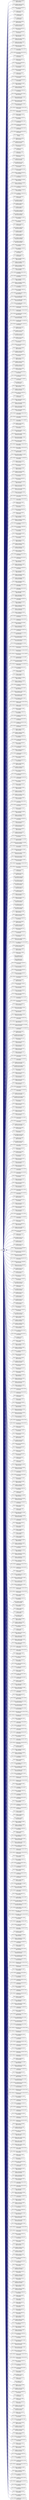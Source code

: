 digraph "Graphical Class Hierarchy"
{
 // LATEX_PDF_SIZE
  edge [fontname="Helvetica",fontsize="10",labelfontname="Helvetica",labelfontsize="10"];
  node [fontname="Helvetica",fontsize="10",shape=record];
  rankdir="LR";
  Node6403 [label="ColorValidator",height=0.2,width=0.4,color="grey75", fillcolor="white", style="filled",tooltip=" "];
  Node6403 -> Node0 [dir="back",color="midnightblue",fontsize="10",style="solid",fontname="Helvetica"];
  Node0 [label="plotly.validators.area.hoverlabel.\lBgcolorValidator",height=0.2,width=0.4,color="black", fillcolor="white", style="filled",URL="$classplotly_1_1validators_1_1area_1_1hoverlabel_1_1_bgcolor_validator.html",tooltip=" "];
  Node6403 -> Node6405 [dir="back",color="midnightblue",fontsize="10",style="solid",fontname="Helvetica"];
  Node6405 [label="plotly.validators.area.hoverlabel.\lBordercolorValidator",height=0.2,width=0.4,color="black", fillcolor="white", style="filled",URL="$classplotly_1_1validators_1_1area_1_1hoverlabel_1_1_bordercolor_validator.html",tooltip=" "];
  Node6403 -> Node6406 [dir="back",color="midnightblue",fontsize="10",style="solid",fontname="Helvetica"];
  Node6406 [label="plotly.validators.area.hoverlabel.font.\lColorValidator",height=0.2,width=0.4,color="black", fillcolor="white", style="filled",URL="$classplotly_1_1validators_1_1area_1_1hoverlabel_1_1font_1_1_color_validator.html",tooltip=" "];
  Node6403 -> Node6407 [dir="back",color="midnightblue",fontsize="10",style="solid",fontname="Helvetica"];
  Node6407 [label="plotly.validators.area.marker.\lColorValidator",height=0.2,width=0.4,color="black", fillcolor="white", style="filled",URL="$classplotly_1_1validators_1_1area_1_1marker_1_1_color_validator.html",tooltip=" "];
  Node6403 -> Node6408 [dir="back",color="midnightblue",fontsize="10",style="solid",fontname="Helvetica"];
  Node6408 [label="plotly.validators.bar.error\l_x.ColorValidator",height=0.2,width=0.4,color="black", fillcolor="white", style="filled",URL="$classplotly_1_1validators_1_1bar_1_1error__x_1_1_color_validator.html",tooltip=" "];
  Node6403 -> Node6409 [dir="back",color="midnightblue",fontsize="10",style="solid",fontname="Helvetica"];
  Node6409 [label="plotly.validators.bar.error\l_y.ColorValidator",height=0.2,width=0.4,color="black", fillcolor="white", style="filled",URL="$classplotly_1_1validators_1_1bar_1_1error__y_1_1_color_validator.html",tooltip=" "];
  Node6403 -> Node6410 [dir="back",color="midnightblue",fontsize="10",style="solid",fontname="Helvetica"];
  Node6410 [label="plotly.validators.bar.hoverlabel.\lBgcolorValidator",height=0.2,width=0.4,color="black", fillcolor="white", style="filled",URL="$classplotly_1_1validators_1_1bar_1_1hoverlabel_1_1_bgcolor_validator.html",tooltip=" "];
  Node6403 -> Node6411 [dir="back",color="midnightblue",fontsize="10",style="solid",fontname="Helvetica"];
  Node6411 [label="plotly.validators.bar.hoverlabel.\lBordercolorValidator",height=0.2,width=0.4,color="black", fillcolor="white", style="filled",URL="$classplotly_1_1validators_1_1bar_1_1hoverlabel_1_1_bordercolor_validator.html",tooltip=" "];
  Node6403 -> Node6412 [dir="back",color="midnightblue",fontsize="10",style="solid",fontname="Helvetica"];
  Node6412 [label="plotly.validators.bar.hoverlabel.font.\lColorValidator",height=0.2,width=0.4,color="black", fillcolor="white", style="filled",URL="$classplotly_1_1validators_1_1bar_1_1hoverlabel_1_1font_1_1_color_validator.html",tooltip=" "];
  Node6403 -> Node6413 [dir="back",color="midnightblue",fontsize="10",style="solid",fontname="Helvetica"];
  Node6413 [label="plotly.validators.bar.insidetextfont.\lColorValidator",height=0.2,width=0.4,color="black", fillcolor="white", style="filled",URL="$classplotly_1_1validators_1_1bar_1_1insidetextfont_1_1_color_validator.html",tooltip=" "];
  Node6403 -> Node6414 [dir="back",color="midnightblue",fontsize="10",style="solid",fontname="Helvetica"];
  Node6414 [label="plotly.validators.bar.marker.colorbar.\lBgcolorValidator",height=0.2,width=0.4,color="black", fillcolor="white", style="filled",URL="$classplotly_1_1validators_1_1bar_1_1marker_1_1colorbar_1_1_bgcolor_validator.html",tooltip=" "];
  Node6403 -> Node6415 [dir="back",color="midnightblue",fontsize="10",style="solid",fontname="Helvetica"];
  Node6415 [label="plotly.validators.bar.marker.colorbar.\lBordercolorValidator",height=0.2,width=0.4,color="black", fillcolor="white", style="filled",URL="$classplotly_1_1validators_1_1bar_1_1marker_1_1colorbar_1_1_bordercolor_validator.html",tooltip=" "];
  Node6403 -> Node6416 [dir="back",color="midnightblue",fontsize="10",style="solid",fontname="Helvetica"];
  Node6416 [label="plotly.validators.bar.marker.colorbar.\lOutlinecolorValidator",height=0.2,width=0.4,color="black", fillcolor="white", style="filled",URL="$classplotly_1_1validators_1_1bar_1_1marker_1_1colorbar_1_1_outlinecolor_validator.html",tooltip=" "];
  Node6403 -> Node6417 [dir="back",color="midnightblue",fontsize="10",style="solid",fontname="Helvetica"];
  Node6417 [label="plotly.validators.bar.marker.colorbar.\lTickcolorValidator",height=0.2,width=0.4,color="black", fillcolor="white", style="filled",URL="$classplotly_1_1validators_1_1bar_1_1marker_1_1colorbar_1_1_tickcolor_validator.html",tooltip=" "];
  Node6403 -> Node6418 [dir="back",color="midnightblue",fontsize="10",style="solid",fontname="Helvetica"];
  Node6418 [label="plotly.validators.bar.marker.colorbar.tickfont.\lColorValidator",height=0.2,width=0.4,color="black", fillcolor="white", style="filled",URL="$classplotly_1_1validators_1_1bar_1_1marker_1_1colorbar_1_1tickfont_1_1_color_validator.html",tooltip=" "];
  Node6403 -> Node6419 [dir="back",color="midnightblue",fontsize="10",style="solid",fontname="Helvetica"];
  Node6419 [label="plotly.validators.bar.marker.colorbar.title.font.\lColorValidator",height=0.2,width=0.4,color="black", fillcolor="white", style="filled",URL="$classplotly_1_1validators_1_1bar_1_1marker_1_1colorbar_1_1title_1_1font_1_1_color_validator.html",tooltip=" "];
  Node6403 -> Node6420 [dir="back",color="midnightblue",fontsize="10",style="solid",fontname="Helvetica"];
  Node6420 [label="plotly.validators.bar.marker.\lColorValidator",height=0.2,width=0.4,color="black", fillcolor="white", style="filled",URL="$classplotly_1_1validators_1_1bar_1_1marker_1_1_color_validator.html",tooltip=" "];
  Node6403 -> Node6421 [dir="back",color="midnightblue",fontsize="10",style="solid",fontname="Helvetica"];
  Node6421 [label="plotly.validators.bar.marker.line.\lColorValidator",height=0.2,width=0.4,color="black", fillcolor="white", style="filled",URL="$classplotly_1_1validators_1_1bar_1_1marker_1_1line_1_1_color_validator.html",tooltip=" "];
  Node6403 -> Node6422 [dir="back",color="midnightblue",fontsize="10",style="solid",fontname="Helvetica"];
  Node6422 [label="plotly.validators.bar.outsidetextfont.\lColorValidator",height=0.2,width=0.4,color="black", fillcolor="white", style="filled",URL="$classplotly_1_1validators_1_1bar_1_1outsidetextfont_1_1_color_validator.html",tooltip=" "];
  Node6403 -> Node6423 [dir="back",color="midnightblue",fontsize="10",style="solid",fontname="Helvetica"];
  Node6423 [label="plotly.validators.bar.selected.marker.\lColorValidator",height=0.2,width=0.4,color="black", fillcolor="white", style="filled",URL="$classplotly_1_1validators_1_1bar_1_1selected_1_1marker_1_1_color_validator.html",tooltip=" "];
  Node6403 -> Node6424 [dir="back",color="midnightblue",fontsize="10",style="solid",fontname="Helvetica"];
  Node6424 [label="plotly.validators.bar.selected.textfont.\lColorValidator",height=0.2,width=0.4,color="black", fillcolor="white", style="filled",URL="$classplotly_1_1validators_1_1bar_1_1selected_1_1textfont_1_1_color_validator.html",tooltip=" "];
  Node6403 -> Node6425 [dir="back",color="midnightblue",fontsize="10",style="solid",fontname="Helvetica"];
  Node6425 [label="plotly.validators.bar.textfont.\lColorValidator",height=0.2,width=0.4,color="black", fillcolor="white", style="filled",URL="$classplotly_1_1validators_1_1bar_1_1textfont_1_1_color_validator.html",tooltip=" "];
  Node6403 -> Node6426 [dir="back",color="midnightblue",fontsize="10",style="solid",fontname="Helvetica"];
  Node6426 [label="plotly.validators.bar.unselected.marker.\lColorValidator",height=0.2,width=0.4,color="black", fillcolor="white", style="filled",URL="$classplotly_1_1validators_1_1bar_1_1unselected_1_1marker_1_1_color_validator.html",tooltip=" "];
  Node6403 -> Node6427 [dir="back",color="midnightblue",fontsize="10",style="solid",fontname="Helvetica"];
  Node6427 [label="plotly.validators.bar.unselected.textfont.\lColorValidator",height=0.2,width=0.4,color="black", fillcolor="white", style="filled",URL="$classplotly_1_1validators_1_1bar_1_1unselected_1_1textfont_1_1_color_validator.html",tooltip=" "];
  Node6403 -> Node6428 [dir="back",color="midnightblue",fontsize="10",style="solid",fontname="Helvetica"];
  Node6428 [label="plotly.validators.barpolar.hoverlabel.\lBgcolorValidator",height=0.2,width=0.4,color="black", fillcolor="white", style="filled",URL="$classplotly_1_1validators_1_1barpolar_1_1hoverlabel_1_1_bgcolor_validator.html",tooltip=" "];
  Node6403 -> Node6429 [dir="back",color="midnightblue",fontsize="10",style="solid",fontname="Helvetica"];
  Node6429 [label="plotly.validators.barpolar.hoverlabel.\lBordercolorValidator",height=0.2,width=0.4,color="black", fillcolor="white", style="filled",URL="$classplotly_1_1validators_1_1barpolar_1_1hoverlabel_1_1_bordercolor_validator.html",tooltip=" "];
  Node6403 -> Node6430 [dir="back",color="midnightblue",fontsize="10",style="solid",fontname="Helvetica"];
  Node6430 [label="plotly.validators.barpolar.hoverlabel.font.\lColorValidator",height=0.2,width=0.4,color="black", fillcolor="white", style="filled",URL="$classplotly_1_1validators_1_1barpolar_1_1hoverlabel_1_1font_1_1_color_validator.html",tooltip=" "];
  Node6403 -> Node6431 [dir="back",color="midnightblue",fontsize="10",style="solid",fontname="Helvetica"];
  Node6431 [label="plotly.validators.barpolar.marker.colorbar.\lBgcolorValidator",height=0.2,width=0.4,color="black", fillcolor="white", style="filled",URL="$classplotly_1_1validators_1_1barpolar_1_1marker_1_1colorbar_1_1_bgcolor_validator.html",tooltip=" "];
  Node6403 -> Node6432 [dir="back",color="midnightblue",fontsize="10",style="solid",fontname="Helvetica"];
  Node6432 [label="plotly.validators.barpolar.marker.colorbar.\lBordercolorValidator",height=0.2,width=0.4,color="black", fillcolor="white", style="filled",URL="$classplotly_1_1validators_1_1barpolar_1_1marker_1_1colorbar_1_1_bordercolor_validator.html",tooltip=" "];
  Node6403 -> Node6433 [dir="back",color="midnightblue",fontsize="10",style="solid",fontname="Helvetica"];
  Node6433 [label="plotly.validators.barpolar.marker.colorbar.\lOutlinecolorValidator",height=0.2,width=0.4,color="black", fillcolor="white", style="filled",URL="$classplotly_1_1validators_1_1barpolar_1_1marker_1_1colorbar_1_1_outlinecolor_validator.html",tooltip=" "];
  Node6403 -> Node6434 [dir="back",color="midnightblue",fontsize="10",style="solid",fontname="Helvetica"];
  Node6434 [label="plotly.validators.barpolar.marker.colorbar.\lTickcolorValidator",height=0.2,width=0.4,color="black", fillcolor="white", style="filled",URL="$classplotly_1_1validators_1_1barpolar_1_1marker_1_1colorbar_1_1_tickcolor_validator.html",tooltip=" "];
  Node6403 -> Node6435 [dir="back",color="midnightblue",fontsize="10",style="solid",fontname="Helvetica"];
  Node6435 [label="plotly.validators.barpolar.marker.colorbar.tickfont.\lColorValidator",height=0.2,width=0.4,color="black", fillcolor="white", style="filled",URL="$classplotly_1_1validators_1_1barpolar_1_1marker_1_1colorbar_1_1tickfont_1_1_color_validator.html",tooltip=" "];
  Node6403 -> Node6436 [dir="back",color="midnightblue",fontsize="10",style="solid",fontname="Helvetica"];
  Node6436 [label="plotly.validators.barpolar.marker.colorbar.title.font.\lColorValidator",height=0.2,width=0.4,color="black", fillcolor="white", style="filled",URL="$classplotly_1_1validators_1_1barpolar_1_1marker_1_1colorbar_1_1title_1_1font_1_1_color_validator.html",tooltip=" "];
  Node6403 -> Node6437 [dir="back",color="midnightblue",fontsize="10",style="solid",fontname="Helvetica"];
  Node6437 [label="plotly.validators.barpolar.marker.\lColorValidator",height=0.2,width=0.4,color="black", fillcolor="white", style="filled",URL="$classplotly_1_1validators_1_1barpolar_1_1marker_1_1_color_validator.html",tooltip=" "];
  Node6403 -> Node6438 [dir="back",color="midnightblue",fontsize="10",style="solid",fontname="Helvetica"];
  Node6438 [label="plotly.validators.barpolar.marker.line.\lColorValidator",height=0.2,width=0.4,color="black", fillcolor="white", style="filled",URL="$classplotly_1_1validators_1_1barpolar_1_1marker_1_1line_1_1_color_validator.html",tooltip=" "];
  Node6403 -> Node6439 [dir="back",color="midnightblue",fontsize="10",style="solid",fontname="Helvetica"];
  Node6439 [label="plotly.validators.barpolar.selected.marker.\lColorValidator",height=0.2,width=0.4,color="black", fillcolor="white", style="filled",URL="$classplotly_1_1validators_1_1barpolar_1_1selected_1_1marker_1_1_color_validator.html",tooltip=" "];
  Node6403 -> Node6440 [dir="back",color="midnightblue",fontsize="10",style="solid",fontname="Helvetica"];
  Node6440 [label="plotly.validators.barpolar.selected.textfont.\lColorValidator",height=0.2,width=0.4,color="black", fillcolor="white", style="filled",URL="$classplotly_1_1validators_1_1barpolar_1_1selected_1_1textfont_1_1_color_validator.html",tooltip=" "];
  Node6403 -> Node6441 [dir="back",color="midnightblue",fontsize="10",style="solid",fontname="Helvetica"];
  Node6441 [label="plotly.validators.barpolar.unselected.marker.\lColorValidator",height=0.2,width=0.4,color="black", fillcolor="white", style="filled",URL="$classplotly_1_1validators_1_1barpolar_1_1unselected_1_1marker_1_1_color_validator.html",tooltip=" "];
  Node6403 -> Node6442 [dir="back",color="midnightblue",fontsize="10",style="solid",fontname="Helvetica"];
  Node6442 [label="plotly.validators.barpolar.unselected.textfont.\lColorValidator",height=0.2,width=0.4,color="black", fillcolor="white", style="filled",URL="$classplotly_1_1validators_1_1barpolar_1_1unselected_1_1textfont_1_1_color_validator.html",tooltip=" "];
  Node6403 -> Node6443 [dir="back",color="midnightblue",fontsize="10",style="solid",fontname="Helvetica"];
  Node6443 [label="plotly.validators.box.Fillcolor\lValidator",height=0.2,width=0.4,color="black", fillcolor="white", style="filled",URL="$classplotly_1_1validators_1_1box_1_1_fillcolor_validator.html",tooltip=" "];
  Node6403 -> Node6444 [dir="back",color="midnightblue",fontsize="10",style="solid",fontname="Helvetica"];
  Node6444 [label="plotly.validators.box.hoverlabel.\lBgcolorValidator",height=0.2,width=0.4,color="black", fillcolor="white", style="filled",URL="$classplotly_1_1validators_1_1box_1_1hoverlabel_1_1_bgcolor_validator.html",tooltip=" "];
  Node6403 -> Node6445 [dir="back",color="midnightblue",fontsize="10",style="solid",fontname="Helvetica"];
  Node6445 [label="plotly.validators.box.hoverlabel.\lBordercolorValidator",height=0.2,width=0.4,color="black", fillcolor="white", style="filled",URL="$classplotly_1_1validators_1_1box_1_1hoverlabel_1_1_bordercolor_validator.html",tooltip=" "];
  Node6403 -> Node6446 [dir="back",color="midnightblue",fontsize="10",style="solid",fontname="Helvetica"];
  Node6446 [label="plotly.validators.box.hoverlabel.font.\lColorValidator",height=0.2,width=0.4,color="black", fillcolor="white", style="filled",URL="$classplotly_1_1validators_1_1box_1_1hoverlabel_1_1font_1_1_color_validator.html",tooltip=" "];
  Node6403 -> Node6447 [dir="back",color="midnightblue",fontsize="10",style="solid",fontname="Helvetica"];
  Node6447 [label="plotly.validators.box.line.\lColorValidator",height=0.2,width=0.4,color="black", fillcolor="white", style="filled",URL="$classplotly_1_1validators_1_1box_1_1line_1_1_color_validator.html",tooltip=" "];
  Node6403 -> Node6448 [dir="back",color="midnightblue",fontsize="10",style="solid",fontname="Helvetica"];
  Node6448 [label="plotly.validators.box.marker.\lColorValidator",height=0.2,width=0.4,color="black", fillcolor="white", style="filled",URL="$classplotly_1_1validators_1_1box_1_1marker_1_1_color_validator.html",tooltip=" "];
  Node6403 -> Node6449 [dir="back",color="midnightblue",fontsize="10",style="solid",fontname="Helvetica"];
  Node6449 [label="plotly.validators.box.marker.line.\lColorValidator",height=0.2,width=0.4,color="black", fillcolor="white", style="filled",URL="$classplotly_1_1validators_1_1box_1_1marker_1_1line_1_1_color_validator.html",tooltip=" "];
  Node6403 -> Node6450 [dir="back",color="midnightblue",fontsize="10",style="solid",fontname="Helvetica"];
  Node6450 [label="plotly.validators.box.marker.line.\lOutliercolorValidator",height=0.2,width=0.4,color="black", fillcolor="white", style="filled",URL="$classplotly_1_1validators_1_1box_1_1marker_1_1line_1_1_outliercolor_validator.html",tooltip=" "];
  Node6403 -> Node6451 [dir="back",color="midnightblue",fontsize="10",style="solid",fontname="Helvetica"];
  Node6451 [label="plotly.validators.box.marker.\lOutliercolorValidator",height=0.2,width=0.4,color="black", fillcolor="white", style="filled",URL="$classplotly_1_1validators_1_1box_1_1marker_1_1_outliercolor_validator.html",tooltip=" "];
  Node6403 -> Node6452 [dir="back",color="midnightblue",fontsize="10",style="solid",fontname="Helvetica"];
  Node6452 [label="plotly.validators.box.selected.marker.\lColorValidator",height=0.2,width=0.4,color="black", fillcolor="white", style="filled",URL="$classplotly_1_1validators_1_1box_1_1selected_1_1marker_1_1_color_validator.html",tooltip=" "];
  Node6403 -> Node6453 [dir="back",color="midnightblue",fontsize="10",style="solid",fontname="Helvetica"];
  Node6453 [label="plotly.validators.box.unselected.marker.\lColorValidator",height=0.2,width=0.4,color="black", fillcolor="white", style="filled",URL="$classplotly_1_1validators_1_1box_1_1unselected_1_1marker_1_1_color_validator.html",tooltip=" "];
  Node6403 -> Node6454 [dir="back",color="midnightblue",fontsize="10",style="solid",fontname="Helvetica"];
  Node6454 [label="plotly.validators.candlestick.decreasing.\lFillcolorValidator",height=0.2,width=0.4,color="black", fillcolor="white", style="filled",URL="$classplotly_1_1validators_1_1candlestick_1_1decreasing_1_1_fillcolor_validator.html",tooltip=" "];
  Node6403 -> Node6455 [dir="back",color="midnightblue",fontsize="10",style="solid",fontname="Helvetica"];
  Node6455 [label="plotly.validators.candlestick.decreasing.line.\lColorValidator",height=0.2,width=0.4,color="black", fillcolor="white", style="filled",URL="$classplotly_1_1validators_1_1candlestick_1_1decreasing_1_1line_1_1_color_validator.html",tooltip=" "];
  Node6403 -> Node6456 [dir="back",color="midnightblue",fontsize="10",style="solid",fontname="Helvetica"];
  Node6456 [label="plotly.validators.candlestick.hoverlabel.\lBgcolorValidator",height=0.2,width=0.4,color="black", fillcolor="white", style="filled",URL="$classplotly_1_1validators_1_1candlestick_1_1hoverlabel_1_1_bgcolor_validator.html",tooltip=" "];
  Node6403 -> Node6457 [dir="back",color="midnightblue",fontsize="10",style="solid",fontname="Helvetica"];
  Node6457 [label="plotly.validators.candlestick.hoverlabel.\lBordercolorValidator",height=0.2,width=0.4,color="black", fillcolor="white", style="filled",URL="$classplotly_1_1validators_1_1candlestick_1_1hoverlabel_1_1_bordercolor_validator.html",tooltip=" "];
  Node6403 -> Node6458 [dir="back",color="midnightblue",fontsize="10",style="solid",fontname="Helvetica"];
  Node6458 [label="plotly.validators.candlestick.hoverlabel.font.\lColorValidator",height=0.2,width=0.4,color="black", fillcolor="white", style="filled",URL="$classplotly_1_1validators_1_1candlestick_1_1hoverlabel_1_1font_1_1_color_validator.html",tooltip=" "];
  Node6403 -> Node6459 [dir="back",color="midnightblue",fontsize="10",style="solid",fontname="Helvetica"];
  Node6459 [label="plotly.validators.candlestick.increasing.\lFillcolorValidator",height=0.2,width=0.4,color="black", fillcolor="white", style="filled",URL="$classplotly_1_1validators_1_1candlestick_1_1increasing_1_1_fillcolor_validator.html",tooltip=" "];
  Node6403 -> Node6460 [dir="back",color="midnightblue",fontsize="10",style="solid",fontname="Helvetica"];
  Node6460 [label="plotly.validators.candlestick.increasing.line.\lColorValidator",height=0.2,width=0.4,color="black", fillcolor="white", style="filled",URL="$classplotly_1_1validators_1_1candlestick_1_1increasing_1_1line_1_1_color_validator.html",tooltip=" "];
  Node6403 -> Node6461 [dir="back",color="midnightblue",fontsize="10",style="solid",fontname="Helvetica"];
  Node6461 [label="plotly.validators.carpet.aaxis.\lColorValidator",height=0.2,width=0.4,color="black", fillcolor="white", style="filled",URL="$classplotly_1_1validators_1_1carpet_1_1aaxis_1_1_color_validator.html",tooltip=" "];
  Node6403 -> Node6462 [dir="back",color="midnightblue",fontsize="10",style="solid",fontname="Helvetica"];
  Node6462 [label="plotly.validators.carpet.aaxis.\lEndlinecolorValidator",height=0.2,width=0.4,color="black", fillcolor="white", style="filled",URL="$classplotly_1_1validators_1_1carpet_1_1aaxis_1_1_endlinecolor_validator.html",tooltip=" "];
  Node6403 -> Node6463 [dir="back",color="midnightblue",fontsize="10",style="solid",fontname="Helvetica"];
  Node6463 [label="plotly.validators.carpet.aaxis.\lGridcolorValidator",height=0.2,width=0.4,color="black", fillcolor="white", style="filled",URL="$classplotly_1_1validators_1_1carpet_1_1aaxis_1_1_gridcolor_validator.html",tooltip=" "];
  Node6403 -> Node6464 [dir="back",color="midnightblue",fontsize="10",style="solid",fontname="Helvetica"];
  Node6464 [label="plotly.validators.carpet.aaxis.\lLinecolorValidator",height=0.2,width=0.4,color="black", fillcolor="white", style="filled",URL="$classplotly_1_1validators_1_1carpet_1_1aaxis_1_1_linecolor_validator.html",tooltip=" "];
  Node6403 -> Node6465 [dir="back",color="midnightblue",fontsize="10",style="solid",fontname="Helvetica"];
  Node6465 [label="plotly.validators.carpet.aaxis.\lMinorgridcolorValidator",height=0.2,width=0.4,color="black", fillcolor="white", style="filled",URL="$classplotly_1_1validators_1_1carpet_1_1aaxis_1_1_minorgridcolor_validator.html",tooltip=" "];
  Node6403 -> Node6466 [dir="back",color="midnightblue",fontsize="10",style="solid",fontname="Helvetica"];
  Node6466 [label="plotly.validators.carpet.aaxis.\lStartlinecolorValidator",height=0.2,width=0.4,color="black", fillcolor="white", style="filled",URL="$classplotly_1_1validators_1_1carpet_1_1aaxis_1_1_startlinecolor_validator.html",tooltip=" "];
  Node6403 -> Node6467 [dir="back",color="midnightblue",fontsize="10",style="solid",fontname="Helvetica"];
  Node6467 [label="plotly.validators.carpet.aaxis.tickfont.\lColorValidator",height=0.2,width=0.4,color="black", fillcolor="white", style="filled",URL="$classplotly_1_1validators_1_1carpet_1_1aaxis_1_1tickfont_1_1_color_validator.html",tooltip=" "];
  Node6403 -> Node6468 [dir="back",color="midnightblue",fontsize="10",style="solid",fontname="Helvetica"];
  Node6468 [label="plotly.validators.carpet.aaxis.title.font.\lColorValidator",height=0.2,width=0.4,color="black", fillcolor="white", style="filled",URL="$classplotly_1_1validators_1_1carpet_1_1aaxis_1_1title_1_1font_1_1_color_validator.html",tooltip=" "];
  Node6403 -> Node6469 [dir="back",color="midnightblue",fontsize="10",style="solid",fontname="Helvetica"];
  Node6469 [label="plotly.validators.carpet.baxis.\lColorValidator",height=0.2,width=0.4,color="black", fillcolor="white", style="filled",URL="$classplotly_1_1validators_1_1carpet_1_1baxis_1_1_color_validator.html",tooltip=" "];
  Node6403 -> Node6470 [dir="back",color="midnightblue",fontsize="10",style="solid",fontname="Helvetica"];
  Node6470 [label="plotly.validators.carpet.baxis.\lEndlinecolorValidator",height=0.2,width=0.4,color="black", fillcolor="white", style="filled",URL="$classplotly_1_1validators_1_1carpet_1_1baxis_1_1_endlinecolor_validator.html",tooltip=" "];
  Node6403 -> Node6471 [dir="back",color="midnightblue",fontsize="10",style="solid",fontname="Helvetica"];
  Node6471 [label="plotly.validators.carpet.baxis.\lGridcolorValidator",height=0.2,width=0.4,color="black", fillcolor="white", style="filled",URL="$classplotly_1_1validators_1_1carpet_1_1baxis_1_1_gridcolor_validator.html",tooltip=" "];
  Node6403 -> Node6472 [dir="back",color="midnightblue",fontsize="10",style="solid",fontname="Helvetica"];
  Node6472 [label="plotly.validators.carpet.baxis.\lLinecolorValidator",height=0.2,width=0.4,color="black", fillcolor="white", style="filled",URL="$classplotly_1_1validators_1_1carpet_1_1baxis_1_1_linecolor_validator.html",tooltip=" "];
  Node6403 -> Node6473 [dir="back",color="midnightblue",fontsize="10",style="solid",fontname="Helvetica"];
  Node6473 [label="plotly.validators.carpet.baxis.\lMinorgridcolorValidator",height=0.2,width=0.4,color="black", fillcolor="white", style="filled",URL="$classplotly_1_1validators_1_1carpet_1_1baxis_1_1_minorgridcolor_validator.html",tooltip=" "];
  Node6403 -> Node6474 [dir="back",color="midnightblue",fontsize="10",style="solid",fontname="Helvetica"];
  Node6474 [label="plotly.validators.carpet.baxis.\lStartlinecolorValidator",height=0.2,width=0.4,color="black", fillcolor="white", style="filled",URL="$classplotly_1_1validators_1_1carpet_1_1baxis_1_1_startlinecolor_validator.html",tooltip=" "];
  Node6403 -> Node6475 [dir="back",color="midnightblue",fontsize="10",style="solid",fontname="Helvetica"];
  Node6475 [label="plotly.validators.carpet.baxis.tickfont.\lColorValidator",height=0.2,width=0.4,color="black", fillcolor="white", style="filled",URL="$classplotly_1_1validators_1_1carpet_1_1baxis_1_1tickfont_1_1_color_validator.html",tooltip=" "];
  Node6403 -> Node6476 [dir="back",color="midnightblue",fontsize="10",style="solid",fontname="Helvetica"];
  Node6476 [label="plotly.validators.carpet.baxis.title.font.\lColorValidator",height=0.2,width=0.4,color="black", fillcolor="white", style="filled",URL="$classplotly_1_1validators_1_1carpet_1_1baxis_1_1title_1_1font_1_1_color_validator.html",tooltip=" "];
  Node6403 -> Node6477 [dir="back",color="midnightblue",fontsize="10",style="solid",fontname="Helvetica"];
  Node6477 [label="plotly.validators.carpet.\lColorValidator",height=0.2,width=0.4,color="black", fillcolor="white", style="filled",URL="$classplotly_1_1validators_1_1carpet_1_1_color_validator.html",tooltip=" "];
  Node6403 -> Node6478 [dir="back",color="midnightblue",fontsize="10",style="solid",fontname="Helvetica"];
  Node6478 [label="plotly.validators.carpet.font.\lColorValidator",height=0.2,width=0.4,color="black", fillcolor="white", style="filled",URL="$classplotly_1_1validators_1_1carpet_1_1font_1_1_color_validator.html",tooltip=" "];
  Node6403 -> Node6479 [dir="back",color="midnightblue",fontsize="10",style="solid",fontname="Helvetica"];
  Node6479 [label="plotly.validators.choropleth.colorbar.\lBgcolorValidator",height=0.2,width=0.4,color="black", fillcolor="white", style="filled",URL="$classplotly_1_1validators_1_1choropleth_1_1colorbar_1_1_bgcolor_validator.html",tooltip=" "];
  Node6403 -> Node6480 [dir="back",color="midnightblue",fontsize="10",style="solid",fontname="Helvetica"];
  Node6480 [label="plotly.validators.choropleth.colorbar.\lBordercolorValidator",height=0.2,width=0.4,color="black", fillcolor="white", style="filled",URL="$classplotly_1_1validators_1_1choropleth_1_1colorbar_1_1_bordercolor_validator.html",tooltip=" "];
  Node6403 -> Node6481 [dir="back",color="midnightblue",fontsize="10",style="solid",fontname="Helvetica"];
  Node6481 [label="plotly.validators.choropleth.colorbar.\lOutlinecolorValidator",height=0.2,width=0.4,color="black", fillcolor="white", style="filled",URL="$classplotly_1_1validators_1_1choropleth_1_1colorbar_1_1_outlinecolor_validator.html",tooltip=" "];
  Node6403 -> Node6482 [dir="back",color="midnightblue",fontsize="10",style="solid",fontname="Helvetica"];
  Node6482 [label="plotly.validators.choropleth.colorbar.\lTickcolorValidator",height=0.2,width=0.4,color="black", fillcolor="white", style="filled",URL="$classplotly_1_1validators_1_1choropleth_1_1colorbar_1_1_tickcolor_validator.html",tooltip=" "];
  Node6403 -> Node6483 [dir="back",color="midnightblue",fontsize="10",style="solid",fontname="Helvetica"];
  Node6483 [label="plotly.validators.choropleth.colorbar.tickfont.\lColorValidator",height=0.2,width=0.4,color="black", fillcolor="white", style="filled",URL="$classplotly_1_1validators_1_1choropleth_1_1colorbar_1_1tickfont_1_1_color_validator.html",tooltip=" "];
  Node6403 -> Node6484 [dir="back",color="midnightblue",fontsize="10",style="solid",fontname="Helvetica"];
  Node6484 [label="plotly.validators.choropleth.colorbar.title.font.\lColorValidator",height=0.2,width=0.4,color="black", fillcolor="white", style="filled",URL="$classplotly_1_1validators_1_1choropleth_1_1colorbar_1_1title_1_1font_1_1_color_validator.html",tooltip=" "];
  Node6403 -> Node6485 [dir="back",color="midnightblue",fontsize="10",style="solid",fontname="Helvetica"];
  Node6485 [label="plotly.validators.choropleth.hoverlabel.\lBgcolorValidator",height=0.2,width=0.4,color="black", fillcolor="white", style="filled",URL="$classplotly_1_1validators_1_1choropleth_1_1hoverlabel_1_1_bgcolor_validator.html",tooltip=" "];
  Node6403 -> Node6486 [dir="back",color="midnightblue",fontsize="10",style="solid",fontname="Helvetica"];
  Node6486 [label="plotly.validators.choropleth.hoverlabel.\lBordercolorValidator",height=0.2,width=0.4,color="black", fillcolor="white", style="filled",URL="$classplotly_1_1validators_1_1choropleth_1_1hoverlabel_1_1_bordercolor_validator.html",tooltip=" "];
  Node6403 -> Node6487 [dir="back",color="midnightblue",fontsize="10",style="solid",fontname="Helvetica"];
  Node6487 [label="plotly.validators.choropleth.hoverlabel.font.\lColorValidator",height=0.2,width=0.4,color="black", fillcolor="white", style="filled",URL="$classplotly_1_1validators_1_1choropleth_1_1hoverlabel_1_1font_1_1_color_validator.html",tooltip=" "];
  Node6403 -> Node6488 [dir="back",color="midnightblue",fontsize="10",style="solid",fontname="Helvetica"];
  Node6488 [label="plotly.validators.choropleth.marker.line.\lColorValidator",height=0.2,width=0.4,color="black", fillcolor="white", style="filled",URL="$classplotly_1_1validators_1_1choropleth_1_1marker_1_1line_1_1_color_validator.html",tooltip=" "];
  Node6403 -> Node6489 [dir="back",color="midnightblue",fontsize="10",style="solid",fontname="Helvetica"];
  Node6489 [label="plotly.validators.choroplethmapbox.colorbar.\lBgcolorValidator",height=0.2,width=0.4,color="black", fillcolor="white", style="filled",URL="$classplotly_1_1validators_1_1choroplethmapbox_1_1colorbar_1_1_bgcolor_validator.html",tooltip=" "];
  Node6403 -> Node6490 [dir="back",color="midnightblue",fontsize="10",style="solid",fontname="Helvetica"];
  Node6490 [label="plotly.validators.choroplethmapbox.colorbar.\lBordercolorValidator",height=0.2,width=0.4,color="black", fillcolor="white", style="filled",URL="$classplotly_1_1validators_1_1choroplethmapbox_1_1colorbar_1_1_bordercolor_validator.html",tooltip=" "];
  Node6403 -> Node6491 [dir="back",color="midnightblue",fontsize="10",style="solid",fontname="Helvetica"];
  Node6491 [label="plotly.validators.choroplethmapbox.colorbar.\lOutlinecolorValidator",height=0.2,width=0.4,color="black", fillcolor="white", style="filled",URL="$classplotly_1_1validators_1_1choroplethmapbox_1_1colorbar_1_1_outlinecolor_validator.html",tooltip=" "];
  Node6403 -> Node6492 [dir="back",color="midnightblue",fontsize="10",style="solid",fontname="Helvetica"];
  Node6492 [label="plotly.validators.choroplethmapbox.colorbar.\lTickcolorValidator",height=0.2,width=0.4,color="black", fillcolor="white", style="filled",URL="$classplotly_1_1validators_1_1choroplethmapbox_1_1colorbar_1_1_tickcolor_validator.html",tooltip=" "];
  Node6403 -> Node6493 [dir="back",color="midnightblue",fontsize="10",style="solid",fontname="Helvetica"];
  Node6493 [label="plotly.validators.choroplethmapbox.colorbar.tickfont.\lColorValidator",height=0.2,width=0.4,color="black", fillcolor="white", style="filled",URL="$classplotly_1_1validators_1_1choroplethmapbox_1_1colorbar_1_1tickfont_1_1_color_validator.html",tooltip=" "];
  Node6403 -> Node6494 [dir="back",color="midnightblue",fontsize="10",style="solid",fontname="Helvetica"];
  Node6494 [label="plotly.validators.choroplethmapbox.colorbar.title.font.\lColorValidator",height=0.2,width=0.4,color="black", fillcolor="white", style="filled",URL="$classplotly_1_1validators_1_1choroplethmapbox_1_1colorbar_1_1title_1_1font_1_1_color_validator.html",tooltip=" "];
  Node6403 -> Node6495 [dir="back",color="midnightblue",fontsize="10",style="solid",fontname="Helvetica"];
  Node6495 [label="plotly.validators.choroplethmapbox.hoverlabel.\lBgcolorValidator",height=0.2,width=0.4,color="black", fillcolor="white", style="filled",URL="$classplotly_1_1validators_1_1choroplethmapbox_1_1hoverlabel_1_1_bgcolor_validator.html",tooltip=" "];
  Node6403 -> Node6496 [dir="back",color="midnightblue",fontsize="10",style="solid",fontname="Helvetica"];
  Node6496 [label="plotly.validators.choroplethmapbox.hoverlabel.\lBordercolorValidator",height=0.2,width=0.4,color="black", fillcolor="white", style="filled",URL="$classplotly_1_1validators_1_1choroplethmapbox_1_1hoverlabel_1_1_bordercolor_validator.html",tooltip=" "];
  Node6403 -> Node6497 [dir="back",color="midnightblue",fontsize="10",style="solid",fontname="Helvetica"];
  Node6497 [label="plotly.validators.choroplethmapbox.hoverlabel.font.\lColorValidator",height=0.2,width=0.4,color="black", fillcolor="white", style="filled",URL="$classplotly_1_1validators_1_1choroplethmapbox_1_1hoverlabel_1_1font_1_1_color_validator.html",tooltip=" "];
  Node6403 -> Node6498 [dir="back",color="midnightblue",fontsize="10",style="solid",fontname="Helvetica"];
  Node6498 [label="plotly.validators.choroplethmapbox.marker.line.\lColorValidator",height=0.2,width=0.4,color="black", fillcolor="white", style="filled",URL="$classplotly_1_1validators_1_1choroplethmapbox_1_1marker_1_1line_1_1_color_validator.html",tooltip=" "];
  Node6403 -> Node6499 [dir="back",color="midnightblue",fontsize="10",style="solid",fontname="Helvetica"];
  Node6499 [label="plotly.validators.cone.colorbar.\lBgcolorValidator",height=0.2,width=0.4,color="black", fillcolor="white", style="filled",URL="$classplotly_1_1validators_1_1cone_1_1colorbar_1_1_bgcolor_validator.html",tooltip=" "];
  Node6403 -> Node6500 [dir="back",color="midnightblue",fontsize="10",style="solid",fontname="Helvetica"];
  Node6500 [label="plotly.validators.cone.colorbar.\lBordercolorValidator",height=0.2,width=0.4,color="black", fillcolor="white", style="filled",URL="$classplotly_1_1validators_1_1cone_1_1colorbar_1_1_bordercolor_validator.html",tooltip=" "];
  Node6403 -> Node6501 [dir="back",color="midnightblue",fontsize="10",style="solid",fontname="Helvetica"];
  Node6501 [label="plotly.validators.cone.colorbar.\lOutlinecolorValidator",height=0.2,width=0.4,color="black", fillcolor="white", style="filled",URL="$classplotly_1_1validators_1_1cone_1_1colorbar_1_1_outlinecolor_validator.html",tooltip=" "];
  Node6403 -> Node6502 [dir="back",color="midnightblue",fontsize="10",style="solid",fontname="Helvetica"];
  Node6502 [label="plotly.validators.cone.colorbar.\lTickcolorValidator",height=0.2,width=0.4,color="black", fillcolor="white", style="filled",URL="$classplotly_1_1validators_1_1cone_1_1colorbar_1_1_tickcolor_validator.html",tooltip=" "];
  Node6403 -> Node6503 [dir="back",color="midnightblue",fontsize="10",style="solid",fontname="Helvetica"];
  Node6503 [label="plotly.validators.cone.colorbar.tickfont.\lColorValidator",height=0.2,width=0.4,color="black", fillcolor="white", style="filled",URL="$classplotly_1_1validators_1_1cone_1_1colorbar_1_1tickfont_1_1_color_validator.html",tooltip=" "];
  Node6403 -> Node6504 [dir="back",color="midnightblue",fontsize="10",style="solid",fontname="Helvetica"];
  Node6504 [label="plotly.validators.cone.colorbar.title.font.\lColorValidator",height=0.2,width=0.4,color="black", fillcolor="white", style="filled",URL="$classplotly_1_1validators_1_1cone_1_1colorbar_1_1title_1_1font_1_1_color_validator.html",tooltip=" "];
  Node6403 -> Node6505 [dir="back",color="midnightblue",fontsize="10",style="solid",fontname="Helvetica"];
  Node6505 [label="plotly.validators.cone.hoverlabel.\lBgcolorValidator",height=0.2,width=0.4,color="black", fillcolor="white", style="filled",URL="$classplotly_1_1validators_1_1cone_1_1hoverlabel_1_1_bgcolor_validator.html",tooltip=" "];
  Node6403 -> Node6506 [dir="back",color="midnightblue",fontsize="10",style="solid",fontname="Helvetica"];
  Node6506 [label="plotly.validators.cone.hoverlabel.\lBordercolorValidator",height=0.2,width=0.4,color="black", fillcolor="white", style="filled",URL="$classplotly_1_1validators_1_1cone_1_1hoverlabel_1_1_bordercolor_validator.html",tooltip=" "];
  Node6403 -> Node6507 [dir="back",color="midnightblue",fontsize="10",style="solid",fontname="Helvetica"];
  Node6507 [label="plotly.validators.cone.hoverlabel.font.\lColorValidator",height=0.2,width=0.4,color="black", fillcolor="white", style="filled",URL="$classplotly_1_1validators_1_1cone_1_1hoverlabel_1_1font_1_1_color_validator.html",tooltip=" "];
  Node6403 -> Node6508 [dir="back",color="midnightblue",fontsize="10",style="solid",fontname="Helvetica"];
  Node6508 [label="plotly.validators.contour.colorbar.\lBgcolorValidator",height=0.2,width=0.4,color="black", fillcolor="white", style="filled",URL="$classplotly_1_1validators_1_1contour_1_1colorbar_1_1_bgcolor_validator.html",tooltip=" "];
  Node6403 -> Node6509 [dir="back",color="midnightblue",fontsize="10",style="solid",fontname="Helvetica"];
  Node6509 [label="plotly.validators.contour.colorbar.\lBordercolorValidator",height=0.2,width=0.4,color="black", fillcolor="white", style="filled",URL="$classplotly_1_1validators_1_1contour_1_1colorbar_1_1_bordercolor_validator.html",tooltip=" "];
  Node6403 -> Node6510 [dir="back",color="midnightblue",fontsize="10",style="solid",fontname="Helvetica"];
  Node6510 [label="plotly.validators.contour.colorbar.\lOutlinecolorValidator",height=0.2,width=0.4,color="black", fillcolor="white", style="filled",URL="$classplotly_1_1validators_1_1contour_1_1colorbar_1_1_outlinecolor_validator.html",tooltip=" "];
  Node6403 -> Node6511 [dir="back",color="midnightblue",fontsize="10",style="solid",fontname="Helvetica"];
  Node6511 [label="plotly.validators.contour.colorbar.\lTickcolorValidator",height=0.2,width=0.4,color="black", fillcolor="white", style="filled",URL="$classplotly_1_1validators_1_1contour_1_1colorbar_1_1_tickcolor_validator.html",tooltip=" "];
  Node6403 -> Node6512 [dir="back",color="midnightblue",fontsize="10",style="solid",fontname="Helvetica"];
  Node6512 [label="plotly.validators.contour.colorbar.tickfont.\lColorValidator",height=0.2,width=0.4,color="black", fillcolor="white", style="filled",URL="$classplotly_1_1validators_1_1contour_1_1colorbar_1_1tickfont_1_1_color_validator.html",tooltip=" "];
  Node6403 -> Node6513 [dir="back",color="midnightblue",fontsize="10",style="solid",fontname="Helvetica"];
  Node6513 [label="plotly.validators.contour.colorbar.title.font.\lColorValidator",height=0.2,width=0.4,color="black", fillcolor="white", style="filled",URL="$classplotly_1_1validators_1_1contour_1_1colorbar_1_1title_1_1font_1_1_color_validator.html",tooltip=" "];
  Node6403 -> Node6514 [dir="back",color="midnightblue",fontsize="10",style="solid",fontname="Helvetica"];
  Node6514 [label="plotly.validators.contour.contours.labelfont.\lColorValidator",height=0.2,width=0.4,color="black", fillcolor="white", style="filled",URL="$classplotly_1_1validators_1_1contour_1_1contours_1_1labelfont_1_1_color_validator.html",tooltip=" "];
  Node6403 -> Node6515 [dir="back",color="midnightblue",fontsize="10",style="solid",fontname="Helvetica"];
  Node6515 [label="plotly.validators.contour.\lFillcolorValidator",height=0.2,width=0.4,color="black", fillcolor="white", style="filled",URL="$classplotly_1_1validators_1_1contour_1_1_fillcolor_validator.html",tooltip=" "];
  Node6403 -> Node6516 [dir="back",color="midnightblue",fontsize="10",style="solid",fontname="Helvetica"];
  Node6516 [label="plotly.validators.contour.hoverlabel.\lBgcolorValidator",height=0.2,width=0.4,color="black", fillcolor="white", style="filled",URL="$classplotly_1_1validators_1_1contour_1_1hoverlabel_1_1_bgcolor_validator.html",tooltip=" "];
  Node6403 -> Node6517 [dir="back",color="midnightblue",fontsize="10",style="solid",fontname="Helvetica"];
  Node6517 [label="plotly.validators.contour.hoverlabel.\lBordercolorValidator",height=0.2,width=0.4,color="black", fillcolor="white", style="filled",URL="$classplotly_1_1validators_1_1contour_1_1hoverlabel_1_1_bordercolor_validator.html",tooltip=" "];
  Node6403 -> Node6518 [dir="back",color="midnightblue",fontsize="10",style="solid",fontname="Helvetica"];
  Node6518 [label="plotly.validators.contour.hoverlabel.font.\lColorValidator",height=0.2,width=0.4,color="black", fillcolor="white", style="filled",URL="$classplotly_1_1validators_1_1contour_1_1hoverlabel_1_1font_1_1_color_validator.html",tooltip=" "];
  Node6403 -> Node6519 [dir="back",color="midnightblue",fontsize="10",style="solid",fontname="Helvetica"];
  Node6519 [label="plotly.validators.contour.line.\lColorValidator",height=0.2,width=0.4,color="black", fillcolor="white", style="filled",URL="$classplotly_1_1validators_1_1contour_1_1line_1_1_color_validator.html",tooltip=" "];
  Node6403 -> Node6520 [dir="back",color="midnightblue",fontsize="10",style="solid",fontname="Helvetica"];
  Node6520 [label="plotly.validators.contourcarpet.colorbar.\lBgcolorValidator",height=0.2,width=0.4,color="black", fillcolor="white", style="filled",URL="$classplotly_1_1validators_1_1contourcarpet_1_1colorbar_1_1_bgcolor_validator.html",tooltip=" "];
  Node6403 -> Node6521 [dir="back",color="midnightblue",fontsize="10",style="solid",fontname="Helvetica"];
  Node6521 [label="plotly.validators.contourcarpet.colorbar.\lBordercolorValidator",height=0.2,width=0.4,color="black", fillcolor="white", style="filled",URL="$classplotly_1_1validators_1_1contourcarpet_1_1colorbar_1_1_bordercolor_validator.html",tooltip=" "];
  Node6403 -> Node6522 [dir="back",color="midnightblue",fontsize="10",style="solid",fontname="Helvetica"];
  Node6522 [label="plotly.validators.contourcarpet.colorbar.\lOutlinecolorValidator",height=0.2,width=0.4,color="black", fillcolor="white", style="filled",URL="$classplotly_1_1validators_1_1contourcarpet_1_1colorbar_1_1_outlinecolor_validator.html",tooltip=" "];
  Node6403 -> Node6523 [dir="back",color="midnightblue",fontsize="10",style="solid",fontname="Helvetica"];
  Node6523 [label="plotly.validators.contourcarpet.colorbar.\lTickcolorValidator",height=0.2,width=0.4,color="black", fillcolor="white", style="filled",URL="$classplotly_1_1validators_1_1contourcarpet_1_1colorbar_1_1_tickcolor_validator.html",tooltip=" "];
  Node6403 -> Node6524 [dir="back",color="midnightblue",fontsize="10",style="solid",fontname="Helvetica"];
  Node6524 [label="plotly.validators.contourcarpet.colorbar.tickfont.\lColorValidator",height=0.2,width=0.4,color="black", fillcolor="white", style="filled",URL="$classplotly_1_1validators_1_1contourcarpet_1_1colorbar_1_1tickfont_1_1_color_validator.html",tooltip=" "];
  Node6403 -> Node6525 [dir="back",color="midnightblue",fontsize="10",style="solid",fontname="Helvetica"];
  Node6525 [label="plotly.validators.contourcarpet.colorbar.title.font.\lColorValidator",height=0.2,width=0.4,color="black", fillcolor="white", style="filled",URL="$classplotly_1_1validators_1_1contourcarpet_1_1colorbar_1_1title_1_1font_1_1_color_validator.html",tooltip=" "];
  Node6403 -> Node6526 [dir="back",color="midnightblue",fontsize="10",style="solid",fontname="Helvetica"];
  Node6526 [label="plotly.validators.contourcarpet.contours.labelfont.\lColorValidator",height=0.2,width=0.4,color="black", fillcolor="white", style="filled",URL="$classplotly_1_1validators_1_1contourcarpet_1_1contours_1_1labelfont_1_1_color_validator.html",tooltip=" "];
  Node6403 -> Node6527 [dir="back",color="midnightblue",fontsize="10",style="solid",fontname="Helvetica"];
  Node6527 [label="plotly.validators.contourcarpet.\lFillcolorValidator",height=0.2,width=0.4,color="black", fillcolor="white", style="filled",URL="$classplotly_1_1validators_1_1contourcarpet_1_1_fillcolor_validator.html",tooltip=" "];
  Node6403 -> Node6528 [dir="back",color="midnightblue",fontsize="10",style="solid",fontname="Helvetica"];
  Node6528 [label="plotly.validators.contourcarpet.line.\lColorValidator",height=0.2,width=0.4,color="black", fillcolor="white", style="filled",URL="$classplotly_1_1validators_1_1contourcarpet_1_1line_1_1_color_validator.html",tooltip=" "];
  Node6403 -> Node6529 [dir="back",color="midnightblue",fontsize="10",style="solid",fontname="Helvetica"];
  Node6529 [label="plotly.validators.densitymapbox.colorbar.\lBgcolorValidator",height=0.2,width=0.4,color="black", fillcolor="white", style="filled",URL="$classplotly_1_1validators_1_1densitymapbox_1_1colorbar_1_1_bgcolor_validator.html",tooltip=" "];
  Node6403 -> Node6530 [dir="back",color="midnightblue",fontsize="10",style="solid",fontname="Helvetica"];
  Node6530 [label="plotly.validators.densitymapbox.colorbar.\lBordercolorValidator",height=0.2,width=0.4,color="black", fillcolor="white", style="filled",URL="$classplotly_1_1validators_1_1densitymapbox_1_1colorbar_1_1_bordercolor_validator.html",tooltip=" "];
  Node6403 -> Node6531 [dir="back",color="midnightblue",fontsize="10",style="solid",fontname="Helvetica"];
  Node6531 [label="plotly.validators.densitymapbox.colorbar.\lOutlinecolorValidator",height=0.2,width=0.4,color="black", fillcolor="white", style="filled",URL="$classplotly_1_1validators_1_1densitymapbox_1_1colorbar_1_1_outlinecolor_validator.html",tooltip=" "];
  Node6403 -> Node6532 [dir="back",color="midnightblue",fontsize="10",style="solid",fontname="Helvetica"];
  Node6532 [label="plotly.validators.densitymapbox.colorbar.\lTickcolorValidator",height=0.2,width=0.4,color="black", fillcolor="white", style="filled",URL="$classplotly_1_1validators_1_1densitymapbox_1_1colorbar_1_1_tickcolor_validator.html",tooltip=" "];
  Node6403 -> Node6533 [dir="back",color="midnightblue",fontsize="10",style="solid",fontname="Helvetica"];
  Node6533 [label="plotly.validators.densitymapbox.colorbar.tickfont.\lColorValidator",height=0.2,width=0.4,color="black", fillcolor="white", style="filled",URL="$classplotly_1_1validators_1_1densitymapbox_1_1colorbar_1_1tickfont_1_1_color_validator.html",tooltip=" "];
  Node6403 -> Node6534 [dir="back",color="midnightblue",fontsize="10",style="solid",fontname="Helvetica"];
  Node6534 [label="plotly.validators.densitymapbox.colorbar.title.font.\lColorValidator",height=0.2,width=0.4,color="black", fillcolor="white", style="filled",URL="$classplotly_1_1validators_1_1densitymapbox_1_1colorbar_1_1title_1_1font_1_1_color_validator.html",tooltip=" "];
  Node6403 -> Node6535 [dir="back",color="midnightblue",fontsize="10",style="solid",fontname="Helvetica"];
  Node6535 [label="plotly.validators.densitymapbox.hoverlabel.\lBgcolorValidator",height=0.2,width=0.4,color="black", fillcolor="white", style="filled",URL="$classplotly_1_1validators_1_1densitymapbox_1_1hoverlabel_1_1_bgcolor_validator.html",tooltip=" "];
  Node6403 -> Node6536 [dir="back",color="midnightblue",fontsize="10",style="solid",fontname="Helvetica"];
  Node6536 [label="plotly.validators.densitymapbox.hoverlabel.\lBordercolorValidator",height=0.2,width=0.4,color="black", fillcolor="white", style="filled",URL="$classplotly_1_1validators_1_1densitymapbox_1_1hoverlabel_1_1_bordercolor_validator.html",tooltip=" "];
  Node6403 -> Node6537 [dir="back",color="midnightblue",fontsize="10",style="solid",fontname="Helvetica"];
  Node6537 [label="plotly.validators.densitymapbox.hoverlabel.font.\lColorValidator",height=0.2,width=0.4,color="black", fillcolor="white", style="filled",URL="$classplotly_1_1validators_1_1densitymapbox_1_1hoverlabel_1_1font_1_1_color_validator.html",tooltip=" "];
  Node6403 -> Node6538 [dir="back",color="midnightblue",fontsize="10",style="solid",fontname="Helvetica"];
  Node6538 [label="plotly.validators.funnel.connector.\lFillcolorValidator",height=0.2,width=0.4,color="black", fillcolor="white", style="filled",URL="$classplotly_1_1validators_1_1funnel_1_1connector_1_1_fillcolor_validator.html",tooltip=" "];
  Node6403 -> Node6539 [dir="back",color="midnightblue",fontsize="10",style="solid",fontname="Helvetica"];
  Node6539 [label="plotly.validators.funnel.connector.line.\lColorValidator",height=0.2,width=0.4,color="black", fillcolor="white", style="filled",URL="$classplotly_1_1validators_1_1funnel_1_1connector_1_1line_1_1_color_validator.html",tooltip=" "];
  Node6403 -> Node6540 [dir="back",color="midnightblue",fontsize="10",style="solid",fontname="Helvetica"];
  Node6540 [label="plotly.validators.funnel.hoverlabel.\lBgcolorValidator",height=0.2,width=0.4,color="black", fillcolor="white", style="filled",URL="$classplotly_1_1validators_1_1funnel_1_1hoverlabel_1_1_bgcolor_validator.html",tooltip=" "];
  Node6403 -> Node6541 [dir="back",color="midnightblue",fontsize="10",style="solid",fontname="Helvetica"];
  Node6541 [label="plotly.validators.funnel.hoverlabel.\lBordercolorValidator",height=0.2,width=0.4,color="black", fillcolor="white", style="filled",URL="$classplotly_1_1validators_1_1funnel_1_1hoverlabel_1_1_bordercolor_validator.html",tooltip=" "];
  Node6403 -> Node6542 [dir="back",color="midnightblue",fontsize="10",style="solid",fontname="Helvetica"];
  Node6542 [label="plotly.validators.funnel.hoverlabel.font.\lColorValidator",height=0.2,width=0.4,color="black", fillcolor="white", style="filled",URL="$classplotly_1_1validators_1_1funnel_1_1hoverlabel_1_1font_1_1_color_validator.html",tooltip=" "];
  Node6403 -> Node6543 [dir="back",color="midnightblue",fontsize="10",style="solid",fontname="Helvetica"];
  Node6543 [label="plotly.validators.funnel.insidetextfont.\lColorValidator",height=0.2,width=0.4,color="black", fillcolor="white", style="filled",URL="$classplotly_1_1validators_1_1funnel_1_1insidetextfont_1_1_color_validator.html",tooltip=" "];
  Node6403 -> Node6544 [dir="back",color="midnightblue",fontsize="10",style="solid",fontname="Helvetica"];
  Node6544 [label="plotly.validators.funnel.marker.colorbar.\lBgcolorValidator",height=0.2,width=0.4,color="black", fillcolor="white", style="filled",URL="$classplotly_1_1validators_1_1funnel_1_1marker_1_1colorbar_1_1_bgcolor_validator.html",tooltip=" "];
  Node6403 -> Node6545 [dir="back",color="midnightblue",fontsize="10",style="solid",fontname="Helvetica"];
  Node6545 [label="plotly.validators.funnel.marker.colorbar.\lBordercolorValidator",height=0.2,width=0.4,color="black", fillcolor="white", style="filled",URL="$classplotly_1_1validators_1_1funnel_1_1marker_1_1colorbar_1_1_bordercolor_validator.html",tooltip=" "];
  Node6403 -> Node6546 [dir="back",color="midnightblue",fontsize="10",style="solid",fontname="Helvetica"];
  Node6546 [label="plotly.validators.funnel.marker.colorbar.\lOutlinecolorValidator",height=0.2,width=0.4,color="black", fillcolor="white", style="filled",URL="$classplotly_1_1validators_1_1funnel_1_1marker_1_1colorbar_1_1_outlinecolor_validator.html",tooltip=" "];
  Node6403 -> Node6547 [dir="back",color="midnightblue",fontsize="10",style="solid",fontname="Helvetica"];
  Node6547 [label="plotly.validators.funnel.marker.colorbar.\lTickcolorValidator",height=0.2,width=0.4,color="black", fillcolor="white", style="filled",URL="$classplotly_1_1validators_1_1funnel_1_1marker_1_1colorbar_1_1_tickcolor_validator.html",tooltip=" "];
  Node6403 -> Node6548 [dir="back",color="midnightblue",fontsize="10",style="solid",fontname="Helvetica"];
  Node6548 [label="plotly.validators.funnel.marker.colorbar.tickfont.\lColorValidator",height=0.2,width=0.4,color="black", fillcolor="white", style="filled",URL="$classplotly_1_1validators_1_1funnel_1_1marker_1_1colorbar_1_1tickfont_1_1_color_validator.html",tooltip=" "];
  Node6403 -> Node6549 [dir="back",color="midnightblue",fontsize="10",style="solid",fontname="Helvetica"];
  Node6549 [label="plotly.validators.funnel.marker.colorbar.title.font.\lColorValidator",height=0.2,width=0.4,color="black", fillcolor="white", style="filled",URL="$classplotly_1_1validators_1_1funnel_1_1marker_1_1colorbar_1_1title_1_1font_1_1_color_validator.html",tooltip=" "];
  Node6403 -> Node6550 [dir="back",color="midnightblue",fontsize="10",style="solid",fontname="Helvetica"];
  Node6550 [label="plotly.validators.funnel.marker.\lColorValidator",height=0.2,width=0.4,color="black", fillcolor="white", style="filled",URL="$classplotly_1_1validators_1_1funnel_1_1marker_1_1_color_validator.html",tooltip=" "];
  Node6403 -> Node6551 [dir="back",color="midnightblue",fontsize="10",style="solid",fontname="Helvetica"];
  Node6551 [label="plotly.validators.funnel.marker.line.\lColorValidator",height=0.2,width=0.4,color="black", fillcolor="white", style="filled",URL="$classplotly_1_1validators_1_1funnel_1_1marker_1_1line_1_1_color_validator.html",tooltip=" "];
  Node6403 -> Node6552 [dir="back",color="midnightblue",fontsize="10",style="solid",fontname="Helvetica"];
  Node6552 [label="plotly.validators.funnel.outsidetextfont.\lColorValidator",height=0.2,width=0.4,color="black", fillcolor="white", style="filled",URL="$classplotly_1_1validators_1_1funnel_1_1outsidetextfont_1_1_color_validator.html",tooltip=" "];
  Node6403 -> Node6553 [dir="back",color="midnightblue",fontsize="10",style="solid",fontname="Helvetica"];
  Node6553 [label="plotly.validators.funnel.textfont.\lColorValidator",height=0.2,width=0.4,color="black", fillcolor="white", style="filled",URL="$classplotly_1_1validators_1_1funnel_1_1textfont_1_1_color_validator.html",tooltip=" "];
  Node6403 -> Node6554 [dir="back",color="midnightblue",fontsize="10",style="solid",fontname="Helvetica"];
  Node6554 [label="plotly.validators.funnelarea.hoverlabel.\lBgcolorValidator",height=0.2,width=0.4,color="black", fillcolor="white", style="filled",URL="$classplotly_1_1validators_1_1funnelarea_1_1hoverlabel_1_1_bgcolor_validator.html",tooltip=" "];
  Node6403 -> Node6555 [dir="back",color="midnightblue",fontsize="10",style="solid",fontname="Helvetica"];
  Node6555 [label="plotly.validators.funnelarea.hoverlabel.\lBordercolorValidator",height=0.2,width=0.4,color="black", fillcolor="white", style="filled",URL="$classplotly_1_1validators_1_1funnelarea_1_1hoverlabel_1_1_bordercolor_validator.html",tooltip=" "];
  Node6403 -> Node6556 [dir="back",color="midnightblue",fontsize="10",style="solid",fontname="Helvetica"];
  Node6556 [label="plotly.validators.funnelarea.hoverlabel.font.\lColorValidator",height=0.2,width=0.4,color="black", fillcolor="white", style="filled",URL="$classplotly_1_1validators_1_1funnelarea_1_1hoverlabel_1_1font_1_1_color_validator.html",tooltip=" "];
  Node6403 -> Node6557 [dir="back",color="midnightblue",fontsize="10",style="solid",fontname="Helvetica"];
  Node6557 [label="plotly.validators.funnelarea.insidetextfont.\lColorValidator",height=0.2,width=0.4,color="black", fillcolor="white", style="filled",URL="$classplotly_1_1validators_1_1funnelarea_1_1insidetextfont_1_1_color_validator.html",tooltip=" "];
  Node6403 -> Node6558 [dir="back",color="midnightblue",fontsize="10",style="solid",fontname="Helvetica"];
  Node6558 [label="plotly.validators.funnelarea.marker.line.\lColorValidator",height=0.2,width=0.4,color="black", fillcolor="white", style="filled",URL="$classplotly_1_1validators_1_1funnelarea_1_1marker_1_1line_1_1_color_validator.html",tooltip=" "];
  Node6403 -> Node6559 [dir="back",color="midnightblue",fontsize="10",style="solid",fontname="Helvetica"];
  Node6559 [label="plotly.validators.funnelarea.textfont.\lColorValidator",height=0.2,width=0.4,color="black", fillcolor="white", style="filled",URL="$classplotly_1_1validators_1_1funnelarea_1_1textfont_1_1_color_validator.html",tooltip=" "];
  Node6403 -> Node6560 [dir="back",color="midnightblue",fontsize="10",style="solid",fontname="Helvetica"];
  Node6560 [label="plotly.validators.funnelarea.title.font.\lColorValidator",height=0.2,width=0.4,color="black", fillcolor="white", style="filled",URL="$classplotly_1_1validators_1_1funnelarea_1_1title_1_1font_1_1_color_validator.html",tooltip=" "];
  Node6403 -> Node6561 [dir="back",color="midnightblue",fontsize="10",style="solid",fontname="Helvetica"];
  Node6561 [label="plotly.validators.heatmap.colorbar.\lBgcolorValidator",height=0.2,width=0.4,color="black", fillcolor="white", style="filled",URL="$classplotly_1_1validators_1_1heatmap_1_1colorbar_1_1_bgcolor_validator.html",tooltip=" "];
  Node6403 -> Node6562 [dir="back",color="midnightblue",fontsize="10",style="solid",fontname="Helvetica"];
  Node6562 [label="plotly.validators.heatmap.colorbar.\lBordercolorValidator",height=0.2,width=0.4,color="black", fillcolor="white", style="filled",URL="$classplotly_1_1validators_1_1heatmap_1_1colorbar_1_1_bordercolor_validator.html",tooltip=" "];
  Node6403 -> Node6563 [dir="back",color="midnightblue",fontsize="10",style="solid",fontname="Helvetica"];
  Node6563 [label="plotly.validators.heatmap.colorbar.\lOutlinecolorValidator",height=0.2,width=0.4,color="black", fillcolor="white", style="filled",URL="$classplotly_1_1validators_1_1heatmap_1_1colorbar_1_1_outlinecolor_validator.html",tooltip=" "];
  Node6403 -> Node6564 [dir="back",color="midnightblue",fontsize="10",style="solid",fontname="Helvetica"];
  Node6564 [label="plotly.validators.heatmap.colorbar.\lTickcolorValidator",height=0.2,width=0.4,color="black", fillcolor="white", style="filled",URL="$classplotly_1_1validators_1_1heatmap_1_1colorbar_1_1_tickcolor_validator.html",tooltip=" "];
  Node6403 -> Node6565 [dir="back",color="midnightblue",fontsize="10",style="solid",fontname="Helvetica"];
  Node6565 [label="plotly.validators.heatmap.colorbar.tickfont.\lColorValidator",height=0.2,width=0.4,color="black", fillcolor="white", style="filled",URL="$classplotly_1_1validators_1_1heatmap_1_1colorbar_1_1tickfont_1_1_color_validator.html",tooltip=" "];
  Node6403 -> Node6566 [dir="back",color="midnightblue",fontsize="10",style="solid",fontname="Helvetica"];
  Node6566 [label="plotly.validators.heatmap.colorbar.title.font.\lColorValidator",height=0.2,width=0.4,color="black", fillcolor="white", style="filled",URL="$classplotly_1_1validators_1_1heatmap_1_1colorbar_1_1title_1_1font_1_1_color_validator.html",tooltip=" "];
  Node6403 -> Node6567 [dir="back",color="midnightblue",fontsize="10",style="solid",fontname="Helvetica"];
  Node6567 [label="plotly.validators.heatmap.hoverlabel.\lBgcolorValidator",height=0.2,width=0.4,color="black", fillcolor="white", style="filled",URL="$classplotly_1_1validators_1_1heatmap_1_1hoverlabel_1_1_bgcolor_validator.html",tooltip=" "];
  Node6403 -> Node6568 [dir="back",color="midnightblue",fontsize="10",style="solid",fontname="Helvetica"];
  Node6568 [label="plotly.validators.heatmap.hoverlabel.\lBordercolorValidator",height=0.2,width=0.4,color="black", fillcolor="white", style="filled",URL="$classplotly_1_1validators_1_1heatmap_1_1hoverlabel_1_1_bordercolor_validator.html",tooltip=" "];
  Node6403 -> Node6569 [dir="back",color="midnightblue",fontsize="10",style="solid",fontname="Helvetica"];
  Node6569 [label="plotly.validators.heatmap.hoverlabel.font.\lColorValidator",height=0.2,width=0.4,color="black", fillcolor="white", style="filled",URL="$classplotly_1_1validators_1_1heatmap_1_1hoverlabel_1_1font_1_1_color_validator.html",tooltip=" "];
  Node6403 -> Node6570 [dir="back",color="midnightblue",fontsize="10",style="solid",fontname="Helvetica"];
  Node6570 [label="plotly.validators.heatmapgl.colorbar.\lBgcolorValidator",height=0.2,width=0.4,color="black", fillcolor="white", style="filled",URL="$classplotly_1_1validators_1_1heatmapgl_1_1colorbar_1_1_bgcolor_validator.html",tooltip=" "];
  Node6403 -> Node6571 [dir="back",color="midnightblue",fontsize="10",style="solid",fontname="Helvetica"];
  Node6571 [label="plotly.validators.heatmapgl.colorbar.\lBordercolorValidator",height=0.2,width=0.4,color="black", fillcolor="white", style="filled",URL="$classplotly_1_1validators_1_1heatmapgl_1_1colorbar_1_1_bordercolor_validator.html",tooltip=" "];
  Node6403 -> Node6572 [dir="back",color="midnightblue",fontsize="10",style="solid",fontname="Helvetica"];
  Node6572 [label="plotly.validators.heatmapgl.colorbar.\lOutlinecolorValidator",height=0.2,width=0.4,color="black", fillcolor="white", style="filled",URL="$classplotly_1_1validators_1_1heatmapgl_1_1colorbar_1_1_outlinecolor_validator.html",tooltip=" "];
  Node6403 -> Node6573 [dir="back",color="midnightblue",fontsize="10",style="solid",fontname="Helvetica"];
  Node6573 [label="plotly.validators.heatmapgl.colorbar.\lTickcolorValidator",height=0.2,width=0.4,color="black", fillcolor="white", style="filled",URL="$classplotly_1_1validators_1_1heatmapgl_1_1colorbar_1_1_tickcolor_validator.html",tooltip=" "];
  Node6403 -> Node6574 [dir="back",color="midnightblue",fontsize="10",style="solid",fontname="Helvetica"];
  Node6574 [label="plotly.validators.heatmapgl.colorbar.tickfont.\lColorValidator",height=0.2,width=0.4,color="black", fillcolor="white", style="filled",URL="$classplotly_1_1validators_1_1heatmapgl_1_1colorbar_1_1tickfont_1_1_color_validator.html",tooltip=" "];
  Node6403 -> Node6575 [dir="back",color="midnightblue",fontsize="10",style="solid",fontname="Helvetica"];
  Node6575 [label="plotly.validators.heatmapgl.colorbar.title.font.\lColorValidator",height=0.2,width=0.4,color="black", fillcolor="white", style="filled",URL="$classplotly_1_1validators_1_1heatmapgl_1_1colorbar_1_1title_1_1font_1_1_color_validator.html",tooltip=" "];
  Node6403 -> Node6576 [dir="back",color="midnightblue",fontsize="10",style="solid",fontname="Helvetica"];
  Node6576 [label="plotly.validators.heatmapgl.hoverlabel.\lBgcolorValidator",height=0.2,width=0.4,color="black", fillcolor="white", style="filled",URL="$classplotly_1_1validators_1_1heatmapgl_1_1hoverlabel_1_1_bgcolor_validator.html",tooltip=" "];
  Node6403 -> Node6577 [dir="back",color="midnightblue",fontsize="10",style="solid",fontname="Helvetica"];
  Node6577 [label="plotly.validators.heatmapgl.hoverlabel.\lBordercolorValidator",height=0.2,width=0.4,color="black", fillcolor="white", style="filled",URL="$classplotly_1_1validators_1_1heatmapgl_1_1hoverlabel_1_1_bordercolor_validator.html",tooltip=" "];
  Node6403 -> Node6578 [dir="back",color="midnightblue",fontsize="10",style="solid",fontname="Helvetica"];
  Node6578 [label="plotly.validators.heatmapgl.hoverlabel.font.\lColorValidator",height=0.2,width=0.4,color="black", fillcolor="white", style="filled",URL="$classplotly_1_1validators_1_1heatmapgl_1_1hoverlabel_1_1font_1_1_color_validator.html",tooltip=" "];
  Node6403 -> Node6579 [dir="back",color="midnightblue",fontsize="10",style="solid",fontname="Helvetica"];
  Node6579 [label="plotly.validators.histogram2d.colorbar.\lBgcolorValidator",height=0.2,width=0.4,color="black", fillcolor="white", style="filled",URL="$classplotly_1_1validators_1_1histogram2d_1_1colorbar_1_1_bgcolor_validator.html",tooltip=" "];
  Node6403 -> Node6580 [dir="back",color="midnightblue",fontsize="10",style="solid",fontname="Helvetica"];
  Node6580 [label="plotly.validators.histogram2d.colorbar.\lBordercolorValidator",height=0.2,width=0.4,color="black", fillcolor="white", style="filled",URL="$classplotly_1_1validators_1_1histogram2d_1_1colorbar_1_1_bordercolor_validator.html",tooltip=" "];
  Node6403 -> Node6581 [dir="back",color="midnightblue",fontsize="10",style="solid",fontname="Helvetica"];
  Node6581 [label="plotly.validators.histogram2d.colorbar.\lOutlinecolorValidator",height=0.2,width=0.4,color="black", fillcolor="white", style="filled",URL="$classplotly_1_1validators_1_1histogram2d_1_1colorbar_1_1_outlinecolor_validator.html",tooltip=" "];
  Node6403 -> Node6582 [dir="back",color="midnightblue",fontsize="10",style="solid",fontname="Helvetica"];
  Node6582 [label="plotly.validators.histogram2d.colorbar.\lTickcolorValidator",height=0.2,width=0.4,color="black", fillcolor="white", style="filled",URL="$classplotly_1_1validators_1_1histogram2d_1_1colorbar_1_1_tickcolor_validator.html",tooltip=" "];
  Node6403 -> Node6583 [dir="back",color="midnightblue",fontsize="10",style="solid",fontname="Helvetica"];
  Node6583 [label="plotly.validators.histogram2d.colorbar.tickfont.\lColorValidator",height=0.2,width=0.4,color="black", fillcolor="white", style="filled",URL="$classplotly_1_1validators_1_1histogram2d_1_1colorbar_1_1tickfont_1_1_color_validator.html",tooltip=" "];
  Node6403 -> Node6584 [dir="back",color="midnightblue",fontsize="10",style="solid",fontname="Helvetica"];
  Node6584 [label="plotly.validators.histogram2d.colorbar.title.font.\lColorValidator",height=0.2,width=0.4,color="black", fillcolor="white", style="filled",URL="$classplotly_1_1validators_1_1histogram2d_1_1colorbar_1_1title_1_1font_1_1_color_validator.html",tooltip=" "];
  Node6403 -> Node6585 [dir="back",color="midnightblue",fontsize="10",style="solid",fontname="Helvetica"];
  Node6585 [label="plotly.validators.histogram2d.hoverlabel.\lBgcolorValidator",height=0.2,width=0.4,color="black", fillcolor="white", style="filled",URL="$classplotly_1_1validators_1_1histogram2d_1_1hoverlabel_1_1_bgcolor_validator.html",tooltip=" "];
  Node6403 -> Node6586 [dir="back",color="midnightblue",fontsize="10",style="solid",fontname="Helvetica"];
  Node6586 [label="plotly.validators.histogram2d.hoverlabel.\lBordercolorValidator",height=0.2,width=0.4,color="black", fillcolor="white", style="filled",URL="$classplotly_1_1validators_1_1histogram2d_1_1hoverlabel_1_1_bordercolor_validator.html",tooltip=" "];
  Node6403 -> Node6587 [dir="back",color="midnightblue",fontsize="10",style="solid",fontname="Helvetica"];
  Node6587 [label="plotly.validators.histogram2d.hoverlabel.font.\lColorValidator",height=0.2,width=0.4,color="black", fillcolor="white", style="filled",URL="$classplotly_1_1validators_1_1histogram2d_1_1hoverlabel_1_1font_1_1_color_validator.html",tooltip=" "];
  Node6403 -> Node6588 [dir="back",color="midnightblue",fontsize="10",style="solid",fontname="Helvetica"];
  Node6588 [label="plotly.validators.histogram2dcontour.colorbar.\lBgcolorValidator",height=0.2,width=0.4,color="black", fillcolor="white", style="filled",URL="$classplotly_1_1validators_1_1histogram2dcontour_1_1colorbar_1_1_bgcolor_validator.html",tooltip=" "];
  Node6403 -> Node6589 [dir="back",color="midnightblue",fontsize="10",style="solid",fontname="Helvetica"];
  Node6589 [label="plotly.validators.histogram2dcontour.colorbar.\lBordercolorValidator",height=0.2,width=0.4,color="black", fillcolor="white", style="filled",URL="$classplotly_1_1validators_1_1histogram2dcontour_1_1colorbar_1_1_bordercolor_validator.html",tooltip=" "];
  Node6403 -> Node6590 [dir="back",color="midnightblue",fontsize="10",style="solid",fontname="Helvetica"];
  Node6590 [label="plotly.validators.histogram2dcontour.colorbar.\lOutlinecolorValidator",height=0.2,width=0.4,color="black", fillcolor="white", style="filled",URL="$classplotly_1_1validators_1_1histogram2dcontour_1_1colorbar_1_1_outlinecolor_validator.html",tooltip=" "];
  Node6403 -> Node6591 [dir="back",color="midnightblue",fontsize="10",style="solid",fontname="Helvetica"];
  Node6591 [label="plotly.validators.histogram2dcontour.colorbar.\lTickcolorValidator",height=0.2,width=0.4,color="black", fillcolor="white", style="filled",URL="$classplotly_1_1validators_1_1histogram2dcontour_1_1colorbar_1_1_tickcolor_validator.html",tooltip=" "];
  Node6403 -> Node6592 [dir="back",color="midnightblue",fontsize="10",style="solid",fontname="Helvetica"];
  Node6592 [label="plotly.validators.histogram2dcontour.colorbar.tickfont.\lColorValidator",height=0.2,width=0.4,color="black", fillcolor="white", style="filled",URL="$classplotly_1_1validators_1_1histogram2dcontour_1_1colorbar_1_1tickfont_1_1_color_validator.html",tooltip=" "];
  Node6403 -> Node6593 [dir="back",color="midnightblue",fontsize="10",style="solid",fontname="Helvetica"];
  Node6593 [label="plotly.validators.histogram2dcontour.colorbar.title.font.\lColorValidator",height=0.2,width=0.4,color="black", fillcolor="white", style="filled",URL="$classplotly_1_1validators_1_1histogram2dcontour_1_1colorbar_1_1title_1_1font_1_1_color_validator.html",tooltip=" "];
  Node6403 -> Node6594 [dir="back",color="midnightblue",fontsize="10",style="solid",fontname="Helvetica"];
  Node6594 [label="plotly.validators.histogram2dcontour.contours.labelfont.\lColorValidator",height=0.2,width=0.4,color="black", fillcolor="white", style="filled",URL="$classplotly_1_1validators_1_1histogram2dcontour_1_1contours_1_1labelfont_1_1_color_validator.html",tooltip=" "];
  Node6403 -> Node6595 [dir="back",color="midnightblue",fontsize="10",style="solid",fontname="Helvetica"];
  Node6595 [label="plotly.validators.histogram2dcontour.hoverlabel.\lBgcolorValidator",height=0.2,width=0.4,color="black", fillcolor="white", style="filled",URL="$classplotly_1_1validators_1_1histogram2dcontour_1_1hoverlabel_1_1_bgcolor_validator.html",tooltip=" "];
  Node6403 -> Node6596 [dir="back",color="midnightblue",fontsize="10",style="solid",fontname="Helvetica"];
  Node6596 [label="plotly.validators.histogram2dcontour.hoverlabel.\lBordercolorValidator",height=0.2,width=0.4,color="black", fillcolor="white", style="filled",URL="$classplotly_1_1validators_1_1histogram2dcontour_1_1hoverlabel_1_1_bordercolor_validator.html",tooltip=" "];
  Node6403 -> Node6597 [dir="back",color="midnightblue",fontsize="10",style="solid",fontname="Helvetica"];
  Node6597 [label="plotly.validators.histogram2dcontour.hoverlabel.font.\lColorValidator",height=0.2,width=0.4,color="black", fillcolor="white", style="filled",URL="$classplotly_1_1validators_1_1histogram2dcontour_1_1hoverlabel_1_1font_1_1_color_validator.html",tooltip=" "];
  Node6403 -> Node6598 [dir="back",color="midnightblue",fontsize="10",style="solid",fontname="Helvetica"];
  Node6598 [label="plotly.validators.histogram2dcontour.line.\lColorValidator",height=0.2,width=0.4,color="black", fillcolor="white", style="filled",URL="$classplotly_1_1validators_1_1histogram2dcontour_1_1line_1_1_color_validator.html",tooltip=" "];
  Node6403 -> Node6599 [dir="back",color="midnightblue",fontsize="10",style="solid",fontname="Helvetica"];
  Node6599 [label="plotly.validators.histogram.error\l_x.ColorValidator",height=0.2,width=0.4,color="black", fillcolor="white", style="filled",URL="$classplotly_1_1validators_1_1histogram_1_1error__x_1_1_color_validator.html",tooltip=" "];
  Node6403 -> Node6600 [dir="back",color="midnightblue",fontsize="10",style="solid",fontname="Helvetica"];
  Node6600 [label="plotly.validators.histogram.error\l_y.ColorValidator",height=0.2,width=0.4,color="black", fillcolor="white", style="filled",URL="$classplotly_1_1validators_1_1histogram_1_1error__y_1_1_color_validator.html",tooltip=" "];
  Node6403 -> Node6601 [dir="back",color="midnightblue",fontsize="10",style="solid",fontname="Helvetica"];
  Node6601 [label="plotly.validators.histogram.hoverlabel.\lBgcolorValidator",height=0.2,width=0.4,color="black", fillcolor="white", style="filled",URL="$classplotly_1_1validators_1_1histogram_1_1hoverlabel_1_1_bgcolor_validator.html",tooltip=" "];
  Node6403 -> Node6602 [dir="back",color="midnightblue",fontsize="10",style="solid",fontname="Helvetica"];
  Node6602 [label="plotly.validators.histogram.hoverlabel.\lBordercolorValidator",height=0.2,width=0.4,color="black", fillcolor="white", style="filled",URL="$classplotly_1_1validators_1_1histogram_1_1hoverlabel_1_1_bordercolor_validator.html",tooltip=" "];
  Node6403 -> Node6603 [dir="back",color="midnightblue",fontsize="10",style="solid",fontname="Helvetica"];
  Node6603 [label="plotly.validators.histogram.hoverlabel.font.\lColorValidator",height=0.2,width=0.4,color="black", fillcolor="white", style="filled",URL="$classplotly_1_1validators_1_1histogram_1_1hoverlabel_1_1font_1_1_color_validator.html",tooltip=" "];
  Node6403 -> Node6604 [dir="back",color="midnightblue",fontsize="10",style="solid",fontname="Helvetica"];
  Node6604 [label="plotly.validators.histogram.marker.colorbar.\lBgcolorValidator",height=0.2,width=0.4,color="black", fillcolor="white", style="filled",URL="$classplotly_1_1validators_1_1histogram_1_1marker_1_1colorbar_1_1_bgcolor_validator.html",tooltip=" "];
  Node6403 -> Node6605 [dir="back",color="midnightblue",fontsize="10",style="solid",fontname="Helvetica"];
  Node6605 [label="plotly.validators.histogram.marker.colorbar.\lBordercolorValidator",height=0.2,width=0.4,color="black", fillcolor="white", style="filled",URL="$classplotly_1_1validators_1_1histogram_1_1marker_1_1colorbar_1_1_bordercolor_validator.html",tooltip=" "];
  Node6403 -> Node6606 [dir="back",color="midnightblue",fontsize="10",style="solid",fontname="Helvetica"];
  Node6606 [label="plotly.validators.histogram.marker.colorbar.\lOutlinecolorValidator",height=0.2,width=0.4,color="black", fillcolor="white", style="filled",URL="$classplotly_1_1validators_1_1histogram_1_1marker_1_1colorbar_1_1_outlinecolor_validator.html",tooltip=" "];
  Node6403 -> Node6607 [dir="back",color="midnightblue",fontsize="10",style="solid",fontname="Helvetica"];
  Node6607 [label="plotly.validators.histogram.marker.colorbar.\lTickcolorValidator",height=0.2,width=0.4,color="black", fillcolor="white", style="filled",URL="$classplotly_1_1validators_1_1histogram_1_1marker_1_1colorbar_1_1_tickcolor_validator.html",tooltip=" "];
  Node6403 -> Node6608 [dir="back",color="midnightblue",fontsize="10",style="solid",fontname="Helvetica"];
  Node6608 [label="plotly.validators.histogram.marker.colorbar.tickfont.\lColorValidator",height=0.2,width=0.4,color="black", fillcolor="white", style="filled",URL="$classplotly_1_1validators_1_1histogram_1_1marker_1_1colorbar_1_1tickfont_1_1_color_validator.html",tooltip=" "];
  Node6403 -> Node6609 [dir="back",color="midnightblue",fontsize="10",style="solid",fontname="Helvetica"];
  Node6609 [label="plotly.validators.histogram.marker.colorbar.title.font.\lColorValidator",height=0.2,width=0.4,color="black", fillcolor="white", style="filled",URL="$classplotly_1_1validators_1_1histogram_1_1marker_1_1colorbar_1_1title_1_1font_1_1_color_validator.html",tooltip=" "];
  Node6403 -> Node6610 [dir="back",color="midnightblue",fontsize="10",style="solid",fontname="Helvetica"];
  Node6610 [label="plotly.validators.histogram.marker.\lColorValidator",height=0.2,width=0.4,color="black", fillcolor="white", style="filled",URL="$classplotly_1_1validators_1_1histogram_1_1marker_1_1_color_validator.html",tooltip=" "];
  Node6403 -> Node6611 [dir="back",color="midnightblue",fontsize="10",style="solid",fontname="Helvetica"];
  Node6611 [label="plotly.validators.histogram.marker.line.\lColorValidator",height=0.2,width=0.4,color="black", fillcolor="white", style="filled",URL="$classplotly_1_1validators_1_1histogram_1_1marker_1_1line_1_1_color_validator.html",tooltip=" "];
  Node6403 -> Node6612 [dir="back",color="midnightblue",fontsize="10",style="solid",fontname="Helvetica"];
  Node6612 [label="plotly.validators.histogram.selected.marker.\lColorValidator",height=0.2,width=0.4,color="black", fillcolor="white", style="filled",URL="$classplotly_1_1validators_1_1histogram_1_1selected_1_1marker_1_1_color_validator.html",tooltip=" "];
  Node6403 -> Node6613 [dir="back",color="midnightblue",fontsize="10",style="solid",fontname="Helvetica"];
  Node6613 [label="plotly.validators.histogram.selected.textfont.\lColorValidator",height=0.2,width=0.4,color="black", fillcolor="white", style="filled",URL="$classplotly_1_1validators_1_1histogram_1_1selected_1_1textfont_1_1_color_validator.html",tooltip=" "];
  Node6403 -> Node6614 [dir="back",color="midnightblue",fontsize="10",style="solid",fontname="Helvetica"];
  Node6614 [label="plotly.validators.histogram.unselected.marker.\lColorValidator",height=0.2,width=0.4,color="black", fillcolor="white", style="filled",URL="$classplotly_1_1validators_1_1histogram_1_1unselected_1_1marker_1_1_color_validator.html",tooltip=" "];
  Node6403 -> Node6615 [dir="back",color="midnightblue",fontsize="10",style="solid",fontname="Helvetica"];
  Node6615 [label="plotly.validators.histogram.unselected.textfont.\lColorValidator",height=0.2,width=0.4,color="black", fillcolor="white", style="filled",URL="$classplotly_1_1validators_1_1histogram_1_1unselected_1_1textfont_1_1_color_validator.html",tooltip=" "];
  Node6403 -> Node6616 [dir="back",color="midnightblue",fontsize="10",style="solid",fontname="Helvetica"];
  Node6616 [label="plotly.validators.image.hoverlabel.\lBgcolorValidator",height=0.2,width=0.4,color="black", fillcolor="white", style="filled",URL="$classplotly_1_1validators_1_1image_1_1hoverlabel_1_1_bgcolor_validator.html",tooltip=" "];
  Node6403 -> Node6617 [dir="back",color="midnightblue",fontsize="10",style="solid",fontname="Helvetica"];
  Node6617 [label="plotly.validators.image.hoverlabel.\lBordercolorValidator",height=0.2,width=0.4,color="black", fillcolor="white", style="filled",URL="$classplotly_1_1validators_1_1image_1_1hoverlabel_1_1_bordercolor_validator.html",tooltip=" "];
  Node6403 -> Node6618 [dir="back",color="midnightblue",fontsize="10",style="solid",fontname="Helvetica"];
  Node6618 [label="plotly.validators.image.hoverlabel.font.\lColorValidator",height=0.2,width=0.4,color="black", fillcolor="white", style="filled",URL="$classplotly_1_1validators_1_1image_1_1hoverlabel_1_1font_1_1_color_validator.html",tooltip=" "];
  Node6403 -> Node6619 [dir="back",color="midnightblue",fontsize="10",style="solid",fontname="Helvetica"];
  Node6619 [label="plotly.validators.indicator.delta.decreasing.\lColorValidator",height=0.2,width=0.4,color="black", fillcolor="white", style="filled",URL="$classplotly_1_1validators_1_1indicator_1_1delta_1_1decreasing_1_1_color_validator.html",tooltip=" "];
  Node6403 -> Node6620 [dir="back",color="midnightblue",fontsize="10",style="solid",fontname="Helvetica"];
  Node6620 [label="plotly.validators.indicator.delta.font.\lColorValidator",height=0.2,width=0.4,color="black", fillcolor="white", style="filled",URL="$classplotly_1_1validators_1_1indicator_1_1delta_1_1font_1_1_color_validator.html",tooltip=" "];
  Node6403 -> Node6621 [dir="back",color="midnightblue",fontsize="10",style="solid",fontname="Helvetica"];
  Node6621 [label="plotly.validators.indicator.delta.increasing.\lColorValidator",height=0.2,width=0.4,color="black", fillcolor="white", style="filled",URL="$classplotly_1_1validators_1_1indicator_1_1delta_1_1increasing_1_1_color_validator.html",tooltip=" "];
  Node6403 -> Node6622 [dir="back",color="midnightblue",fontsize="10",style="solid",fontname="Helvetica"];
  Node6622 [label="plotly.validators.indicator.gauge.axis.\lTickcolorValidator",height=0.2,width=0.4,color="black", fillcolor="white", style="filled",URL="$classplotly_1_1validators_1_1indicator_1_1gauge_1_1axis_1_1_tickcolor_validator.html",tooltip=" "];
  Node6403 -> Node6623 [dir="back",color="midnightblue",fontsize="10",style="solid",fontname="Helvetica"];
  Node6623 [label="plotly.validators.indicator.gauge.axis.tickfont.\lColorValidator",height=0.2,width=0.4,color="black", fillcolor="white", style="filled",URL="$classplotly_1_1validators_1_1indicator_1_1gauge_1_1axis_1_1tickfont_1_1_color_validator.html",tooltip=" "];
  Node6403 -> Node6624 [dir="back",color="midnightblue",fontsize="10",style="solid",fontname="Helvetica"];
  Node6624 [label="plotly.validators.indicator.gauge.bar.\lColorValidator",height=0.2,width=0.4,color="black", fillcolor="white", style="filled",URL="$classplotly_1_1validators_1_1indicator_1_1gauge_1_1bar_1_1_color_validator.html",tooltip=" "];
  Node6403 -> Node6625 [dir="back",color="midnightblue",fontsize="10",style="solid",fontname="Helvetica"];
  Node6625 [label="plotly.validators.indicator.gauge.bar.line.\lColorValidator",height=0.2,width=0.4,color="black", fillcolor="white", style="filled",URL="$classplotly_1_1validators_1_1indicator_1_1gauge_1_1bar_1_1line_1_1_color_validator.html",tooltip=" "];
  Node6403 -> Node6626 [dir="back",color="midnightblue",fontsize="10",style="solid",fontname="Helvetica"];
  Node6626 [label="plotly.validators.indicator.gauge.\lBgcolorValidator",height=0.2,width=0.4,color="black", fillcolor="white", style="filled",URL="$classplotly_1_1validators_1_1indicator_1_1gauge_1_1_bgcolor_validator.html",tooltip=" "];
  Node6403 -> Node6627 [dir="back",color="midnightblue",fontsize="10",style="solid",fontname="Helvetica"];
  Node6627 [label="plotly.validators.indicator.gauge.\lBordercolorValidator",height=0.2,width=0.4,color="black", fillcolor="white", style="filled",URL="$classplotly_1_1validators_1_1indicator_1_1gauge_1_1_bordercolor_validator.html",tooltip=" "];
  Node6403 -> Node6628 [dir="back",color="midnightblue",fontsize="10",style="solid",fontname="Helvetica"];
  Node6628 [label="plotly.validators.indicator.gauge.step.\lColorValidator",height=0.2,width=0.4,color="black", fillcolor="white", style="filled",URL="$classplotly_1_1validators_1_1indicator_1_1gauge_1_1step_1_1_color_validator.html",tooltip=" "];
  Node6403 -> Node6629 [dir="back",color="midnightblue",fontsize="10",style="solid",fontname="Helvetica"];
  Node6629 [label="plotly.validators.indicator.gauge.step.line.\lColorValidator",height=0.2,width=0.4,color="black", fillcolor="white", style="filled",URL="$classplotly_1_1validators_1_1indicator_1_1gauge_1_1step_1_1line_1_1_color_validator.html",tooltip=" "];
  Node6403 -> Node6630 [dir="back",color="midnightblue",fontsize="10",style="solid",fontname="Helvetica"];
  Node6630 [label="plotly.validators.indicator.gauge.threshold.line.\lColorValidator",height=0.2,width=0.4,color="black", fillcolor="white", style="filled",URL="$classplotly_1_1validators_1_1indicator_1_1gauge_1_1threshold_1_1line_1_1_color_validator.html",tooltip=" "];
  Node6403 -> Node6631 [dir="back",color="midnightblue",fontsize="10",style="solid",fontname="Helvetica"];
  Node6631 [label="plotly.validators.indicator.number.font.\lColorValidator",height=0.2,width=0.4,color="black", fillcolor="white", style="filled",URL="$classplotly_1_1validators_1_1indicator_1_1number_1_1font_1_1_color_validator.html",tooltip=" "];
  Node6403 -> Node6632 [dir="back",color="midnightblue",fontsize="10",style="solid",fontname="Helvetica"];
  Node6632 [label="plotly.validators.indicator.title.font.\lColorValidator",height=0.2,width=0.4,color="black", fillcolor="white", style="filled",URL="$classplotly_1_1validators_1_1indicator_1_1title_1_1font_1_1_color_validator.html",tooltip=" "];
  Node6403 -> Node6633 [dir="back",color="midnightblue",fontsize="10",style="solid",fontname="Helvetica"];
  Node6633 [label="plotly.validators.isosurface.colorbar.\lBgcolorValidator",height=0.2,width=0.4,color="black", fillcolor="white", style="filled",URL="$classplotly_1_1validators_1_1isosurface_1_1colorbar_1_1_bgcolor_validator.html",tooltip=" "];
  Node6403 -> Node6634 [dir="back",color="midnightblue",fontsize="10",style="solid",fontname="Helvetica"];
  Node6634 [label="plotly.validators.isosurface.colorbar.\lBordercolorValidator",height=0.2,width=0.4,color="black", fillcolor="white", style="filled",URL="$classplotly_1_1validators_1_1isosurface_1_1colorbar_1_1_bordercolor_validator.html",tooltip=" "];
  Node6403 -> Node6635 [dir="back",color="midnightblue",fontsize="10",style="solid",fontname="Helvetica"];
  Node6635 [label="plotly.validators.isosurface.colorbar.\lOutlinecolorValidator",height=0.2,width=0.4,color="black", fillcolor="white", style="filled",URL="$classplotly_1_1validators_1_1isosurface_1_1colorbar_1_1_outlinecolor_validator.html",tooltip=" "];
  Node6403 -> Node6636 [dir="back",color="midnightblue",fontsize="10",style="solid",fontname="Helvetica"];
  Node6636 [label="plotly.validators.isosurface.colorbar.\lTickcolorValidator",height=0.2,width=0.4,color="black", fillcolor="white", style="filled",URL="$classplotly_1_1validators_1_1isosurface_1_1colorbar_1_1_tickcolor_validator.html",tooltip=" "];
  Node6403 -> Node6637 [dir="back",color="midnightblue",fontsize="10",style="solid",fontname="Helvetica"];
  Node6637 [label="plotly.validators.isosurface.colorbar.tickfont.\lColorValidator",height=0.2,width=0.4,color="black", fillcolor="white", style="filled",URL="$classplotly_1_1validators_1_1isosurface_1_1colorbar_1_1tickfont_1_1_color_validator.html",tooltip=" "];
  Node6403 -> Node6638 [dir="back",color="midnightblue",fontsize="10",style="solid",fontname="Helvetica"];
  Node6638 [label="plotly.validators.isosurface.colorbar.title.font.\lColorValidator",height=0.2,width=0.4,color="black", fillcolor="white", style="filled",URL="$classplotly_1_1validators_1_1isosurface_1_1colorbar_1_1title_1_1font_1_1_color_validator.html",tooltip=" "];
  Node6403 -> Node6639 [dir="back",color="midnightblue",fontsize="10",style="solid",fontname="Helvetica"];
  Node6639 [label="plotly.validators.isosurface.contour.\lColorValidator",height=0.2,width=0.4,color="black", fillcolor="white", style="filled",URL="$classplotly_1_1validators_1_1isosurface_1_1contour_1_1_color_validator.html",tooltip=" "];
  Node6403 -> Node6640 [dir="back",color="midnightblue",fontsize="10",style="solid",fontname="Helvetica"];
  Node6640 [label="plotly.validators.isosurface.hoverlabel.\lBgcolorValidator",height=0.2,width=0.4,color="black", fillcolor="white", style="filled",URL="$classplotly_1_1validators_1_1isosurface_1_1hoverlabel_1_1_bgcolor_validator.html",tooltip=" "];
  Node6403 -> Node6641 [dir="back",color="midnightblue",fontsize="10",style="solid",fontname="Helvetica"];
  Node6641 [label="plotly.validators.isosurface.hoverlabel.\lBordercolorValidator",height=0.2,width=0.4,color="black", fillcolor="white", style="filled",URL="$classplotly_1_1validators_1_1isosurface_1_1hoverlabel_1_1_bordercolor_validator.html",tooltip=" "];
  Node6403 -> Node6642 [dir="back",color="midnightblue",fontsize="10",style="solid",fontname="Helvetica"];
  Node6642 [label="plotly.validators.isosurface.hoverlabel.font.\lColorValidator",height=0.2,width=0.4,color="black", fillcolor="white", style="filled",URL="$classplotly_1_1validators_1_1isosurface_1_1hoverlabel_1_1font_1_1_color_validator.html",tooltip=" "];
  Node6403 -> Node6643 [dir="back",color="midnightblue",fontsize="10",style="solid",fontname="Helvetica"];
  Node6643 [label="plotly.validators.layout.angularaxis.\lTickcolorValidator",height=0.2,width=0.4,color="black", fillcolor="white", style="filled",URL="$classplotly_1_1validators_1_1layout_1_1angularaxis_1_1_tickcolor_validator.html",tooltip=" "];
  Node6403 -> Node6644 [dir="back",color="midnightblue",fontsize="10",style="solid",fontname="Helvetica"];
  Node6644 [label="plotly.validators.layout.annotation.\lArrowcolorValidator",height=0.2,width=0.4,color="black", fillcolor="white", style="filled",URL="$classplotly_1_1validators_1_1layout_1_1annotation_1_1_arrowcolor_validator.html",tooltip=" "];
  Node6403 -> Node6645 [dir="back",color="midnightblue",fontsize="10",style="solid",fontname="Helvetica"];
  Node6645 [label="plotly.validators.layout.annotation.\lBgcolorValidator",height=0.2,width=0.4,color="black", fillcolor="white", style="filled",URL="$classplotly_1_1validators_1_1layout_1_1annotation_1_1_bgcolor_validator.html",tooltip=" "];
  Node6403 -> Node6646 [dir="back",color="midnightblue",fontsize="10",style="solid",fontname="Helvetica"];
  Node6646 [label="plotly.validators.layout.annotation.\lBordercolorValidator",height=0.2,width=0.4,color="black", fillcolor="white", style="filled",URL="$classplotly_1_1validators_1_1layout_1_1annotation_1_1_bordercolor_validator.html",tooltip=" "];
  Node6403 -> Node6647 [dir="back",color="midnightblue",fontsize="10",style="solid",fontname="Helvetica"];
  Node6647 [label="plotly.validators.layout.annotation.font.\lColorValidator",height=0.2,width=0.4,color="black", fillcolor="white", style="filled",URL="$classplotly_1_1validators_1_1layout_1_1annotation_1_1font_1_1_color_validator.html",tooltip=" "];
  Node6403 -> Node6648 [dir="back",color="midnightblue",fontsize="10",style="solid",fontname="Helvetica"];
  Node6648 [label="plotly.validators.layout.annotation.hoverlabel.\lBgcolorValidator",height=0.2,width=0.4,color="black", fillcolor="white", style="filled",URL="$classplotly_1_1validators_1_1layout_1_1annotation_1_1hoverlabel_1_1_bgcolor_validator.html",tooltip=" "];
  Node6403 -> Node6649 [dir="back",color="midnightblue",fontsize="10",style="solid",fontname="Helvetica"];
  Node6649 [label="plotly.validators.layout.annotation.hoverlabel.\lBordercolorValidator",height=0.2,width=0.4,color="black", fillcolor="white", style="filled",URL="$classplotly_1_1validators_1_1layout_1_1annotation_1_1hoverlabel_1_1_bordercolor_validator.html",tooltip=" "];
  Node6403 -> Node6650 [dir="back",color="midnightblue",fontsize="10",style="solid",fontname="Helvetica"];
  Node6650 [label="plotly.validators.layout.annotation.hoverlabel.font.\lColorValidator",height=0.2,width=0.4,color="black", fillcolor="white", style="filled",URL="$classplotly_1_1validators_1_1layout_1_1annotation_1_1hoverlabel_1_1font_1_1_color_validator.html",tooltip=" "];
  Node6403 -> Node6651 [dir="back",color="midnightblue",fontsize="10",style="solid",fontname="Helvetica"];
  Node6651 [label="plotly.validators.layout.coloraxis.colorbar.\lBgcolorValidator",height=0.2,width=0.4,color="black", fillcolor="white", style="filled",URL="$classplotly_1_1validators_1_1layout_1_1coloraxis_1_1colorbar_1_1_bgcolor_validator.html",tooltip=" "];
  Node6403 -> Node6652 [dir="back",color="midnightblue",fontsize="10",style="solid",fontname="Helvetica"];
  Node6652 [label="plotly.validators.layout.coloraxis.colorbar.\lBordercolorValidator",height=0.2,width=0.4,color="black", fillcolor="white", style="filled",URL="$classplotly_1_1validators_1_1layout_1_1coloraxis_1_1colorbar_1_1_bordercolor_validator.html",tooltip=" "];
  Node6403 -> Node6653 [dir="back",color="midnightblue",fontsize="10",style="solid",fontname="Helvetica"];
  Node6653 [label="plotly.validators.layout.coloraxis.colorbar.\lOutlinecolorValidator",height=0.2,width=0.4,color="black", fillcolor="white", style="filled",URL="$classplotly_1_1validators_1_1layout_1_1coloraxis_1_1colorbar_1_1_outlinecolor_validator.html",tooltip=" "];
  Node6403 -> Node6654 [dir="back",color="midnightblue",fontsize="10",style="solid",fontname="Helvetica"];
  Node6654 [label="plotly.validators.layout.coloraxis.colorbar.\lTickcolorValidator",height=0.2,width=0.4,color="black", fillcolor="white", style="filled",URL="$classplotly_1_1validators_1_1layout_1_1coloraxis_1_1colorbar_1_1_tickcolor_validator.html",tooltip=" "];
  Node6403 -> Node6655 [dir="back",color="midnightblue",fontsize="10",style="solid",fontname="Helvetica"];
  Node6655 [label="plotly.validators.layout.coloraxis.colorbar.tickfont.\lColorValidator",height=0.2,width=0.4,color="black", fillcolor="white", style="filled",URL="$classplotly_1_1validators_1_1layout_1_1coloraxis_1_1colorbar_1_1tickfont_1_1_color_validator.html",tooltip=" "];
  Node6403 -> Node6656 [dir="back",color="midnightblue",fontsize="10",style="solid",fontname="Helvetica"];
  Node6656 [label="plotly.validators.layout.coloraxis.colorbar.title.font.\lColorValidator",height=0.2,width=0.4,color="black", fillcolor="white", style="filled",URL="$classplotly_1_1validators_1_1layout_1_1coloraxis_1_1colorbar_1_1title_1_1font_1_1_color_validator.html",tooltip=" "];
  Node6403 -> Node6657 [dir="back",color="midnightblue",fontsize="10",style="solid",fontname="Helvetica"];
  Node6657 [label="plotly.validators.layout.font.\lColorValidator",height=0.2,width=0.4,color="black", fillcolor="white", style="filled",URL="$classplotly_1_1validators_1_1layout_1_1font_1_1_color_validator.html",tooltip=" "];
  Node6403 -> Node6658 [dir="back",color="midnightblue",fontsize="10",style="solid",fontname="Helvetica"];
  Node6658 [label="plotly.validators.layout.geo.\lBgcolorValidator",height=0.2,width=0.4,color="black", fillcolor="white", style="filled",URL="$classplotly_1_1validators_1_1layout_1_1geo_1_1_bgcolor_validator.html",tooltip=" "];
  Node6403 -> Node6659 [dir="back",color="midnightblue",fontsize="10",style="solid",fontname="Helvetica"];
  Node6659 [label="plotly.validators.layout.geo.\lCoastlinecolorValidator",height=0.2,width=0.4,color="black", fillcolor="white", style="filled",URL="$classplotly_1_1validators_1_1layout_1_1geo_1_1_coastlinecolor_validator.html",tooltip=" "];
  Node6403 -> Node6660 [dir="back",color="midnightblue",fontsize="10",style="solid",fontname="Helvetica"];
  Node6660 [label="plotly.validators.layout.geo.\lCountrycolorValidator",height=0.2,width=0.4,color="black", fillcolor="white", style="filled",URL="$classplotly_1_1validators_1_1layout_1_1geo_1_1_countrycolor_validator.html",tooltip=" "];
  Node6403 -> Node6661 [dir="back",color="midnightblue",fontsize="10",style="solid",fontname="Helvetica"];
  Node6661 [label="plotly.validators.layout.geo.\lFramecolorValidator",height=0.2,width=0.4,color="black", fillcolor="white", style="filled",URL="$classplotly_1_1validators_1_1layout_1_1geo_1_1_framecolor_validator.html",tooltip=" "];
  Node6403 -> Node6662 [dir="back",color="midnightblue",fontsize="10",style="solid",fontname="Helvetica"];
  Node6662 [label="plotly.validators.layout.geo.\lLakecolorValidator",height=0.2,width=0.4,color="black", fillcolor="white", style="filled",URL="$classplotly_1_1validators_1_1layout_1_1geo_1_1_lakecolor_validator.html",tooltip=" "];
  Node6403 -> Node6663 [dir="back",color="midnightblue",fontsize="10",style="solid",fontname="Helvetica"];
  Node6663 [label="plotly.validators.layout.geo.\lLandcolorValidator",height=0.2,width=0.4,color="black", fillcolor="white", style="filled",URL="$classplotly_1_1validators_1_1layout_1_1geo_1_1_landcolor_validator.html",tooltip=" "];
  Node6403 -> Node6664 [dir="back",color="midnightblue",fontsize="10",style="solid",fontname="Helvetica"];
  Node6664 [label="plotly.validators.layout.geo.lataxis.\lGridcolorValidator",height=0.2,width=0.4,color="black", fillcolor="white", style="filled",URL="$classplotly_1_1validators_1_1layout_1_1geo_1_1lataxis_1_1_gridcolor_validator.html",tooltip=" "];
  Node6403 -> Node6665 [dir="back",color="midnightblue",fontsize="10",style="solid",fontname="Helvetica"];
  Node6665 [label="plotly.validators.layout.geo.lonaxis.\lGridcolorValidator",height=0.2,width=0.4,color="black", fillcolor="white", style="filled",URL="$classplotly_1_1validators_1_1layout_1_1geo_1_1lonaxis_1_1_gridcolor_validator.html",tooltip=" "];
  Node6403 -> Node6666 [dir="back",color="midnightblue",fontsize="10",style="solid",fontname="Helvetica"];
  Node6666 [label="plotly.validators.layout.geo.\lOceancolorValidator",height=0.2,width=0.4,color="black", fillcolor="white", style="filled",URL="$classplotly_1_1validators_1_1layout_1_1geo_1_1_oceancolor_validator.html",tooltip=" "];
  Node6403 -> Node6667 [dir="back",color="midnightblue",fontsize="10",style="solid",fontname="Helvetica"];
  Node6667 [label="plotly.validators.layout.geo.\lRivercolorValidator",height=0.2,width=0.4,color="black", fillcolor="white", style="filled",URL="$classplotly_1_1validators_1_1layout_1_1geo_1_1_rivercolor_validator.html",tooltip=" "];
  Node6403 -> Node6668 [dir="back",color="midnightblue",fontsize="10",style="solid",fontname="Helvetica"];
  Node6668 [label="plotly.validators.layout.geo.\lSubunitcolorValidator",height=0.2,width=0.4,color="black", fillcolor="white", style="filled",URL="$classplotly_1_1validators_1_1layout_1_1geo_1_1_subunitcolor_validator.html",tooltip=" "];
  Node6403 -> Node6669 [dir="back",color="midnightblue",fontsize="10",style="solid",fontname="Helvetica"];
  Node6669 [label="plotly.validators.layout.hoverlabel.\lBgcolorValidator",height=0.2,width=0.4,color="black", fillcolor="white", style="filled",URL="$classplotly_1_1validators_1_1layout_1_1hoverlabel_1_1_bgcolor_validator.html",tooltip=" "];
  Node6403 -> Node6670 [dir="back",color="midnightblue",fontsize="10",style="solid",fontname="Helvetica"];
  Node6670 [label="plotly.validators.layout.hoverlabel.\lBordercolorValidator",height=0.2,width=0.4,color="black", fillcolor="white", style="filled",URL="$classplotly_1_1validators_1_1layout_1_1hoverlabel_1_1_bordercolor_validator.html",tooltip=" "];
  Node6403 -> Node6671 [dir="back",color="midnightblue",fontsize="10",style="solid",fontname="Helvetica"];
  Node6671 [label="plotly.validators.layout.hoverlabel.font.\lColorValidator",height=0.2,width=0.4,color="black", fillcolor="white", style="filled",URL="$classplotly_1_1validators_1_1layout_1_1hoverlabel_1_1font_1_1_color_validator.html",tooltip=" "];
  Node6403 -> Node6672 [dir="back",color="midnightblue",fontsize="10",style="solid",fontname="Helvetica"];
  Node6672 [label="plotly.validators.layout.legend.\lBgcolorValidator",height=0.2,width=0.4,color="black", fillcolor="white", style="filled",URL="$classplotly_1_1validators_1_1layout_1_1legend_1_1_bgcolor_validator.html",tooltip=" "];
  Node6403 -> Node6673 [dir="back",color="midnightblue",fontsize="10",style="solid",fontname="Helvetica"];
  Node6673 [label="plotly.validators.layout.legend.\lBordercolorValidator",height=0.2,width=0.4,color="black", fillcolor="white", style="filled",URL="$classplotly_1_1validators_1_1layout_1_1legend_1_1_bordercolor_validator.html",tooltip=" "];
  Node6403 -> Node6674 [dir="back",color="midnightblue",fontsize="10",style="solid",fontname="Helvetica"];
  Node6674 [label="plotly.validators.layout.legend.font.\lColorValidator",height=0.2,width=0.4,color="black", fillcolor="white", style="filled",URL="$classplotly_1_1validators_1_1layout_1_1legend_1_1font_1_1_color_validator.html",tooltip=" "];
  Node6403 -> Node6675 [dir="back",color="midnightblue",fontsize="10",style="solid",fontname="Helvetica"];
  Node6675 [label="plotly.validators.layout.legend.title.font.\lColorValidator",height=0.2,width=0.4,color="black", fillcolor="white", style="filled",URL="$classplotly_1_1validators_1_1layout_1_1legend_1_1title_1_1font_1_1_color_validator.html",tooltip=" "];
  Node6403 -> Node6676 [dir="back",color="midnightblue",fontsize="10",style="solid",fontname="Helvetica"];
  Node6676 [label="plotly.validators.layout.mapbox.layer.\lColorValidator",height=0.2,width=0.4,color="black", fillcolor="white", style="filled",URL="$classplotly_1_1validators_1_1layout_1_1mapbox_1_1layer_1_1_color_validator.html",tooltip=" "];
  Node6403 -> Node6677 [dir="back",color="midnightblue",fontsize="10",style="solid",fontname="Helvetica"];
  Node6677 [label="plotly.validators.layout.mapbox.layer.fill.\lOutlinecolorValidator",height=0.2,width=0.4,color="black", fillcolor="white", style="filled",URL="$classplotly_1_1validators_1_1layout_1_1mapbox_1_1layer_1_1fill_1_1_outlinecolor_validator.html",tooltip=" "];
  Node6403 -> Node6678 [dir="back",color="midnightblue",fontsize="10",style="solid",fontname="Helvetica"];
  Node6678 [label="plotly.validators.layout.mapbox.layer.symbol.textfont.\lColorValidator",height=0.2,width=0.4,color="black", fillcolor="white", style="filled",URL="$classplotly_1_1validators_1_1layout_1_1mapbox_1_1layer_1_1symbol_1_1textfont_1_1_color_validator.html",tooltip=" "];
  Node6403 -> Node6679 [dir="back",color="midnightblue",fontsize="10",style="solid",fontname="Helvetica"];
  Node6679 [label="plotly.validators.layout.modebar.\lActivecolorValidator",height=0.2,width=0.4,color="black", fillcolor="white", style="filled",URL="$classplotly_1_1validators_1_1layout_1_1modebar_1_1_activecolor_validator.html",tooltip=" "];
  Node6403 -> Node6680 [dir="back",color="midnightblue",fontsize="10",style="solid",fontname="Helvetica"];
  Node6680 [label="plotly.validators.layout.modebar.\lBgcolorValidator",height=0.2,width=0.4,color="black", fillcolor="white", style="filled",URL="$classplotly_1_1validators_1_1layout_1_1modebar_1_1_bgcolor_validator.html",tooltip=" "];
  Node6403 -> Node6681 [dir="back",color="midnightblue",fontsize="10",style="solid",fontname="Helvetica"];
  Node6681 [label="plotly.validators.layout.modebar.\lColorValidator",height=0.2,width=0.4,color="black", fillcolor="white", style="filled",URL="$classplotly_1_1validators_1_1layout_1_1modebar_1_1_color_validator.html",tooltip=" "];
  Node6403 -> Node6682 [dir="back",color="midnightblue",fontsize="10",style="solid",fontname="Helvetica"];
  Node6682 [label="plotly.validators.layout.\lPaperBgcolorValidator",height=0.2,width=0.4,color="black", fillcolor="white", style="filled",URL="$classplotly_1_1validators_1_1layout_1_1_paper_bgcolor_validator.html",tooltip=" "];
  Node6403 -> Node6683 [dir="back",color="midnightblue",fontsize="10",style="solid",fontname="Helvetica"];
  Node6683 [label="plotly.validators.layout.\lPlotBgcolorValidator",height=0.2,width=0.4,color="black", fillcolor="white", style="filled",URL="$classplotly_1_1validators_1_1layout_1_1_plot_bgcolor_validator.html",tooltip=" "];
  Node6403 -> Node6684 [dir="back",color="midnightblue",fontsize="10",style="solid",fontname="Helvetica"];
  Node6684 [label="plotly.validators.layout.polar.angularaxis.\lColorValidator",height=0.2,width=0.4,color="black", fillcolor="white", style="filled",URL="$classplotly_1_1validators_1_1layout_1_1polar_1_1angularaxis_1_1_color_validator.html",tooltip=" "];
  Node6403 -> Node6685 [dir="back",color="midnightblue",fontsize="10",style="solid",fontname="Helvetica"];
  Node6685 [label="plotly.validators.layout.polar.angularaxis.\lGridcolorValidator",height=0.2,width=0.4,color="black", fillcolor="white", style="filled",URL="$classplotly_1_1validators_1_1layout_1_1polar_1_1angularaxis_1_1_gridcolor_validator.html",tooltip=" "];
  Node6403 -> Node6686 [dir="back",color="midnightblue",fontsize="10",style="solid",fontname="Helvetica"];
  Node6686 [label="plotly.validators.layout.polar.angularaxis.\lLinecolorValidator",height=0.2,width=0.4,color="black", fillcolor="white", style="filled",URL="$classplotly_1_1validators_1_1layout_1_1polar_1_1angularaxis_1_1_linecolor_validator.html",tooltip=" "];
  Node6403 -> Node6687 [dir="back",color="midnightblue",fontsize="10",style="solid",fontname="Helvetica"];
  Node6687 [label="plotly.validators.layout.polar.angularaxis.\lTickcolorValidator",height=0.2,width=0.4,color="black", fillcolor="white", style="filled",URL="$classplotly_1_1validators_1_1layout_1_1polar_1_1angularaxis_1_1_tickcolor_validator.html",tooltip=" "];
  Node6403 -> Node6688 [dir="back",color="midnightblue",fontsize="10",style="solid",fontname="Helvetica"];
  Node6688 [label="plotly.validators.layout.polar.angularaxis.tickfont.\lColorValidator",height=0.2,width=0.4,color="black", fillcolor="white", style="filled",URL="$classplotly_1_1validators_1_1layout_1_1polar_1_1angularaxis_1_1tickfont_1_1_color_validator.html",tooltip=" "];
  Node6403 -> Node6689 [dir="back",color="midnightblue",fontsize="10",style="solid",fontname="Helvetica"];
  Node6689 [label="plotly.validators.layout.polar.\lBgcolorValidator",height=0.2,width=0.4,color="black", fillcolor="white", style="filled",URL="$classplotly_1_1validators_1_1layout_1_1polar_1_1_bgcolor_validator.html",tooltip=" "];
  Node6403 -> Node6690 [dir="back",color="midnightblue",fontsize="10",style="solid",fontname="Helvetica"];
  Node6690 [label="plotly.validators.layout.polar.radialaxis.\lColorValidator",height=0.2,width=0.4,color="black", fillcolor="white", style="filled",URL="$classplotly_1_1validators_1_1layout_1_1polar_1_1radialaxis_1_1_color_validator.html",tooltip=" "];
  Node6403 -> Node6691 [dir="back",color="midnightblue",fontsize="10",style="solid",fontname="Helvetica"];
  Node6691 [label="plotly.validators.layout.polar.radialaxis.\lGridcolorValidator",height=0.2,width=0.4,color="black", fillcolor="white", style="filled",URL="$classplotly_1_1validators_1_1layout_1_1polar_1_1radialaxis_1_1_gridcolor_validator.html",tooltip=" "];
  Node6403 -> Node6692 [dir="back",color="midnightblue",fontsize="10",style="solid",fontname="Helvetica"];
  Node6692 [label="plotly.validators.layout.polar.radialaxis.\lLinecolorValidator",height=0.2,width=0.4,color="black", fillcolor="white", style="filled",URL="$classplotly_1_1validators_1_1layout_1_1polar_1_1radialaxis_1_1_linecolor_validator.html",tooltip=" "];
  Node6403 -> Node6693 [dir="back",color="midnightblue",fontsize="10",style="solid",fontname="Helvetica"];
  Node6693 [label="plotly.validators.layout.polar.radialaxis.\lTickcolorValidator",height=0.2,width=0.4,color="black", fillcolor="white", style="filled",URL="$classplotly_1_1validators_1_1layout_1_1polar_1_1radialaxis_1_1_tickcolor_validator.html",tooltip=" "];
  Node6403 -> Node6694 [dir="back",color="midnightblue",fontsize="10",style="solid",fontname="Helvetica"];
  Node6694 [label="plotly.validators.layout.polar.radialaxis.tickfont.\lColorValidator",height=0.2,width=0.4,color="black", fillcolor="white", style="filled",URL="$classplotly_1_1validators_1_1layout_1_1polar_1_1radialaxis_1_1tickfont_1_1_color_validator.html",tooltip=" "];
  Node6403 -> Node6695 [dir="back",color="midnightblue",fontsize="10",style="solid",fontname="Helvetica"];
  Node6695 [label="plotly.validators.layout.polar.radialaxis.title.font.\lColorValidator",height=0.2,width=0.4,color="black", fillcolor="white", style="filled",URL="$classplotly_1_1validators_1_1layout_1_1polar_1_1radialaxis_1_1title_1_1font_1_1_color_validator.html",tooltip=" "];
  Node6403 -> Node6696 [dir="back",color="midnightblue",fontsize="10",style="solid",fontname="Helvetica"];
  Node6696 [label="plotly.validators.layout.radialaxis.\lTickcolorValidator",height=0.2,width=0.4,color="black", fillcolor="white", style="filled",URL="$classplotly_1_1validators_1_1layout_1_1radialaxis_1_1_tickcolor_validator.html",tooltip=" "];
  Node6403 -> Node6697 [dir="back",color="midnightblue",fontsize="10",style="solid",fontname="Helvetica"];
  Node6697 [label="plotly.validators.layout.scene.annotation.\lArrowcolorValidator",height=0.2,width=0.4,color="black", fillcolor="white", style="filled",URL="$classplotly_1_1validators_1_1layout_1_1scene_1_1annotation_1_1_arrowcolor_validator.html",tooltip=" "];
  Node6403 -> Node6698 [dir="back",color="midnightblue",fontsize="10",style="solid",fontname="Helvetica"];
  Node6698 [label="plotly.validators.layout.scene.annotation.\lBgcolorValidator",height=0.2,width=0.4,color="black", fillcolor="white", style="filled",URL="$classplotly_1_1validators_1_1layout_1_1scene_1_1annotation_1_1_bgcolor_validator.html",tooltip=" "];
  Node6403 -> Node6699 [dir="back",color="midnightblue",fontsize="10",style="solid",fontname="Helvetica"];
  Node6699 [label="plotly.validators.layout.scene.annotation.\lBordercolorValidator",height=0.2,width=0.4,color="black", fillcolor="white", style="filled",URL="$classplotly_1_1validators_1_1layout_1_1scene_1_1annotation_1_1_bordercolor_validator.html",tooltip=" "];
  Node6403 -> Node6700 [dir="back",color="midnightblue",fontsize="10",style="solid",fontname="Helvetica"];
  Node6700 [label="plotly.validators.layout.scene.annotation.font.\lColorValidator",height=0.2,width=0.4,color="black", fillcolor="white", style="filled",URL="$classplotly_1_1validators_1_1layout_1_1scene_1_1annotation_1_1font_1_1_color_validator.html",tooltip=" "];
  Node6403 -> Node6701 [dir="back",color="midnightblue",fontsize="10",style="solid",fontname="Helvetica"];
  Node6701 [label="plotly.validators.layout.scene.annotation.hoverlabel.\lBgcolorValidator",height=0.2,width=0.4,color="black", fillcolor="white", style="filled",URL="$classplotly_1_1validators_1_1layout_1_1scene_1_1annotation_1_1hoverlabel_1_1_bgcolor_validator.html",tooltip=" "];
  Node6403 -> Node6702 [dir="back",color="midnightblue",fontsize="10",style="solid",fontname="Helvetica"];
  Node6702 [label="plotly.validators.layout.scene.annotation.hoverlabel.\lBordercolorValidator",height=0.2,width=0.4,color="black", fillcolor="white", style="filled",URL="$classplotly_1_1validators_1_1layout_1_1scene_1_1annotation_1_1hoverlabel_1_1_bordercolor_validator.html",tooltip=" "];
  Node6403 -> Node6703 [dir="back",color="midnightblue",fontsize="10",style="solid",fontname="Helvetica"];
  Node6703 [label="plotly.validators.layout.scene.annotation.hoverlabel.font.\lColorValidator",height=0.2,width=0.4,color="black", fillcolor="white", style="filled",URL="$classplotly_1_1validators_1_1layout_1_1scene_1_1annotation_1_1hoverlabel_1_1font_1_1_color_validator.html",tooltip=" "];
  Node6403 -> Node6704 [dir="back",color="midnightblue",fontsize="10",style="solid",fontname="Helvetica"];
  Node6704 [label="plotly.validators.layout.scene.\lBgcolorValidator",height=0.2,width=0.4,color="black", fillcolor="white", style="filled",URL="$classplotly_1_1validators_1_1layout_1_1scene_1_1_bgcolor_validator.html",tooltip=" "];
  Node6403 -> Node6705 [dir="back",color="midnightblue",fontsize="10",style="solid",fontname="Helvetica"];
  Node6705 [label="plotly.validators.layout.scene.xaxis.\lBackgroundcolorValidator",height=0.2,width=0.4,color="black", fillcolor="white", style="filled",URL="$classplotly_1_1validators_1_1layout_1_1scene_1_1xaxis_1_1_backgroundcolor_validator.html",tooltip=" "];
  Node6403 -> Node6706 [dir="back",color="midnightblue",fontsize="10",style="solid",fontname="Helvetica"];
  Node6706 [label="plotly.validators.layout.scene.xaxis.\lColorValidator",height=0.2,width=0.4,color="black", fillcolor="white", style="filled",URL="$classplotly_1_1validators_1_1layout_1_1scene_1_1xaxis_1_1_color_validator.html",tooltip=" "];
  Node6403 -> Node6707 [dir="back",color="midnightblue",fontsize="10",style="solid",fontname="Helvetica"];
  Node6707 [label="plotly.validators.layout.scene.xaxis.\lGridcolorValidator",height=0.2,width=0.4,color="black", fillcolor="white", style="filled",URL="$classplotly_1_1validators_1_1layout_1_1scene_1_1xaxis_1_1_gridcolor_validator.html",tooltip=" "];
  Node6403 -> Node6708 [dir="back",color="midnightblue",fontsize="10",style="solid",fontname="Helvetica"];
  Node6708 [label="plotly.validators.layout.scene.xaxis.\lLinecolorValidator",height=0.2,width=0.4,color="black", fillcolor="white", style="filled",URL="$classplotly_1_1validators_1_1layout_1_1scene_1_1xaxis_1_1_linecolor_validator.html",tooltip=" "];
  Node6403 -> Node6709 [dir="back",color="midnightblue",fontsize="10",style="solid",fontname="Helvetica"];
  Node6709 [label="plotly.validators.layout.scene.xaxis.\lSpikecolorValidator",height=0.2,width=0.4,color="black", fillcolor="white", style="filled",URL="$classplotly_1_1validators_1_1layout_1_1scene_1_1xaxis_1_1_spikecolor_validator.html",tooltip=" "];
  Node6403 -> Node6710 [dir="back",color="midnightblue",fontsize="10",style="solid",fontname="Helvetica"];
  Node6710 [label="plotly.validators.layout.scene.xaxis.\lTickcolorValidator",height=0.2,width=0.4,color="black", fillcolor="white", style="filled",URL="$classplotly_1_1validators_1_1layout_1_1scene_1_1xaxis_1_1_tickcolor_validator.html",tooltip=" "];
  Node6403 -> Node6711 [dir="back",color="midnightblue",fontsize="10",style="solid",fontname="Helvetica"];
  Node6711 [label="plotly.validators.layout.scene.xaxis.tickfont.\lColorValidator",height=0.2,width=0.4,color="black", fillcolor="white", style="filled",URL="$classplotly_1_1validators_1_1layout_1_1scene_1_1xaxis_1_1tickfont_1_1_color_validator.html",tooltip=" "];
  Node6403 -> Node6712 [dir="back",color="midnightblue",fontsize="10",style="solid",fontname="Helvetica"];
  Node6712 [label="plotly.validators.layout.scene.xaxis.title.font.\lColorValidator",height=0.2,width=0.4,color="black", fillcolor="white", style="filled",URL="$classplotly_1_1validators_1_1layout_1_1scene_1_1xaxis_1_1title_1_1font_1_1_color_validator.html",tooltip=" "];
  Node6403 -> Node6713 [dir="back",color="midnightblue",fontsize="10",style="solid",fontname="Helvetica"];
  Node6713 [label="plotly.validators.layout.scene.xaxis.\lZerolinecolorValidator",height=0.2,width=0.4,color="black", fillcolor="white", style="filled",URL="$classplotly_1_1validators_1_1layout_1_1scene_1_1xaxis_1_1_zerolinecolor_validator.html",tooltip=" "];
  Node6403 -> Node6714 [dir="back",color="midnightblue",fontsize="10",style="solid",fontname="Helvetica"];
  Node6714 [label="plotly.validators.layout.scene.yaxis.\lBackgroundcolorValidator",height=0.2,width=0.4,color="black", fillcolor="white", style="filled",URL="$classplotly_1_1validators_1_1layout_1_1scene_1_1yaxis_1_1_backgroundcolor_validator.html",tooltip=" "];
  Node6403 -> Node6715 [dir="back",color="midnightblue",fontsize="10",style="solid",fontname="Helvetica"];
  Node6715 [label="plotly.validators.layout.scene.yaxis.\lColorValidator",height=0.2,width=0.4,color="black", fillcolor="white", style="filled",URL="$classplotly_1_1validators_1_1layout_1_1scene_1_1yaxis_1_1_color_validator.html",tooltip=" "];
  Node6403 -> Node6716 [dir="back",color="midnightblue",fontsize="10",style="solid",fontname="Helvetica"];
  Node6716 [label="plotly.validators.layout.scene.yaxis.\lGridcolorValidator",height=0.2,width=0.4,color="black", fillcolor="white", style="filled",URL="$classplotly_1_1validators_1_1layout_1_1scene_1_1yaxis_1_1_gridcolor_validator.html",tooltip=" "];
  Node6403 -> Node6717 [dir="back",color="midnightblue",fontsize="10",style="solid",fontname="Helvetica"];
  Node6717 [label="plotly.validators.layout.scene.yaxis.\lLinecolorValidator",height=0.2,width=0.4,color="black", fillcolor="white", style="filled",URL="$classplotly_1_1validators_1_1layout_1_1scene_1_1yaxis_1_1_linecolor_validator.html",tooltip=" "];
  Node6403 -> Node6718 [dir="back",color="midnightblue",fontsize="10",style="solid",fontname="Helvetica"];
  Node6718 [label="plotly.validators.layout.scene.yaxis.\lSpikecolorValidator",height=0.2,width=0.4,color="black", fillcolor="white", style="filled",URL="$classplotly_1_1validators_1_1layout_1_1scene_1_1yaxis_1_1_spikecolor_validator.html",tooltip=" "];
  Node6403 -> Node6719 [dir="back",color="midnightblue",fontsize="10",style="solid",fontname="Helvetica"];
  Node6719 [label="plotly.validators.layout.scene.yaxis.\lTickcolorValidator",height=0.2,width=0.4,color="black", fillcolor="white", style="filled",URL="$classplotly_1_1validators_1_1layout_1_1scene_1_1yaxis_1_1_tickcolor_validator.html",tooltip=" "];
  Node6403 -> Node6720 [dir="back",color="midnightblue",fontsize="10",style="solid",fontname="Helvetica"];
  Node6720 [label="plotly.validators.layout.scene.yaxis.tickfont.\lColorValidator",height=0.2,width=0.4,color="black", fillcolor="white", style="filled",URL="$classplotly_1_1validators_1_1layout_1_1scene_1_1yaxis_1_1tickfont_1_1_color_validator.html",tooltip=" "];
  Node6403 -> Node6721 [dir="back",color="midnightblue",fontsize="10",style="solid",fontname="Helvetica"];
  Node6721 [label="plotly.validators.layout.scene.yaxis.title.font.\lColorValidator",height=0.2,width=0.4,color="black", fillcolor="white", style="filled",URL="$classplotly_1_1validators_1_1layout_1_1scene_1_1yaxis_1_1title_1_1font_1_1_color_validator.html",tooltip=" "];
  Node6403 -> Node6722 [dir="back",color="midnightblue",fontsize="10",style="solid",fontname="Helvetica"];
  Node6722 [label="plotly.validators.layout.scene.yaxis.\lZerolinecolorValidator",height=0.2,width=0.4,color="black", fillcolor="white", style="filled",URL="$classplotly_1_1validators_1_1layout_1_1scene_1_1yaxis_1_1_zerolinecolor_validator.html",tooltip=" "];
  Node6403 -> Node6723 [dir="back",color="midnightblue",fontsize="10",style="solid",fontname="Helvetica"];
  Node6723 [label="plotly.validators.layout.scene.zaxis.\lBackgroundcolorValidator",height=0.2,width=0.4,color="black", fillcolor="white", style="filled",URL="$classplotly_1_1validators_1_1layout_1_1scene_1_1zaxis_1_1_backgroundcolor_validator.html",tooltip=" "];
  Node6403 -> Node6724 [dir="back",color="midnightblue",fontsize="10",style="solid",fontname="Helvetica"];
  Node6724 [label="plotly.validators.layout.scene.zaxis.\lColorValidator",height=0.2,width=0.4,color="black", fillcolor="white", style="filled",URL="$classplotly_1_1validators_1_1layout_1_1scene_1_1zaxis_1_1_color_validator.html",tooltip=" "];
  Node6403 -> Node6725 [dir="back",color="midnightblue",fontsize="10",style="solid",fontname="Helvetica"];
  Node6725 [label="plotly.validators.layout.scene.zaxis.\lGridcolorValidator",height=0.2,width=0.4,color="black", fillcolor="white", style="filled",URL="$classplotly_1_1validators_1_1layout_1_1scene_1_1zaxis_1_1_gridcolor_validator.html",tooltip=" "];
  Node6403 -> Node6726 [dir="back",color="midnightblue",fontsize="10",style="solid",fontname="Helvetica"];
  Node6726 [label="plotly.validators.layout.scene.zaxis.\lLinecolorValidator",height=0.2,width=0.4,color="black", fillcolor="white", style="filled",URL="$classplotly_1_1validators_1_1layout_1_1scene_1_1zaxis_1_1_linecolor_validator.html",tooltip=" "];
  Node6403 -> Node6727 [dir="back",color="midnightblue",fontsize="10",style="solid",fontname="Helvetica"];
  Node6727 [label="plotly.validators.layout.scene.zaxis.\lSpikecolorValidator",height=0.2,width=0.4,color="black", fillcolor="white", style="filled",URL="$classplotly_1_1validators_1_1layout_1_1scene_1_1zaxis_1_1_spikecolor_validator.html",tooltip=" "];
  Node6403 -> Node6728 [dir="back",color="midnightblue",fontsize="10",style="solid",fontname="Helvetica"];
  Node6728 [label="plotly.validators.layout.scene.zaxis.\lTickcolorValidator",height=0.2,width=0.4,color="black", fillcolor="white", style="filled",URL="$classplotly_1_1validators_1_1layout_1_1scene_1_1zaxis_1_1_tickcolor_validator.html",tooltip=" "];
  Node6403 -> Node6729 [dir="back",color="midnightblue",fontsize="10",style="solid",fontname="Helvetica"];
  Node6729 [label="plotly.validators.layout.scene.zaxis.tickfont.\lColorValidator",height=0.2,width=0.4,color="black", fillcolor="white", style="filled",URL="$classplotly_1_1validators_1_1layout_1_1scene_1_1zaxis_1_1tickfont_1_1_color_validator.html",tooltip=" "];
  Node6403 -> Node6730 [dir="back",color="midnightblue",fontsize="10",style="solid",fontname="Helvetica"];
  Node6730 [label="plotly.validators.layout.scene.zaxis.title.font.\lColorValidator",height=0.2,width=0.4,color="black", fillcolor="white", style="filled",URL="$classplotly_1_1validators_1_1layout_1_1scene_1_1zaxis_1_1title_1_1font_1_1_color_validator.html",tooltip=" "];
  Node6403 -> Node6731 [dir="back",color="midnightblue",fontsize="10",style="solid",fontname="Helvetica"];
  Node6731 [label="plotly.validators.layout.scene.zaxis.\lZerolinecolorValidator",height=0.2,width=0.4,color="black", fillcolor="white", style="filled",URL="$classplotly_1_1validators_1_1layout_1_1scene_1_1zaxis_1_1_zerolinecolor_validator.html",tooltip=" "];
  Node6403 -> Node6732 [dir="back",color="midnightblue",fontsize="10",style="solid",fontname="Helvetica"];
  Node6732 [label="plotly.validators.layout.shape.\lFillcolorValidator",height=0.2,width=0.4,color="black", fillcolor="white", style="filled",URL="$classplotly_1_1validators_1_1layout_1_1shape_1_1_fillcolor_validator.html",tooltip=" "];
  Node6403 -> Node6733 [dir="back",color="midnightblue",fontsize="10",style="solid",fontname="Helvetica"];
  Node6733 [label="plotly.validators.layout.shape.line.\lColorValidator",height=0.2,width=0.4,color="black", fillcolor="white", style="filled",URL="$classplotly_1_1validators_1_1layout_1_1shape_1_1line_1_1_color_validator.html",tooltip=" "];
  Node6403 -> Node6734 [dir="back",color="midnightblue",fontsize="10",style="solid",fontname="Helvetica"];
  Node6734 [label="plotly.validators.layout.slider.\lActivebgcolorValidator",height=0.2,width=0.4,color="black", fillcolor="white", style="filled",URL="$classplotly_1_1validators_1_1layout_1_1slider_1_1_activebgcolor_validator.html",tooltip=" "];
  Node6403 -> Node6735 [dir="back",color="midnightblue",fontsize="10",style="solid",fontname="Helvetica"];
  Node6735 [label="plotly.validators.layout.slider.\lBgcolorValidator",height=0.2,width=0.4,color="black", fillcolor="white", style="filled",URL="$classplotly_1_1validators_1_1layout_1_1slider_1_1_bgcolor_validator.html",tooltip=" "];
  Node6403 -> Node6736 [dir="back",color="midnightblue",fontsize="10",style="solid",fontname="Helvetica"];
  Node6736 [label="plotly.validators.layout.slider.\lBordercolorValidator",height=0.2,width=0.4,color="black", fillcolor="white", style="filled",URL="$classplotly_1_1validators_1_1layout_1_1slider_1_1_bordercolor_validator.html",tooltip=" "];
  Node6403 -> Node6737 [dir="back",color="midnightblue",fontsize="10",style="solid",fontname="Helvetica"];
  Node6737 [label="plotly.validators.layout.slider.currentvalue.font.\lColorValidator",height=0.2,width=0.4,color="black", fillcolor="white", style="filled",URL="$classplotly_1_1validators_1_1layout_1_1slider_1_1currentvalue_1_1font_1_1_color_validator.html",tooltip=" "];
  Node6403 -> Node6738 [dir="back",color="midnightblue",fontsize="10",style="solid",fontname="Helvetica"];
  Node6738 [label="plotly.validators.layout.slider.font.\lColorValidator",height=0.2,width=0.4,color="black", fillcolor="white", style="filled",URL="$classplotly_1_1validators_1_1layout_1_1slider_1_1font_1_1_color_validator.html",tooltip=" "];
  Node6403 -> Node6739 [dir="back",color="midnightblue",fontsize="10",style="solid",fontname="Helvetica"];
  Node6739 [label="plotly.validators.layout.slider.\lTickcolorValidator",height=0.2,width=0.4,color="black", fillcolor="white", style="filled",URL="$classplotly_1_1validators_1_1layout_1_1slider_1_1_tickcolor_validator.html",tooltip=" "];
  Node6403 -> Node6740 [dir="back",color="midnightblue",fontsize="10",style="solid",fontname="Helvetica"];
  Node6740 [label="plotly.validators.layout.ternary.aaxis.\lColorValidator",height=0.2,width=0.4,color="black", fillcolor="white", style="filled",URL="$classplotly_1_1validators_1_1layout_1_1ternary_1_1aaxis_1_1_color_validator.html",tooltip=" "];
  Node6403 -> Node6741 [dir="back",color="midnightblue",fontsize="10",style="solid",fontname="Helvetica"];
  Node6741 [label="plotly.validators.layout.ternary.aaxis.\lGridcolorValidator",height=0.2,width=0.4,color="black", fillcolor="white", style="filled",URL="$classplotly_1_1validators_1_1layout_1_1ternary_1_1aaxis_1_1_gridcolor_validator.html",tooltip=" "];
  Node6403 -> Node6742 [dir="back",color="midnightblue",fontsize="10",style="solid",fontname="Helvetica"];
  Node6742 [label="plotly.validators.layout.ternary.aaxis.\lLinecolorValidator",height=0.2,width=0.4,color="black", fillcolor="white", style="filled",URL="$classplotly_1_1validators_1_1layout_1_1ternary_1_1aaxis_1_1_linecolor_validator.html",tooltip=" "];
  Node6403 -> Node6743 [dir="back",color="midnightblue",fontsize="10",style="solid",fontname="Helvetica"];
  Node6743 [label="plotly.validators.layout.ternary.aaxis.\lTickcolorValidator",height=0.2,width=0.4,color="black", fillcolor="white", style="filled",URL="$classplotly_1_1validators_1_1layout_1_1ternary_1_1aaxis_1_1_tickcolor_validator.html",tooltip=" "];
  Node6403 -> Node6744 [dir="back",color="midnightblue",fontsize="10",style="solid",fontname="Helvetica"];
  Node6744 [label="plotly.validators.layout.ternary.aaxis.tickfont.\lColorValidator",height=0.2,width=0.4,color="black", fillcolor="white", style="filled",URL="$classplotly_1_1validators_1_1layout_1_1ternary_1_1aaxis_1_1tickfont_1_1_color_validator.html",tooltip=" "];
  Node6403 -> Node6745 [dir="back",color="midnightblue",fontsize="10",style="solid",fontname="Helvetica"];
  Node6745 [label="plotly.validators.layout.ternary.aaxis.title.font.\lColorValidator",height=0.2,width=0.4,color="black", fillcolor="white", style="filled",URL="$classplotly_1_1validators_1_1layout_1_1ternary_1_1aaxis_1_1title_1_1font_1_1_color_validator.html",tooltip=" "];
  Node6403 -> Node6746 [dir="back",color="midnightblue",fontsize="10",style="solid",fontname="Helvetica"];
  Node6746 [label="plotly.validators.layout.ternary.baxis.\lColorValidator",height=0.2,width=0.4,color="black", fillcolor="white", style="filled",URL="$classplotly_1_1validators_1_1layout_1_1ternary_1_1baxis_1_1_color_validator.html",tooltip=" "];
  Node6403 -> Node6747 [dir="back",color="midnightblue",fontsize="10",style="solid",fontname="Helvetica"];
  Node6747 [label="plotly.validators.layout.ternary.baxis.\lGridcolorValidator",height=0.2,width=0.4,color="black", fillcolor="white", style="filled",URL="$classplotly_1_1validators_1_1layout_1_1ternary_1_1baxis_1_1_gridcolor_validator.html",tooltip=" "];
  Node6403 -> Node6748 [dir="back",color="midnightblue",fontsize="10",style="solid",fontname="Helvetica"];
  Node6748 [label="plotly.validators.layout.ternary.baxis.\lLinecolorValidator",height=0.2,width=0.4,color="black", fillcolor="white", style="filled",URL="$classplotly_1_1validators_1_1layout_1_1ternary_1_1baxis_1_1_linecolor_validator.html",tooltip=" "];
  Node6403 -> Node6749 [dir="back",color="midnightblue",fontsize="10",style="solid",fontname="Helvetica"];
  Node6749 [label="plotly.validators.layout.ternary.baxis.\lTickcolorValidator",height=0.2,width=0.4,color="black", fillcolor="white", style="filled",URL="$classplotly_1_1validators_1_1layout_1_1ternary_1_1baxis_1_1_tickcolor_validator.html",tooltip=" "];
  Node6403 -> Node6750 [dir="back",color="midnightblue",fontsize="10",style="solid",fontname="Helvetica"];
  Node6750 [label="plotly.validators.layout.ternary.baxis.tickfont.\lColorValidator",height=0.2,width=0.4,color="black", fillcolor="white", style="filled",URL="$classplotly_1_1validators_1_1layout_1_1ternary_1_1baxis_1_1tickfont_1_1_color_validator.html",tooltip=" "];
  Node6403 -> Node6751 [dir="back",color="midnightblue",fontsize="10",style="solid",fontname="Helvetica"];
  Node6751 [label="plotly.validators.layout.ternary.baxis.title.font.\lColorValidator",height=0.2,width=0.4,color="black", fillcolor="white", style="filled",URL="$classplotly_1_1validators_1_1layout_1_1ternary_1_1baxis_1_1title_1_1font_1_1_color_validator.html",tooltip=" "];
  Node6403 -> Node6752 [dir="back",color="midnightblue",fontsize="10",style="solid",fontname="Helvetica"];
  Node6752 [label="plotly.validators.layout.ternary.\lBgcolorValidator",height=0.2,width=0.4,color="black", fillcolor="white", style="filled",URL="$classplotly_1_1validators_1_1layout_1_1ternary_1_1_bgcolor_validator.html",tooltip=" "];
  Node6403 -> Node6753 [dir="back",color="midnightblue",fontsize="10",style="solid",fontname="Helvetica"];
  Node6753 [label="plotly.validators.layout.ternary.caxis.\lColorValidator",height=0.2,width=0.4,color="black", fillcolor="white", style="filled",URL="$classplotly_1_1validators_1_1layout_1_1ternary_1_1caxis_1_1_color_validator.html",tooltip=" "];
  Node6403 -> Node6754 [dir="back",color="midnightblue",fontsize="10",style="solid",fontname="Helvetica"];
  Node6754 [label="plotly.validators.layout.ternary.caxis.\lGridcolorValidator",height=0.2,width=0.4,color="black", fillcolor="white", style="filled",URL="$classplotly_1_1validators_1_1layout_1_1ternary_1_1caxis_1_1_gridcolor_validator.html",tooltip=" "];
  Node6403 -> Node6755 [dir="back",color="midnightblue",fontsize="10",style="solid",fontname="Helvetica"];
  Node6755 [label="plotly.validators.layout.ternary.caxis.\lLinecolorValidator",height=0.2,width=0.4,color="black", fillcolor="white", style="filled",URL="$classplotly_1_1validators_1_1layout_1_1ternary_1_1caxis_1_1_linecolor_validator.html",tooltip=" "];
  Node6403 -> Node6756 [dir="back",color="midnightblue",fontsize="10",style="solid",fontname="Helvetica"];
  Node6756 [label="plotly.validators.layout.ternary.caxis.\lTickcolorValidator",height=0.2,width=0.4,color="black", fillcolor="white", style="filled",URL="$classplotly_1_1validators_1_1layout_1_1ternary_1_1caxis_1_1_tickcolor_validator.html",tooltip=" "];
  Node6403 -> Node6757 [dir="back",color="midnightblue",fontsize="10",style="solid",fontname="Helvetica"];
  Node6757 [label="plotly.validators.layout.ternary.caxis.tickfont.\lColorValidator",height=0.2,width=0.4,color="black", fillcolor="white", style="filled",URL="$classplotly_1_1validators_1_1layout_1_1ternary_1_1caxis_1_1tickfont_1_1_color_validator.html",tooltip=" "];
  Node6403 -> Node6758 [dir="back",color="midnightblue",fontsize="10",style="solid",fontname="Helvetica"];
  Node6758 [label="plotly.validators.layout.ternary.caxis.title.font.\lColorValidator",height=0.2,width=0.4,color="black", fillcolor="white", style="filled",URL="$classplotly_1_1validators_1_1layout_1_1ternary_1_1caxis_1_1title_1_1font_1_1_color_validator.html",tooltip=" "];
  Node6403 -> Node6759 [dir="back",color="midnightblue",fontsize="10",style="solid",fontname="Helvetica"];
  Node6759 [label="plotly.validators.layout.title.font.\lColorValidator",height=0.2,width=0.4,color="black", fillcolor="white", style="filled",URL="$classplotly_1_1validators_1_1layout_1_1title_1_1font_1_1_color_validator.html",tooltip=" "];
  Node6403 -> Node6760 [dir="back",color="midnightblue",fontsize="10",style="solid",fontname="Helvetica"];
  Node6760 [label="plotly.validators.layout.updatemenu.\lBgcolorValidator",height=0.2,width=0.4,color="black", fillcolor="white", style="filled",URL="$classplotly_1_1validators_1_1layout_1_1updatemenu_1_1_bgcolor_validator.html",tooltip=" "];
  Node6403 -> Node6761 [dir="back",color="midnightblue",fontsize="10",style="solid",fontname="Helvetica"];
  Node6761 [label="plotly.validators.layout.updatemenu.\lBordercolorValidator",height=0.2,width=0.4,color="black", fillcolor="white", style="filled",URL="$classplotly_1_1validators_1_1layout_1_1updatemenu_1_1_bordercolor_validator.html",tooltip=" "];
  Node6403 -> Node6762 [dir="back",color="midnightblue",fontsize="10",style="solid",fontname="Helvetica"];
  Node6762 [label="plotly.validators.layout.updatemenu.font.\lColorValidator",height=0.2,width=0.4,color="black", fillcolor="white", style="filled",URL="$classplotly_1_1validators_1_1layout_1_1updatemenu_1_1font_1_1_color_validator.html",tooltip=" "];
  Node6403 -> Node6763 [dir="back",color="midnightblue",fontsize="10",style="solid",fontname="Helvetica"];
  Node6763 [label="plotly.validators.layout.xaxis.\lColorValidator",height=0.2,width=0.4,color="black", fillcolor="white", style="filled",URL="$classplotly_1_1validators_1_1layout_1_1xaxis_1_1_color_validator.html",tooltip=" "];
  Node6403 -> Node6764 [dir="back",color="midnightblue",fontsize="10",style="solid",fontname="Helvetica"];
  Node6764 [label="plotly.validators.layout.xaxis.\lDividercolorValidator",height=0.2,width=0.4,color="black", fillcolor="white", style="filled",URL="$classplotly_1_1validators_1_1layout_1_1xaxis_1_1_dividercolor_validator.html",tooltip=" "];
  Node6403 -> Node6765 [dir="back",color="midnightblue",fontsize="10",style="solid",fontname="Helvetica"];
  Node6765 [label="plotly.validators.layout.xaxis.\lGridcolorValidator",height=0.2,width=0.4,color="black", fillcolor="white", style="filled",URL="$classplotly_1_1validators_1_1layout_1_1xaxis_1_1_gridcolor_validator.html",tooltip=" "];
  Node6403 -> Node6766 [dir="back",color="midnightblue",fontsize="10",style="solid",fontname="Helvetica"];
  Node6766 [label="plotly.validators.layout.xaxis.\lLinecolorValidator",height=0.2,width=0.4,color="black", fillcolor="white", style="filled",URL="$classplotly_1_1validators_1_1layout_1_1xaxis_1_1_linecolor_validator.html",tooltip=" "];
  Node6403 -> Node6767 [dir="back",color="midnightblue",fontsize="10",style="solid",fontname="Helvetica"];
  Node6767 [label="plotly.validators.layout.xaxis.rangeselector.\lActivecolorValidator",height=0.2,width=0.4,color="black", fillcolor="white", style="filled",URL="$classplotly_1_1validators_1_1layout_1_1xaxis_1_1rangeselector_1_1_activecolor_validator.html",tooltip=" "];
  Node6403 -> Node6768 [dir="back",color="midnightblue",fontsize="10",style="solid",fontname="Helvetica"];
  Node6768 [label="plotly.validators.layout.xaxis.rangeselector.\lBgcolorValidator",height=0.2,width=0.4,color="black", fillcolor="white", style="filled",URL="$classplotly_1_1validators_1_1layout_1_1xaxis_1_1rangeselector_1_1_bgcolor_validator.html",tooltip=" "];
  Node6403 -> Node6769 [dir="back",color="midnightblue",fontsize="10",style="solid",fontname="Helvetica"];
  Node6769 [label="plotly.validators.layout.xaxis.rangeselector.\lBordercolorValidator",height=0.2,width=0.4,color="black", fillcolor="white", style="filled",URL="$classplotly_1_1validators_1_1layout_1_1xaxis_1_1rangeselector_1_1_bordercolor_validator.html",tooltip=" "];
  Node6403 -> Node6770 [dir="back",color="midnightblue",fontsize="10",style="solid",fontname="Helvetica"];
  Node6770 [label="plotly.validators.layout.xaxis.rangeselector.font.\lColorValidator",height=0.2,width=0.4,color="black", fillcolor="white", style="filled",URL="$classplotly_1_1validators_1_1layout_1_1xaxis_1_1rangeselector_1_1font_1_1_color_validator.html",tooltip=" "];
  Node6403 -> Node6771 [dir="back",color="midnightblue",fontsize="10",style="solid",fontname="Helvetica"];
  Node6771 [label="plotly.validators.layout.xaxis.rangeslider.\lBgcolorValidator",height=0.2,width=0.4,color="black", fillcolor="white", style="filled",URL="$classplotly_1_1validators_1_1layout_1_1xaxis_1_1rangeslider_1_1_bgcolor_validator.html",tooltip=" "];
  Node6403 -> Node6772 [dir="back",color="midnightblue",fontsize="10",style="solid",fontname="Helvetica"];
  Node6772 [label="plotly.validators.layout.xaxis.rangeslider.\lBordercolorValidator",height=0.2,width=0.4,color="black", fillcolor="white", style="filled",URL="$classplotly_1_1validators_1_1layout_1_1xaxis_1_1rangeslider_1_1_bordercolor_validator.html",tooltip=" "];
  Node6403 -> Node6773 [dir="back",color="midnightblue",fontsize="10",style="solid",fontname="Helvetica"];
  Node6773 [label="plotly.validators.layout.xaxis.\lSpikecolorValidator",height=0.2,width=0.4,color="black", fillcolor="white", style="filled",URL="$classplotly_1_1validators_1_1layout_1_1xaxis_1_1_spikecolor_validator.html",tooltip=" "];
  Node6403 -> Node6774 [dir="back",color="midnightblue",fontsize="10",style="solid",fontname="Helvetica"];
  Node6774 [label="plotly.validators.layout.xaxis.\lTickcolorValidator",height=0.2,width=0.4,color="black", fillcolor="white", style="filled",URL="$classplotly_1_1validators_1_1layout_1_1xaxis_1_1_tickcolor_validator.html",tooltip=" "];
  Node6403 -> Node6775 [dir="back",color="midnightblue",fontsize="10",style="solid",fontname="Helvetica"];
  Node6775 [label="plotly.validators.layout.xaxis.tickfont.\lColorValidator",height=0.2,width=0.4,color="black", fillcolor="white", style="filled",URL="$classplotly_1_1validators_1_1layout_1_1xaxis_1_1tickfont_1_1_color_validator.html",tooltip=" "];
  Node6403 -> Node6776 [dir="back",color="midnightblue",fontsize="10",style="solid",fontname="Helvetica"];
  Node6776 [label="plotly.validators.layout.xaxis.title.font.\lColorValidator",height=0.2,width=0.4,color="black", fillcolor="white", style="filled",URL="$classplotly_1_1validators_1_1layout_1_1xaxis_1_1title_1_1font_1_1_color_validator.html",tooltip=" "];
  Node6403 -> Node6777 [dir="back",color="midnightblue",fontsize="10",style="solid",fontname="Helvetica"];
  Node6777 [label="plotly.validators.layout.xaxis.\lZerolinecolorValidator",height=0.2,width=0.4,color="black", fillcolor="white", style="filled",URL="$classplotly_1_1validators_1_1layout_1_1xaxis_1_1_zerolinecolor_validator.html",tooltip=" "];
  Node6403 -> Node6778 [dir="back",color="midnightblue",fontsize="10",style="solid",fontname="Helvetica"];
  Node6778 [label="plotly.validators.layout.yaxis.\lColorValidator",height=0.2,width=0.4,color="black", fillcolor="white", style="filled",URL="$classplotly_1_1validators_1_1layout_1_1yaxis_1_1_color_validator.html",tooltip=" "];
  Node6403 -> Node6779 [dir="back",color="midnightblue",fontsize="10",style="solid",fontname="Helvetica"];
  Node6779 [label="plotly.validators.layout.yaxis.\lDividercolorValidator",height=0.2,width=0.4,color="black", fillcolor="white", style="filled",URL="$classplotly_1_1validators_1_1layout_1_1yaxis_1_1_dividercolor_validator.html",tooltip=" "];
  Node6403 -> Node6780 [dir="back",color="midnightblue",fontsize="10",style="solid",fontname="Helvetica"];
  Node6780 [label="plotly.validators.layout.yaxis.\lGridcolorValidator",height=0.2,width=0.4,color="black", fillcolor="white", style="filled",URL="$classplotly_1_1validators_1_1layout_1_1yaxis_1_1_gridcolor_validator.html",tooltip=" "];
  Node6403 -> Node6781 [dir="back",color="midnightblue",fontsize="10",style="solid",fontname="Helvetica"];
  Node6781 [label="plotly.validators.layout.yaxis.\lLinecolorValidator",height=0.2,width=0.4,color="black", fillcolor="white", style="filled",URL="$classplotly_1_1validators_1_1layout_1_1yaxis_1_1_linecolor_validator.html",tooltip=" "];
  Node6403 -> Node6782 [dir="back",color="midnightblue",fontsize="10",style="solid",fontname="Helvetica"];
  Node6782 [label="plotly.validators.layout.yaxis.\lSpikecolorValidator",height=0.2,width=0.4,color="black", fillcolor="white", style="filled",URL="$classplotly_1_1validators_1_1layout_1_1yaxis_1_1_spikecolor_validator.html",tooltip=" "];
  Node6403 -> Node6783 [dir="back",color="midnightblue",fontsize="10",style="solid",fontname="Helvetica"];
  Node6783 [label="plotly.validators.layout.yaxis.\lTickcolorValidator",height=0.2,width=0.4,color="black", fillcolor="white", style="filled",URL="$classplotly_1_1validators_1_1layout_1_1yaxis_1_1_tickcolor_validator.html",tooltip=" "];
  Node6403 -> Node6784 [dir="back",color="midnightblue",fontsize="10",style="solid",fontname="Helvetica"];
  Node6784 [label="plotly.validators.layout.yaxis.tickfont.\lColorValidator",height=0.2,width=0.4,color="black", fillcolor="white", style="filled",URL="$classplotly_1_1validators_1_1layout_1_1yaxis_1_1tickfont_1_1_color_validator.html",tooltip=" "];
  Node6403 -> Node6785 [dir="back",color="midnightblue",fontsize="10",style="solid",fontname="Helvetica"];
  Node6785 [label="plotly.validators.layout.yaxis.title.font.\lColorValidator",height=0.2,width=0.4,color="black", fillcolor="white", style="filled",URL="$classplotly_1_1validators_1_1layout_1_1yaxis_1_1title_1_1font_1_1_color_validator.html",tooltip=" "];
  Node6403 -> Node6786 [dir="back",color="midnightblue",fontsize="10",style="solid",fontname="Helvetica"];
  Node6786 [label="plotly.validators.layout.yaxis.\lZerolinecolorValidator",height=0.2,width=0.4,color="black", fillcolor="white", style="filled",URL="$classplotly_1_1validators_1_1layout_1_1yaxis_1_1_zerolinecolor_validator.html",tooltip=" "];
  Node6403 -> Node6787 [dir="back",color="midnightblue",fontsize="10",style="solid",fontname="Helvetica"];
  Node6787 [label="plotly.validators.mesh3d.colorbar.\lBgcolorValidator",height=0.2,width=0.4,color="black", fillcolor="white", style="filled",URL="$classplotly_1_1validators_1_1mesh3d_1_1colorbar_1_1_bgcolor_validator.html",tooltip=" "];
  Node6403 -> Node6788 [dir="back",color="midnightblue",fontsize="10",style="solid",fontname="Helvetica"];
  Node6788 [label="plotly.validators.mesh3d.colorbar.\lBordercolorValidator",height=0.2,width=0.4,color="black", fillcolor="white", style="filled",URL="$classplotly_1_1validators_1_1mesh3d_1_1colorbar_1_1_bordercolor_validator.html",tooltip=" "];
  Node6403 -> Node6789 [dir="back",color="midnightblue",fontsize="10",style="solid",fontname="Helvetica"];
  Node6789 [label="plotly.validators.mesh3d.colorbar.\lOutlinecolorValidator",height=0.2,width=0.4,color="black", fillcolor="white", style="filled",URL="$classplotly_1_1validators_1_1mesh3d_1_1colorbar_1_1_outlinecolor_validator.html",tooltip=" "];
  Node6403 -> Node6790 [dir="back",color="midnightblue",fontsize="10",style="solid",fontname="Helvetica"];
  Node6790 [label="plotly.validators.mesh3d.colorbar.\lTickcolorValidator",height=0.2,width=0.4,color="black", fillcolor="white", style="filled",URL="$classplotly_1_1validators_1_1mesh3d_1_1colorbar_1_1_tickcolor_validator.html",tooltip=" "];
  Node6403 -> Node6791 [dir="back",color="midnightblue",fontsize="10",style="solid",fontname="Helvetica"];
  Node6791 [label="plotly.validators.mesh3d.colorbar.tickfont.\lColorValidator",height=0.2,width=0.4,color="black", fillcolor="white", style="filled",URL="$classplotly_1_1validators_1_1mesh3d_1_1colorbar_1_1tickfont_1_1_color_validator.html",tooltip=" "];
  Node6403 -> Node6792 [dir="back",color="midnightblue",fontsize="10",style="solid",fontname="Helvetica"];
  Node6792 [label="plotly.validators.mesh3d.colorbar.title.font.\lColorValidator",height=0.2,width=0.4,color="black", fillcolor="white", style="filled",URL="$classplotly_1_1validators_1_1mesh3d_1_1colorbar_1_1title_1_1font_1_1_color_validator.html",tooltip=" "];
  Node6403 -> Node6793 [dir="back",color="midnightblue",fontsize="10",style="solid",fontname="Helvetica"];
  Node6793 [label="plotly.validators.mesh3d.\lColorValidator",height=0.2,width=0.4,color="black", fillcolor="white", style="filled",URL="$classplotly_1_1validators_1_1mesh3d_1_1_color_validator.html",tooltip=" "];
  Node6403 -> Node6794 [dir="back",color="midnightblue",fontsize="10",style="solid",fontname="Helvetica"];
  Node6794 [label="plotly.validators.mesh3d.contour.\lColorValidator",height=0.2,width=0.4,color="black", fillcolor="white", style="filled",URL="$classplotly_1_1validators_1_1mesh3d_1_1contour_1_1_color_validator.html",tooltip=" "];
  Node6403 -> Node6795 [dir="back",color="midnightblue",fontsize="10",style="solid",fontname="Helvetica"];
  Node6795 [label="plotly.validators.mesh3d.hoverlabel.\lBgcolorValidator",height=0.2,width=0.4,color="black", fillcolor="white", style="filled",URL="$classplotly_1_1validators_1_1mesh3d_1_1hoverlabel_1_1_bgcolor_validator.html",tooltip=" "];
  Node6403 -> Node6796 [dir="back",color="midnightblue",fontsize="10",style="solid",fontname="Helvetica"];
  Node6796 [label="plotly.validators.mesh3d.hoverlabel.\lBordercolorValidator",height=0.2,width=0.4,color="black", fillcolor="white", style="filled",URL="$classplotly_1_1validators_1_1mesh3d_1_1hoverlabel_1_1_bordercolor_validator.html",tooltip=" "];
  Node6403 -> Node6797 [dir="back",color="midnightblue",fontsize="10",style="solid",fontname="Helvetica"];
  Node6797 [label="plotly.validators.mesh3d.hoverlabel.font.\lColorValidator",height=0.2,width=0.4,color="black", fillcolor="white", style="filled",URL="$classplotly_1_1validators_1_1mesh3d_1_1hoverlabel_1_1font_1_1_color_validator.html",tooltip=" "];
  Node6403 -> Node6798 [dir="back",color="midnightblue",fontsize="10",style="solid",fontname="Helvetica"];
  Node6798 [label="plotly.validators.ohlc.decreasing.line.\lColorValidator",height=0.2,width=0.4,color="black", fillcolor="white", style="filled",URL="$classplotly_1_1validators_1_1ohlc_1_1decreasing_1_1line_1_1_color_validator.html",tooltip=" "];
  Node6403 -> Node6799 [dir="back",color="midnightblue",fontsize="10",style="solid",fontname="Helvetica"];
  Node6799 [label="plotly.validators.ohlc.hoverlabel.\lBgcolorValidator",height=0.2,width=0.4,color="black", fillcolor="white", style="filled",URL="$classplotly_1_1validators_1_1ohlc_1_1hoverlabel_1_1_bgcolor_validator.html",tooltip=" "];
  Node6403 -> Node6800 [dir="back",color="midnightblue",fontsize="10",style="solid",fontname="Helvetica"];
  Node6800 [label="plotly.validators.ohlc.hoverlabel.\lBordercolorValidator",height=0.2,width=0.4,color="black", fillcolor="white", style="filled",URL="$classplotly_1_1validators_1_1ohlc_1_1hoverlabel_1_1_bordercolor_validator.html",tooltip=" "];
  Node6403 -> Node6801 [dir="back",color="midnightblue",fontsize="10",style="solid",fontname="Helvetica"];
  Node6801 [label="plotly.validators.ohlc.hoverlabel.font.\lColorValidator",height=0.2,width=0.4,color="black", fillcolor="white", style="filled",URL="$classplotly_1_1validators_1_1ohlc_1_1hoverlabel_1_1font_1_1_color_validator.html",tooltip=" "];
  Node6403 -> Node6802 [dir="back",color="midnightblue",fontsize="10",style="solid",fontname="Helvetica"];
  Node6802 [label="plotly.validators.ohlc.increasing.line.\lColorValidator",height=0.2,width=0.4,color="black", fillcolor="white", style="filled",URL="$classplotly_1_1validators_1_1ohlc_1_1increasing_1_1line_1_1_color_validator.html",tooltip=" "];
  Node6403 -> Node6803 [dir="back",color="midnightblue",fontsize="10",style="solid",fontname="Helvetica"];
  Node6803 [label="plotly.validators.parcats.labelfont.\lColorValidator",height=0.2,width=0.4,color="black", fillcolor="white", style="filled",URL="$classplotly_1_1validators_1_1parcats_1_1labelfont_1_1_color_validator.html",tooltip=" "];
  Node6403 -> Node6804 [dir="back",color="midnightblue",fontsize="10",style="solid",fontname="Helvetica"];
  Node6804 [label="plotly.validators.parcats.line.colorbar.\lBgcolorValidator",height=0.2,width=0.4,color="black", fillcolor="white", style="filled",URL="$classplotly_1_1validators_1_1parcats_1_1line_1_1colorbar_1_1_bgcolor_validator.html",tooltip=" "];
  Node6403 -> Node6805 [dir="back",color="midnightblue",fontsize="10",style="solid",fontname="Helvetica"];
  Node6805 [label="plotly.validators.parcats.line.colorbar.\lBordercolorValidator",height=0.2,width=0.4,color="black", fillcolor="white", style="filled",URL="$classplotly_1_1validators_1_1parcats_1_1line_1_1colorbar_1_1_bordercolor_validator.html",tooltip=" "];
  Node6403 -> Node6806 [dir="back",color="midnightblue",fontsize="10",style="solid",fontname="Helvetica"];
  Node6806 [label="plotly.validators.parcats.line.colorbar.\lOutlinecolorValidator",height=0.2,width=0.4,color="black", fillcolor="white", style="filled",URL="$classplotly_1_1validators_1_1parcats_1_1line_1_1colorbar_1_1_outlinecolor_validator.html",tooltip=" "];
  Node6403 -> Node6807 [dir="back",color="midnightblue",fontsize="10",style="solid",fontname="Helvetica"];
  Node6807 [label="plotly.validators.parcats.line.colorbar.\lTickcolorValidator",height=0.2,width=0.4,color="black", fillcolor="white", style="filled",URL="$classplotly_1_1validators_1_1parcats_1_1line_1_1colorbar_1_1_tickcolor_validator.html",tooltip=" "];
  Node6403 -> Node6808 [dir="back",color="midnightblue",fontsize="10",style="solid",fontname="Helvetica"];
  Node6808 [label="plotly.validators.parcats.line.colorbar.tickfont.\lColorValidator",height=0.2,width=0.4,color="black", fillcolor="white", style="filled",URL="$classplotly_1_1validators_1_1parcats_1_1line_1_1colorbar_1_1tickfont_1_1_color_validator.html",tooltip=" "];
  Node6403 -> Node6809 [dir="back",color="midnightblue",fontsize="10",style="solid",fontname="Helvetica"];
  Node6809 [label="plotly.validators.parcats.line.colorbar.title.font.\lColorValidator",height=0.2,width=0.4,color="black", fillcolor="white", style="filled",URL="$classplotly_1_1validators_1_1parcats_1_1line_1_1colorbar_1_1title_1_1font_1_1_color_validator.html",tooltip=" "];
  Node6403 -> Node6810 [dir="back",color="midnightblue",fontsize="10",style="solid",fontname="Helvetica"];
  Node6810 [label="plotly.validators.parcats.line.\lColorValidator",height=0.2,width=0.4,color="black", fillcolor="white", style="filled",URL="$classplotly_1_1validators_1_1parcats_1_1line_1_1_color_validator.html",tooltip=" "];
  Node6403 -> Node6811 [dir="back",color="midnightblue",fontsize="10",style="solid",fontname="Helvetica"];
  Node6811 [label="plotly.validators.parcats.tickfont.\lColorValidator",height=0.2,width=0.4,color="black", fillcolor="white", style="filled",URL="$classplotly_1_1validators_1_1parcats_1_1tickfont_1_1_color_validator.html",tooltip=" "];
  Node6403 -> Node6812 [dir="back",color="midnightblue",fontsize="10",style="solid",fontname="Helvetica"];
  Node6812 [label="plotly.validators.parcoords.labelfont.\lColorValidator",height=0.2,width=0.4,color="black", fillcolor="white", style="filled",URL="$classplotly_1_1validators_1_1parcoords_1_1labelfont_1_1_color_validator.html",tooltip=" "];
  Node6403 -> Node6813 [dir="back",color="midnightblue",fontsize="10",style="solid",fontname="Helvetica"];
  Node6813 [label="plotly.validators.parcoords.line.colorbar.\lBgcolorValidator",height=0.2,width=0.4,color="black", fillcolor="white", style="filled",URL="$classplotly_1_1validators_1_1parcoords_1_1line_1_1colorbar_1_1_bgcolor_validator.html",tooltip=" "];
  Node6403 -> Node6814 [dir="back",color="midnightblue",fontsize="10",style="solid",fontname="Helvetica"];
  Node6814 [label="plotly.validators.parcoords.line.colorbar.\lBordercolorValidator",height=0.2,width=0.4,color="black", fillcolor="white", style="filled",URL="$classplotly_1_1validators_1_1parcoords_1_1line_1_1colorbar_1_1_bordercolor_validator.html",tooltip=" "];
  Node6403 -> Node6815 [dir="back",color="midnightblue",fontsize="10",style="solid",fontname="Helvetica"];
  Node6815 [label="plotly.validators.parcoords.line.colorbar.\lOutlinecolorValidator",height=0.2,width=0.4,color="black", fillcolor="white", style="filled",URL="$classplotly_1_1validators_1_1parcoords_1_1line_1_1colorbar_1_1_outlinecolor_validator.html",tooltip=" "];
  Node6403 -> Node6816 [dir="back",color="midnightblue",fontsize="10",style="solid",fontname="Helvetica"];
  Node6816 [label="plotly.validators.parcoords.line.colorbar.\lTickcolorValidator",height=0.2,width=0.4,color="black", fillcolor="white", style="filled",URL="$classplotly_1_1validators_1_1parcoords_1_1line_1_1colorbar_1_1_tickcolor_validator.html",tooltip=" "];
  Node6403 -> Node6817 [dir="back",color="midnightblue",fontsize="10",style="solid",fontname="Helvetica"];
  Node6817 [label="plotly.validators.parcoords.line.colorbar.tickfont.\lColorValidator",height=0.2,width=0.4,color="black", fillcolor="white", style="filled",URL="$classplotly_1_1validators_1_1parcoords_1_1line_1_1colorbar_1_1tickfont_1_1_color_validator.html",tooltip=" "];
  Node6403 -> Node6818 [dir="back",color="midnightblue",fontsize="10",style="solid",fontname="Helvetica"];
  Node6818 [label="plotly.validators.parcoords.line.colorbar.title.font.\lColorValidator",height=0.2,width=0.4,color="black", fillcolor="white", style="filled",URL="$classplotly_1_1validators_1_1parcoords_1_1line_1_1colorbar_1_1title_1_1font_1_1_color_validator.html",tooltip=" "];
  Node6403 -> Node6819 [dir="back",color="midnightblue",fontsize="10",style="solid",fontname="Helvetica"];
  Node6819 [label="plotly.validators.parcoords.line.\lColorValidator",height=0.2,width=0.4,color="black", fillcolor="white", style="filled",URL="$classplotly_1_1validators_1_1parcoords_1_1line_1_1_color_validator.html",tooltip=" "];
  Node6403 -> Node6820 [dir="back",color="midnightblue",fontsize="10",style="solid",fontname="Helvetica"];
  Node6820 [label="plotly.validators.parcoords.rangefont.\lColorValidator",height=0.2,width=0.4,color="black", fillcolor="white", style="filled",URL="$classplotly_1_1validators_1_1parcoords_1_1rangefont_1_1_color_validator.html",tooltip=" "];
  Node6403 -> Node6821 [dir="back",color="midnightblue",fontsize="10",style="solid",fontname="Helvetica"];
  Node6821 [label="plotly.validators.parcoords.tickfont.\lColorValidator",height=0.2,width=0.4,color="black", fillcolor="white", style="filled",URL="$classplotly_1_1validators_1_1parcoords_1_1tickfont_1_1_color_validator.html",tooltip=" "];
  Node6403 -> Node6822 [dir="back",color="midnightblue",fontsize="10",style="solid",fontname="Helvetica"];
  Node6822 [label="plotly.validators.pie.hoverlabel.\lBgcolorValidator",height=0.2,width=0.4,color="black", fillcolor="white", style="filled",URL="$classplotly_1_1validators_1_1pie_1_1hoverlabel_1_1_bgcolor_validator.html",tooltip=" "];
  Node6403 -> Node6823 [dir="back",color="midnightblue",fontsize="10",style="solid",fontname="Helvetica"];
  Node6823 [label="plotly.validators.pie.hoverlabel.\lBordercolorValidator",height=0.2,width=0.4,color="black", fillcolor="white", style="filled",URL="$classplotly_1_1validators_1_1pie_1_1hoverlabel_1_1_bordercolor_validator.html",tooltip=" "];
  Node6403 -> Node6824 [dir="back",color="midnightblue",fontsize="10",style="solid",fontname="Helvetica"];
  Node6824 [label="plotly.validators.pie.hoverlabel.font.\lColorValidator",height=0.2,width=0.4,color="black", fillcolor="white", style="filled",URL="$classplotly_1_1validators_1_1pie_1_1hoverlabel_1_1font_1_1_color_validator.html",tooltip=" "];
  Node6403 -> Node6825 [dir="back",color="midnightblue",fontsize="10",style="solid",fontname="Helvetica"];
  Node6825 [label="plotly.validators.pie.insidetextfont.\lColorValidator",height=0.2,width=0.4,color="black", fillcolor="white", style="filled",URL="$classplotly_1_1validators_1_1pie_1_1insidetextfont_1_1_color_validator.html",tooltip=" "];
  Node6403 -> Node6826 [dir="back",color="midnightblue",fontsize="10",style="solid",fontname="Helvetica"];
  Node6826 [label="plotly.validators.pie.marker.line.\lColorValidator",height=0.2,width=0.4,color="black", fillcolor="white", style="filled",URL="$classplotly_1_1validators_1_1pie_1_1marker_1_1line_1_1_color_validator.html",tooltip=" "];
  Node6403 -> Node6827 [dir="back",color="midnightblue",fontsize="10",style="solid",fontname="Helvetica"];
  Node6827 [label="plotly.validators.pie.outsidetextfont.\lColorValidator",height=0.2,width=0.4,color="black", fillcolor="white", style="filled",URL="$classplotly_1_1validators_1_1pie_1_1outsidetextfont_1_1_color_validator.html",tooltip=" "];
  Node6403 -> Node6828 [dir="back",color="midnightblue",fontsize="10",style="solid",fontname="Helvetica"];
  Node6828 [label="plotly.validators.pie.textfont.\lColorValidator",height=0.2,width=0.4,color="black", fillcolor="white", style="filled",URL="$classplotly_1_1validators_1_1pie_1_1textfont_1_1_color_validator.html",tooltip=" "];
  Node6403 -> Node6829 [dir="back",color="midnightblue",fontsize="10",style="solid",fontname="Helvetica"];
  Node6829 [label="plotly.validators.pie.title.font.\lColorValidator",height=0.2,width=0.4,color="black", fillcolor="white", style="filled",URL="$classplotly_1_1validators_1_1pie_1_1title_1_1font_1_1_color_validator.html",tooltip=" "];
  Node6403 -> Node6830 [dir="back",color="midnightblue",fontsize="10",style="solid",fontname="Helvetica"];
  Node6830 [label="plotly.validators.pointcloud.hoverlabel.\lBgcolorValidator",height=0.2,width=0.4,color="black", fillcolor="white", style="filled",URL="$classplotly_1_1validators_1_1pointcloud_1_1hoverlabel_1_1_bgcolor_validator.html",tooltip=" "];
  Node6403 -> Node6831 [dir="back",color="midnightblue",fontsize="10",style="solid",fontname="Helvetica"];
  Node6831 [label="plotly.validators.pointcloud.hoverlabel.\lBordercolorValidator",height=0.2,width=0.4,color="black", fillcolor="white", style="filled",URL="$classplotly_1_1validators_1_1pointcloud_1_1hoverlabel_1_1_bordercolor_validator.html",tooltip=" "];
  Node6403 -> Node6832 [dir="back",color="midnightblue",fontsize="10",style="solid",fontname="Helvetica"];
  Node6832 [label="plotly.validators.pointcloud.hoverlabel.font.\lColorValidator",height=0.2,width=0.4,color="black", fillcolor="white", style="filled",URL="$classplotly_1_1validators_1_1pointcloud_1_1hoverlabel_1_1font_1_1_color_validator.html",tooltip=" "];
  Node6403 -> Node6833 [dir="back",color="midnightblue",fontsize="10",style="solid",fontname="Helvetica"];
  Node6833 [label="plotly.validators.pointcloud.marker.border.\lColorValidator",height=0.2,width=0.4,color="black", fillcolor="white", style="filled",URL="$classplotly_1_1validators_1_1pointcloud_1_1marker_1_1border_1_1_color_validator.html",tooltip=" "];
  Node6403 -> Node6834 [dir="back",color="midnightblue",fontsize="10",style="solid",fontname="Helvetica"];
  Node6834 [label="plotly.validators.pointcloud.marker.\lColorValidator",height=0.2,width=0.4,color="black", fillcolor="white", style="filled",URL="$classplotly_1_1validators_1_1pointcloud_1_1marker_1_1_color_validator.html",tooltip=" "];
  Node6403 -> Node6835 [dir="back",color="midnightblue",fontsize="10",style="solid",fontname="Helvetica"];
  Node6835 [label="plotly.validators.sankey.hoverlabel.\lBgcolorValidator",height=0.2,width=0.4,color="black", fillcolor="white", style="filled",URL="$classplotly_1_1validators_1_1sankey_1_1hoverlabel_1_1_bgcolor_validator.html",tooltip=" "];
  Node6403 -> Node6836 [dir="back",color="midnightblue",fontsize="10",style="solid",fontname="Helvetica"];
  Node6836 [label="plotly.validators.sankey.hoverlabel.\lBordercolorValidator",height=0.2,width=0.4,color="black", fillcolor="white", style="filled",URL="$classplotly_1_1validators_1_1sankey_1_1hoverlabel_1_1_bordercolor_validator.html",tooltip=" "];
  Node6403 -> Node6837 [dir="back",color="midnightblue",fontsize="10",style="solid",fontname="Helvetica"];
  Node6837 [label="plotly.validators.sankey.hoverlabel.font.\lColorValidator",height=0.2,width=0.4,color="black", fillcolor="white", style="filled",URL="$classplotly_1_1validators_1_1sankey_1_1hoverlabel_1_1font_1_1_color_validator.html",tooltip=" "];
  Node6403 -> Node6838 [dir="back",color="midnightblue",fontsize="10",style="solid",fontname="Helvetica"];
  Node6838 [label="plotly.validators.sankey.link.\lColorValidator",height=0.2,width=0.4,color="black", fillcolor="white", style="filled",URL="$classplotly_1_1validators_1_1sankey_1_1link_1_1_color_validator.html",tooltip=" "];
  Node6403 -> Node6839 [dir="back",color="midnightblue",fontsize="10",style="solid",fontname="Helvetica"];
  Node6839 [label="plotly.validators.sankey.link.hoverlabel.\lBgcolorValidator",height=0.2,width=0.4,color="black", fillcolor="white", style="filled",URL="$classplotly_1_1validators_1_1sankey_1_1link_1_1hoverlabel_1_1_bgcolor_validator.html",tooltip=" "];
  Node6403 -> Node6840 [dir="back",color="midnightblue",fontsize="10",style="solid",fontname="Helvetica"];
  Node6840 [label="plotly.validators.sankey.link.hoverlabel.\lBordercolorValidator",height=0.2,width=0.4,color="black", fillcolor="white", style="filled",URL="$classplotly_1_1validators_1_1sankey_1_1link_1_1hoverlabel_1_1_bordercolor_validator.html",tooltip=" "];
  Node6403 -> Node6841 [dir="back",color="midnightblue",fontsize="10",style="solid",fontname="Helvetica"];
  Node6841 [label="plotly.validators.sankey.link.hoverlabel.font.\lColorValidator",height=0.2,width=0.4,color="black", fillcolor="white", style="filled",URL="$classplotly_1_1validators_1_1sankey_1_1link_1_1hoverlabel_1_1font_1_1_color_validator.html",tooltip=" "];
  Node6403 -> Node6842 [dir="back",color="midnightblue",fontsize="10",style="solid",fontname="Helvetica"];
  Node6842 [label="plotly.validators.sankey.link.line.\lColorValidator",height=0.2,width=0.4,color="black", fillcolor="white", style="filled",URL="$classplotly_1_1validators_1_1sankey_1_1link_1_1line_1_1_color_validator.html",tooltip=" "];
  Node6403 -> Node6843 [dir="back",color="midnightblue",fontsize="10",style="solid",fontname="Helvetica"];
  Node6843 [label="plotly.validators.sankey.node.\lColorValidator",height=0.2,width=0.4,color="black", fillcolor="white", style="filled",URL="$classplotly_1_1validators_1_1sankey_1_1node_1_1_color_validator.html",tooltip=" "];
  Node6403 -> Node6844 [dir="back",color="midnightblue",fontsize="10",style="solid",fontname="Helvetica"];
  Node6844 [label="plotly.validators.sankey.node.hoverlabel.\lBgcolorValidator",height=0.2,width=0.4,color="black", fillcolor="white", style="filled",URL="$classplotly_1_1validators_1_1sankey_1_1node_1_1hoverlabel_1_1_bgcolor_validator.html",tooltip=" "];
  Node6403 -> Node6845 [dir="back",color="midnightblue",fontsize="10",style="solid",fontname="Helvetica"];
  Node6845 [label="plotly.validators.sankey.node.hoverlabel.\lBordercolorValidator",height=0.2,width=0.4,color="black", fillcolor="white", style="filled",URL="$classplotly_1_1validators_1_1sankey_1_1node_1_1hoverlabel_1_1_bordercolor_validator.html",tooltip=" "];
  Node6403 -> Node6846 [dir="back",color="midnightblue",fontsize="10",style="solid",fontname="Helvetica"];
  Node6846 [label="plotly.validators.sankey.node.hoverlabel.font.\lColorValidator",height=0.2,width=0.4,color="black", fillcolor="white", style="filled",URL="$classplotly_1_1validators_1_1sankey_1_1node_1_1hoverlabel_1_1font_1_1_color_validator.html",tooltip=" "];
  Node6403 -> Node6847 [dir="back",color="midnightblue",fontsize="10",style="solid",fontname="Helvetica"];
  Node6847 [label="plotly.validators.sankey.node.line.\lColorValidator",height=0.2,width=0.4,color="black", fillcolor="white", style="filled",URL="$classplotly_1_1validators_1_1sankey_1_1node_1_1line_1_1_color_validator.html",tooltip=" "];
  Node6403 -> Node6848 [dir="back",color="midnightblue",fontsize="10",style="solid",fontname="Helvetica"];
  Node6848 [label="plotly.validators.sankey.textfont.\lColorValidator",height=0.2,width=0.4,color="black", fillcolor="white", style="filled",URL="$classplotly_1_1validators_1_1sankey_1_1textfont_1_1_color_validator.html",tooltip=" "];
  Node6403 -> Node6849 [dir="back",color="midnightblue",fontsize="10",style="solid",fontname="Helvetica"];
  Node6849 [label="plotly.validators.scatter3d.error\l_x.ColorValidator",height=0.2,width=0.4,color="black", fillcolor="white", style="filled",URL="$classplotly_1_1validators_1_1scatter3d_1_1error__x_1_1_color_validator.html",tooltip=" "];
  Node6403 -> Node6850 [dir="back",color="midnightblue",fontsize="10",style="solid",fontname="Helvetica"];
  Node6850 [label="plotly.validators.scatter3d.error\l_y.ColorValidator",height=0.2,width=0.4,color="black", fillcolor="white", style="filled",URL="$classplotly_1_1validators_1_1scatter3d_1_1error__y_1_1_color_validator.html",tooltip=" "];
  Node6403 -> Node6851 [dir="back",color="midnightblue",fontsize="10",style="solid",fontname="Helvetica"];
  Node6851 [label="plotly.validators.scatter3d.error\l_z.ColorValidator",height=0.2,width=0.4,color="black", fillcolor="white", style="filled",URL="$classplotly_1_1validators_1_1scatter3d_1_1error__z_1_1_color_validator.html",tooltip=" "];
  Node6403 -> Node6852 [dir="back",color="midnightblue",fontsize="10",style="solid",fontname="Helvetica"];
  Node6852 [label="plotly.validators.scatter3d.hoverlabel.\lBgcolorValidator",height=0.2,width=0.4,color="black", fillcolor="white", style="filled",URL="$classplotly_1_1validators_1_1scatter3d_1_1hoverlabel_1_1_bgcolor_validator.html",tooltip=" "];
  Node6403 -> Node6853 [dir="back",color="midnightblue",fontsize="10",style="solid",fontname="Helvetica"];
  Node6853 [label="plotly.validators.scatter3d.hoverlabel.\lBordercolorValidator",height=0.2,width=0.4,color="black", fillcolor="white", style="filled",URL="$classplotly_1_1validators_1_1scatter3d_1_1hoverlabel_1_1_bordercolor_validator.html",tooltip=" "];
  Node6403 -> Node6854 [dir="back",color="midnightblue",fontsize="10",style="solid",fontname="Helvetica"];
  Node6854 [label="plotly.validators.scatter3d.hoverlabel.font.\lColorValidator",height=0.2,width=0.4,color="black", fillcolor="white", style="filled",URL="$classplotly_1_1validators_1_1scatter3d_1_1hoverlabel_1_1font_1_1_color_validator.html",tooltip=" "];
  Node6403 -> Node6855 [dir="back",color="midnightblue",fontsize="10",style="solid",fontname="Helvetica"];
  Node6855 [label="plotly.validators.scatter3d.line.colorbar.\lBgcolorValidator",height=0.2,width=0.4,color="black", fillcolor="white", style="filled",URL="$classplotly_1_1validators_1_1scatter3d_1_1line_1_1colorbar_1_1_bgcolor_validator.html",tooltip=" "];
  Node6403 -> Node6856 [dir="back",color="midnightblue",fontsize="10",style="solid",fontname="Helvetica"];
  Node6856 [label="plotly.validators.scatter3d.line.colorbar.\lBordercolorValidator",height=0.2,width=0.4,color="black", fillcolor="white", style="filled",URL="$classplotly_1_1validators_1_1scatter3d_1_1line_1_1colorbar_1_1_bordercolor_validator.html",tooltip=" "];
  Node6403 -> Node6857 [dir="back",color="midnightblue",fontsize="10",style="solid",fontname="Helvetica"];
  Node6857 [label="plotly.validators.scatter3d.line.colorbar.\lOutlinecolorValidator",height=0.2,width=0.4,color="black", fillcolor="white", style="filled",URL="$classplotly_1_1validators_1_1scatter3d_1_1line_1_1colorbar_1_1_outlinecolor_validator.html",tooltip=" "];
  Node6403 -> Node6858 [dir="back",color="midnightblue",fontsize="10",style="solid",fontname="Helvetica"];
  Node6858 [label="plotly.validators.scatter3d.line.colorbar.\lTickcolorValidator",height=0.2,width=0.4,color="black", fillcolor="white", style="filled",URL="$classplotly_1_1validators_1_1scatter3d_1_1line_1_1colorbar_1_1_tickcolor_validator.html",tooltip=" "];
  Node6403 -> Node6859 [dir="back",color="midnightblue",fontsize="10",style="solid",fontname="Helvetica"];
  Node6859 [label="plotly.validators.scatter3d.line.colorbar.tickfont.\lColorValidator",height=0.2,width=0.4,color="black", fillcolor="white", style="filled",URL="$classplotly_1_1validators_1_1scatter3d_1_1line_1_1colorbar_1_1tickfont_1_1_color_validator.html",tooltip=" "];
  Node6403 -> Node6860 [dir="back",color="midnightblue",fontsize="10",style="solid",fontname="Helvetica"];
  Node6860 [label="plotly.validators.scatter3d.line.colorbar.title.font.\lColorValidator",height=0.2,width=0.4,color="black", fillcolor="white", style="filled",URL="$classplotly_1_1validators_1_1scatter3d_1_1line_1_1colorbar_1_1title_1_1font_1_1_color_validator.html",tooltip=" "];
  Node6403 -> Node6861 [dir="back",color="midnightblue",fontsize="10",style="solid",fontname="Helvetica"];
  Node6861 [label="plotly.validators.scatter3d.line.\lColorValidator",height=0.2,width=0.4,color="black", fillcolor="white", style="filled",URL="$classplotly_1_1validators_1_1scatter3d_1_1line_1_1_color_validator.html",tooltip=" "];
  Node6403 -> Node6862 [dir="back",color="midnightblue",fontsize="10",style="solid",fontname="Helvetica"];
  Node6862 [label="plotly.validators.scatter3d.marker.colorbar.\lBgcolorValidator",height=0.2,width=0.4,color="black", fillcolor="white", style="filled",URL="$classplotly_1_1validators_1_1scatter3d_1_1marker_1_1colorbar_1_1_bgcolor_validator.html",tooltip=" "];
  Node6403 -> Node6863 [dir="back",color="midnightblue",fontsize="10",style="solid",fontname="Helvetica"];
  Node6863 [label="plotly.validators.scatter3d.marker.colorbar.\lBordercolorValidator",height=0.2,width=0.4,color="black", fillcolor="white", style="filled",URL="$classplotly_1_1validators_1_1scatter3d_1_1marker_1_1colorbar_1_1_bordercolor_validator.html",tooltip=" "];
  Node6403 -> Node6864 [dir="back",color="midnightblue",fontsize="10",style="solid",fontname="Helvetica"];
  Node6864 [label="plotly.validators.scatter3d.marker.colorbar.\lOutlinecolorValidator",height=0.2,width=0.4,color="black", fillcolor="white", style="filled",URL="$classplotly_1_1validators_1_1scatter3d_1_1marker_1_1colorbar_1_1_outlinecolor_validator.html",tooltip=" "];
  Node6403 -> Node6865 [dir="back",color="midnightblue",fontsize="10",style="solid",fontname="Helvetica"];
  Node6865 [label="plotly.validators.scatter3d.marker.colorbar.\lTickcolorValidator",height=0.2,width=0.4,color="black", fillcolor="white", style="filled",URL="$classplotly_1_1validators_1_1scatter3d_1_1marker_1_1colorbar_1_1_tickcolor_validator.html",tooltip=" "];
  Node6403 -> Node6866 [dir="back",color="midnightblue",fontsize="10",style="solid",fontname="Helvetica"];
  Node6866 [label="plotly.validators.scatter3d.marker.colorbar.tickfont.\lColorValidator",height=0.2,width=0.4,color="black", fillcolor="white", style="filled",URL="$classplotly_1_1validators_1_1scatter3d_1_1marker_1_1colorbar_1_1tickfont_1_1_color_validator.html",tooltip=" "];
  Node6403 -> Node6867 [dir="back",color="midnightblue",fontsize="10",style="solid",fontname="Helvetica"];
  Node6867 [label="plotly.validators.scatter3d.marker.colorbar.title.font.\lColorValidator",height=0.2,width=0.4,color="black", fillcolor="white", style="filled",URL="$classplotly_1_1validators_1_1scatter3d_1_1marker_1_1colorbar_1_1title_1_1font_1_1_color_validator.html",tooltip=" "];
  Node6403 -> Node6868 [dir="back",color="midnightblue",fontsize="10",style="solid",fontname="Helvetica"];
  Node6868 [label="plotly.validators.scatter3d.marker.\lColorValidator",height=0.2,width=0.4,color="black", fillcolor="white", style="filled",URL="$classplotly_1_1validators_1_1scatter3d_1_1marker_1_1_color_validator.html",tooltip=" "];
  Node6403 -> Node6869 [dir="back",color="midnightblue",fontsize="10",style="solid",fontname="Helvetica"];
  Node6869 [label="plotly.validators.scatter3d.marker.line.\lColorValidator",height=0.2,width=0.4,color="black", fillcolor="white", style="filled",URL="$classplotly_1_1validators_1_1scatter3d_1_1marker_1_1line_1_1_color_validator.html",tooltip=" "];
  Node6403 -> Node6870 [dir="back",color="midnightblue",fontsize="10",style="solid",fontname="Helvetica"];
  Node6870 [label="plotly.validators.scatter3d.\lSurfacecolorValidator",height=0.2,width=0.4,color="black", fillcolor="white", style="filled",URL="$classplotly_1_1validators_1_1scatter3d_1_1_surfacecolor_validator.html",tooltip=" "];
  Node6403 -> Node6871 [dir="back",color="midnightblue",fontsize="10",style="solid",fontname="Helvetica"];
  Node6871 [label="plotly.validators.scatter3d.textfont.\lColorValidator",height=0.2,width=0.4,color="black", fillcolor="white", style="filled",URL="$classplotly_1_1validators_1_1scatter3d_1_1textfont_1_1_color_validator.html",tooltip=" "];
  Node6403 -> Node6872 [dir="back",color="midnightblue",fontsize="10",style="solid",fontname="Helvetica"];
  Node6872 [label="plotly.validators.scatter.error\l_x.ColorValidator",height=0.2,width=0.4,color="black", fillcolor="white", style="filled",URL="$classplotly_1_1validators_1_1scatter_1_1error__x_1_1_color_validator.html",tooltip=" "];
  Node6403 -> Node6873 [dir="back",color="midnightblue",fontsize="10",style="solid",fontname="Helvetica"];
  Node6873 [label="plotly.validators.scatter.error\l_y.ColorValidator",height=0.2,width=0.4,color="black", fillcolor="white", style="filled",URL="$classplotly_1_1validators_1_1scatter_1_1error__y_1_1_color_validator.html",tooltip=" "];
  Node6403 -> Node6874 [dir="back",color="midnightblue",fontsize="10",style="solid",fontname="Helvetica"];
  Node6874 [label="plotly.validators.scatter.\lFillcolorValidator",height=0.2,width=0.4,color="black", fillcolor="white", style="filled",URL="$classplotly_1_1validators_1_1scatter_1_1_fillcolor_validator.html",tooltip=" "];
  Node6403 -> Node6875 [dir="back",color="midnightblue",fontsize="10",style="solid",fontname="Helvetica"];
  Node6875 [label="plotly.validators.scatter.hoverlabel.\lBgcolorValidator",height=0.2,width=0.4,color="black", fillcolor="white", style="filled",URL="$classplotly_1_1validators_1_1scatter_1_1hoverlabel_1_1_bgcolor_validator.html",tooltip=" "];
  Node6403 -> Node6876 [dir="back",color="midnightblue",fontsize="10",style="solid",fontname="Helvetica"];
  Node6876 [label="plotly.validators.scatter.hoverlabel.\lBordercolorValidator",height=0.2,width=0.4,color="black", fillcolor="white", style="filled",URL="$classplotly_1_1validators_1_1scatter_1_1hoverlabel_1_1_bordercolor_validator.html",tooltip=" "];
  Node6403 -> Node6877 [dir="back",color="midnightblue",fontsize="10",style="solid",fontname="Helvetica"];
  Node6877 [label="plotly.validators.scatter.hoverlabel.font.\lColorValidator",height=0.2,width=0.4,color="black", fillcolor="white", style="filled",URL="$classplotly_1_1validators_1_1scatter_1_1hoverlabel_1_1font_1_1_color_validator.html",tooltip=" "];
  Node6403 -> Node6878 [dir="back",color="midnightblue",fontsize="10",style="solid",fontname="Helvetica"];
  Node6878 [label="plotly.validators.scatter.line.\lColorValidator",height=0.2,width=0.4,color="black", fillcolor="white", style="filled",URL="$classplotly_1_1validators_1_1scatter_1_1line_1_1_color_validator.html",tooltip=" "];
  Node6403 -> Node6879 [dir="back",color="midnightblue",fontsize="10",style="solid",fontname="Helvetica"];
  Node6879 [label="plotly.validators.scatter.marker.colorbar.\lBgcolorValidator",height=0.2,width=0.4,color="black", fillcolor="white", style="filled",URL="$classplotly_1_1validators_1_1scatter_1_1marker_1_1colorbar_1_1_bgcolor_validator.html",tooltip=" "];
  Node6403 -> Node6880 [dir="back",color="midnightblue",fontsize="10",style="solid",fontname="Helvetica"];
  Node6880 [label="plotly.validators.scatter.marker.colorbar.\lBordercolorValidator",height=0.2,width=0.4,color="black", fillcolor="white", style="filled",URL="$classplotly_1_1validators_1_1scatter_1_1marker_1_1colorbar_1_1_bordercolor_validator.html",tooltip=" "];
  Node6403 -> Node6881 [dir="back",color="midnightblue",fontsize="10",style="solid",fontname="Helvetica"];
  Node6881 [label="plotly.validators.scatter.marker.colorbar.\lOutlinecolorValidator",height=0.2,width=0.4,color="black", fillcolor="white", style="filled",URL="$classplotly_1_1validators_1_1scatter_1_1marker_1_1colorbar_1_1_outlinecolor_validator.html",tooltip=" "];
  Node6403 -> Node6882 [dir="back",color="midnightblue",fontsize="10",style="solid",fontname="Helvetica"];
  Node6882 [label="plotly.validators.scatter.marker.colorbar.\lTickcolorValidator",height=0.2,width=0.4,color="black", fillcolor="white", style="filled",URL="$classplotly_1_1validators_1_1scatter_1_1marker_1_1colorbar_1_1_tickcolor_validator.html",tooltip=" "];
  Node6403 -> Node6883 [dir="back",color="midnightblue",fontsize="10",style="solid",fontname="Helvetica"];
  Node6883 [label="plotly.validators.scatter.marker.colorbar.tickfont.\lColorValidator",height=0.2,width=0.4,color="black", fillcolor="white", style="filled",URL="$classplotly_1_1validators_1_1scatter_1_1marker_1_1colorbar_1_1tickfont_1_1_color_validator.html",tooltip=" "];
  Node6403 -> Node6884 [dir="back",color="midnightblue",fontsize="10",style="solid",fontname="Helvetica"];
  Node6884 [label="plotly.validators.scatter.marker.colorbar.title.font.\lColorValidator",height=0.2,width=0.4,color="black", fillcolor="white", style="filled",URL="$classplotly_1_1validators_1_1scatter_1_1marker_1_1colorbar_1_1title_1_1font_1_1_color_validator.html",tooltip=" "];
  Node6403 -> Node6885 [dir="back",color="midnightblue",fontsize="10",style="solid",fontname="Helvetica"];
  Node6885 [label="plotly.validators.scatter.marker.\lColorValidator",height=0.2,width=0.4,color="black", fillcolor="white", style="filled",URL="$classplotly_1_1validators_1_1scatter_1_1marker_1_1_color_validator.html",tooltip=" "];
  Node6403 -> Node6886 [dir="back",color="midnightblue",fontsize="10",style="solid",fontname="Helvetica"];
  Node6886 [label="plotly.validators.scatter.marker.gradient.\lColorValidator",height=0.2,width=0.4,color="black", fillcolor="white", style="filled",URL="$classplotly_1_1validators_1_1scatter_1_1marker_1_1gradient_1_1_color_validator.html",tooltip=" "];
  Node6403 -> Node6887 [dir="back",color="midnightblue",fontsize="10",style="solid",fontname="Helvetica"];
  Node6887 [label="plotly.validators.scatter.marker.line.\lColorValidator",height=0.2,width=0.4,color="black", fillcolor="white", style="filled",URL="$classplotly_1_1validators_1_1scatter_1_1marker_1_1line_1_1_color_validator.html",tooltip=" "];
  Node6403 -> Node6888 [dir="back",color="midnightblue",fontsize="10",style="solid",fontname="Helvetica"];
  Node6888 [label="plotly.validators.scatter.selected.marker.\lColorValidator",height=0.2,width=0.4,color="black", fillcolor="white", style="filled",URL="$classplotly_1_1validators_1_1scatter_1_1selected_1_1marker_1_1_color_validator.html",tooltip=" "];
  Node6403 -> Node6889 [dir="back",color="midnightblue",fontsize="10",style="solid",fontname="Helvetica"];
  Node6889 [label="plotly.validators.scatter.selected.textfont.\lColorValidator",height=0.2,width=0.4,color="black", fillcolor="white", style="filled",URL="$classplotly_1_1validators_1_1scatter_1_1selected_1_1textfont_1_1_color_validator.html",tooltip=" "];
  Node6403 -> Node6890 [dir="back",color="midnightblue",fontsize="10",style="solid",fontname="Helvetica"];
  Node6890 [label="plotly.validators.scatter.textfont.\lColorValidator",height=0.2,width=0.4,color="black", fillcolor="white", style="filled",URL="$classplotly_1_1validators_1_1scatter_1_1textfont_1_1_color_validator.html",tooltip=" "];
  Node6403 -> Node6891 [dir="back",color="midnightblue",fontsize="10",style="solid",fontname="Helvetica"];
  Node6891 [label="plotly.validators.scatter.unselected.marker.\lColorValidator",height=0.2,width=0.4,color="black", fillcolor="white", style="filled",URL="$classplotly_1_1validators_1_1scatter_1_1unselected_1_1marker_1_1_color_validator.html",tooltip=" "];
  Node6403 -> Node6892 [dir="back",color="midnightblue",fontsize="10",style="solid",fontname="Helvetica"];
  Node6892 [label="plotly.validators.scatter.unselected.textfont.\lColorValidator",height=0.2,width=0.4,color="black", fillcolor="white", style="filled",URL="$classplotly_1_1validators_1_1scatter_1_1unselected_1_1textfont_1_1_color_validator.html",tooltip=" "];
  Node6403 -> Node6893 [dir="back",color="midnightblue",fontsize="10",style="solid",fontname="Helvetica"];
  Node6893 [label="plotly.validators.scattercarpet.\lFillcolorValidator",height=0.2,width=0.4,color="black", fillcolor="white", style="filled",URL="$classplotly_1_1validators_1_1scattercarpet_1_1_fillcolor_validator.html",tooltip=" "];
  Node6403 -> Node6894 [dir="back",color="midnightblue",fontsize="10",style="solid",fontname="Helvetica"];
  Node6894 [label="plotly.validators.scattercarpet.hoverlabel.\lBgcolorValidator",height=0.2,width=0.4,color="black", fillcolor="white", style="filled",URL="$classplotly_1_1validators_1_1scattercarpet_1_1hoverlabel_1_1_bgcolor_validator.html",tooltip=" "];
  Node6403 -> Node6895 [dir="back",color="midnightblue",fontsize="10",style="solid",fontname="Helvetica"];
  Node6895 [label="plotly.validators.scattercarpet.hoverlabel.\lBordercolorValidator",height=0.2,width=0.4,color="black", fillcolor="white", style="filled",URL="$classplotly_1_1validators_1_1scattercarpet_1_1hoverlabel_1_1_bordercolor_validator.html",tooltip=" "];
  Node6403 -> Node6896 [dir="back",color="midnightblue",fontsize="10",style="solid",fontname="Helvetica"];
  Node6896 [label="plotly.validators.scattercarpet.hoverlabel.font.\lColorValidator",height=0.2,width=0.4,color="black", fillcolor="white", style="filled",URL="$classplotly_1_1validators_1_1scattercarpet_1_1hoverlabel_1_1font_1_1_color_validator.html",tooltip=" "];
  Node6403 -> Node6897 [dir="back",color="midnightblue",fontsize="10",style="solid",fontname="Helvetica"];
  Node6897 [label="plotly.validators.scattercarpet.line.\lColorValidator",height=0.2,width=0.4,color="black", fillcolor="white", style="filled",URL="$classplotly_1_1validators_1_1scattercarpet_1_1line_1_1_color_validator.html",tooltip=" "];
  Node6403 -> Node6898 [dir="back",color="midnightblue",fontsize="10",style="solid",fontname="Helvetica"];
  Node6898 [label="plotly.validators.scattercarpet.marker.colorbar.\lBgcolorValidator",height=0.2,width=0.4,color="black", fillcolor="white", style="filled",URL="$classplotly_1_1validators_1_1scattercarpet_1_1marker_1_1colorbar_1_1_bgcolor_validator.html",tooltip=" "];
  Node6403 -> Node6899 [dir="back",color="midnightblue",fontsize="10",style="solid",fontname="Helvetica"];
  Node6899 [label="plotly.validators.scattercarpet.marker.colorbar.\lBordercolorValidator",height=0.2,width=0.4,color="black", fillcolor="white", style="filled",URL="$classplotly_1_1validators_1_1scattercarpet_1_1marker_1_1colorbar_1_1_bordercolor_validator.html",tooltip=" "];
  Node6403 -> Node6900 [dir="back",color="midnightblue",fontsize="10",style="solid",fontname="Helvetica"];
  Node6900 [label="plotly.validators.scattercarpet.marker.colorbar.\lOutlinecolorValidator",height=0.2,width=0.4,color="black", fillcolor="white", style="filled",URL="$classplotly_1_1validators_1_1scattercarpet_1_1marker_1_1colorbar_1_1_outlinecolor_validator.html",tooltip=" "];
  Node6403 -> Node6901 [dir="back",color="midnightblue",fontsize="10",style="solid",fontname="Helvetica"];
  Node6901 [label="plotly.validators.scattercarpet.marker.colorbar.\lTickcolorValidator",height=0.2,width=0.4,color="black", fillcolor="white", style="filled",URL="$classplotly_1_1validators_1_1scattercarpet_1_1marker_1_1colorbar_1_1_tickcolor_validator.html",tooltip=" "];
  Node6403 -> Node6902 [dir="back",color="midnightblue",fontsize="10",style="solid",fontname="Helvetica"];
  Node6902 [label="plotly.validators.scattercarpet.marker.colorbar.tickfont.\lColorValidator",height=0.2,width=0.4,color="black", fillcolor="white", style="filled",URL="$classplotly_1_1validators_1_1scattercarpet_1_1marker_1_1colorbar_1_1tickfont_1_1_color_validator.html",tooltip=" "];
  Node6403 -> Node6903 [dir="back",color="midnightblue",fontsize="10",style="solid",fontname="Helvetica"];
  Node6903 [label="plotly.validators.scattercarpet.marker.colorbar.title.font.\lColorValidator",height=0.2,width=0.4,color="black", fillcolor="white", style="filled",URL="$classplotly_1_1validators_1_1scattercarpet_1_1marker_1_1colorbar_1_1title_1_1font_1_1_color_validator.html",tooltip=" "];
  Node6403 -> Node6904 [dir="back",color="midnightblue",fontsize="10",style="solid",fontname="Helvetica"];
  Node6904 [label="plotly.validators.scattercarpet.marker.\lColorValidator",height=0.2,width=0.4,color="black", fillcolor="white", style="filled",URL="$classplotly_1_1validators_1_1scattercarpet_1_1marker_1_1_color_validator.html",tooltip=" "];
  Node6403 -> Node6905 [dir="back",color="midnightblue",fontsize="10",style="solid",fontname="Helvetica"];
  Node6905 [label="plotly.validators.scattercarpet.marker.gradient.\lColorValidator",height=0.2,width=0.4,color="black", fillcolor="white", style="filled",URL="$classplotly_1_1validators_1_1scattercarpet_1_1marker_1_1gradient_1_1_color_validator.html",tooltip=" "];
  Node6403 -> Node6906 [dir="back",color="midnightblue",fontsize="10",style="solid",fontname="Helvetica"];
  Node6906 [label="plotly.validators.scattercarpet.marker.line.\lColorValidator",height=0.2,width=0.4,color="black", fillcolor="white", style="filled",URL="$classplotly_1_1validators_1_1scattercarpet_1_1marker_1_1line_1_1_color_validator.html",tooltip=" "];
  Node6403 -> Node6907 [dir="back",color="midnightblue",fontsize="10",style="solid",fontname="Helvetica"];
  Node6907 [label="plotly.validators.scattercarpet.selected.marker.\lColorValidator",height=0.2,width=0.4,color="black", fillcolor="white", style="filled",URL="$classplotly_1_1validators_1_1scattercarpet_1_1selected_1_1marker_1_1_color_validator.html",tooltip=" "];
  Node6403 -> Node6908 [dir="back",color="midnightblue",fontsize="10",style="solid",fontname="Helvetica"];
  Node6908 [label="plotly.validators.scattercarpet.selected.textfont.\lColorValidator",height=0.2,width=0.4,color="black", fillcolor="white", style="filled",URL="$classplotly_1_1validators_1_1scattercarpet_1_1selected_1_1textfont_1_1_color_validator.html",tooltip=" "];
  Node6403 -> Node6909 [dir="back",color="midnightblue",fontsize="10",style="solid",fontname="Helvetica"];
  Node6909 [label="plotly.validators.scattercarpet.textfont.\lColorValidator",height=0.2,width=0.4,color="black", fillcolor="white", style="filled",URL="$classplotly_1_1validators_1_1scattercarpet_1_1textfont_1_1_color_validator.html",tooltip=" "];
  Node6403 -> Node6910 [dir="back",color="midnightblue",fontsize="10",style="solid",fontname="Helvetica"];
  Node6910 [label="plotly.validators.scattercarpet.unselected.marker.\lColorValidator",height=0.2,width=0.4,color="black", fillcolor="white", style="filled",URL="$classplotly_1_1validators_1_1scattercarpet_1_1unselected_1_1marker_1_1_color_validator.html",tooltip=" "];
  Node6403 -> Node6911 [dir="back",color="midnightblue",fontsize="10",style="solid",fontname="Helvetica"];
  Node6911 [label="plotly.validators.scattercarpet.unselected.textfont.\lColorValidator",height=0.2,width=0.4,color="black", fillcolor="white", style="filled",URL="$classplotly_1_1validators_1_1scattercarpet_1_1unselected_1_1textfont_1_1_color_validator.html",tooltip=" "];
  Node6403 -> Node6912 [dir="back",color="midnightblue",fontsize="10",style="solid",fontname="Helvetica"];
  Node6912 [label="plotly.validators.scattergeo.\lFillcolorValidator",height=0.2,width=0.4,color="black", fillcolor="white", style="filled",URL="$classplotly_1_1validators_1_1scattergeo_1_1_fillcolor_validator.html",tooltip=" "];
  Node6403 -> Node6913 [dir="back",color="midnightblue",fontsize="10",style="solid",fontname="Helvetica"];
  Node6913 [label="plotly.validators.scattergeo.hoverlabel.\lBgcolorValidator",height=0.2,width=0.4,color="black", fillcolor="white", style="filled",URL="$classplotly_1_1validators_1_1scattergeo_1_1hoverlabel_1_1_bgcolor_validator.html",tooltip=" "];
  Node6403 -> Node6914 [dir="back",color="midnightblue",fontsize="10",style="solid",fontname="Helvetica"];
  Node6914 [label="plotly.validators.scattergeo.hoverlabel.\lBordercolorValidator",height=0.2,width=0.4,color="black", fillcolor="white", style="filled",URL="$classplotly_1_1validators_1_1scattergeo_1_1hoverlabel_1_1_bordercolor_validator.html",tooltip=" "];
  Node6403 -> Node6915 [dir="back",color="midnightblue",fontsize="10",style="solid",fontname="Helvetica"];
  Node6915 [label="plotly.validators.scattergeo.hoverlabel.font.\lColorValidator",height=0.2,width=0.4,color="black", fillcolor="white", style="filled",URL="$classplotly_1_1validators_1_1scattergeo_1_1hoverlabel_1_1font_1_1_color_validator.html",tooltip=" "];
  Node6403 -> Node6916 [dir="back",color="midnightblue",fontsize="10",style="solid",fontname="Helvetica"];
  Node6916 [label="plotly.validators.scattergeo.line.\lColorValidator",height=0.2,width=0.4,color="black", fillcolor="white", style="filled",URL="$classplotly_1_1validators_1_1scattergeo_1_1line_1_1_color_validator.html",tooltip=" "];
  Node6403 -> Node6917 [dir="back",color="midnightblue",fontsize="10",style="solid",fontname="Helvetica"];
  Node6917 [label="plotly.validators.scattergeo.marker.colorbar.\lBgcolorValidator",height=0.2,width=0.4,color="black", fillcolor="white", style="filled",URL="$classplotly_1_1validators_1_1scattergeo_1_1marker_1_1colorbar_1_1_bgcolor_validator.html",tooltip=" "];
  Node6403 -> Node6918 [dir="back",color="midnightblue",fontsize="10",style="solid",fontname="Helvetica"];
  Node6918 [label="plotly.validators.scattergeo.marker.colorbar.\lBordercolorValidator",height=0.2,width=0.4,color="black", fillcolor="white", style="filled",URL="$classplotly_1_1validators_1_1scattergeo_1_1marker_1_1colorbar_1_1_bordercolor_validator.html",tooltip=" "];
  Node6403 -> Node6919 [dir="back",color="midnightblue",fontsize="10",style="solid",fontname="Helvetica"];
  Node6919 [label="plotly.validators.scattergeo.marker.colorbar.\lOutlinecolorValidator",height=0.2,width=0.4,color="black", fillcolor="white", style="filled",URL="$classplotly_1_1validators_1_1scattergeo_1_1marker_1_1colorbar_1_1_outlinecolor_validator.html",tooltip=" "];
  Node6403 -> Node6920 [dir="back",color="midnightblue",fontsize="10",style="solid",fontname="Helvetica"];
  Node6920 [label="plotly.validators.scattergeo.marker.colorbar.\lTickcolorValidator",height=0.2,width=0.4,color="black", fillcolor="white", style="filled",URL="$classplotly_1_1validators_1_1scattergeo_1_1marker_1_1colorbar_1_1_tickcolor_validator.html",tooltip=" "];
  Node6403 -> Node6921 [dir="back",color="midnightblue",fontsize="10",style="solid",fontname="Helvetica"];
  Node6921 [label="plotly.validators.scattergeo.marker.colorbar.tickfont.\lColorValidator",height=0.2,width=0.4,color="black", fillcolor="white", style="filled",URL="$classplotly_1_1validators_1_1scattergeo_1_1marker_1_1colorbar_1_1tickfont_1_1_color_validator.html",tooltip=" "];
  Node6403 -> Node6922 [dir="back",color="midnightblue",fontsize="10",style="solid",fontname="Helvetica"];
  Node6922 [label="plotly.validators.scattergeo.marker.colorbar.title.font.\lColorValidator",height=0.2,width=0.4,color="black", fillcolor="white", style="filled",URL="$classplotly_1_1validators_1_1scattergeo_1_1marker_1_1colorbar_1_1title_1_1font_1_1_color_validator.html",tooltip=" "];
  Node6403 -> Node6923 [dir="back",color="midnightblue",fontsize="10",style="solid",fontname="Helvetica"];
  Node6923 [label="plotly.validators.scattergeo.marker.\lColorValidator",height=0.2,width=0.4,color="black", fillcolor="white", style="filled",URL="$classplotly_1_1validators_1_1scattergeo_1_1marker_1_1_color_validator.html",tooltip=" "];
  Node6403 -> Node6924 [dir="back",color="midnightblue",fontsize="10",style="solid",fontname="Helvetica"];
  Node6924 [label="plotly.validators.scattergeo.marker.gradient.\lColorValidator",height=0.2,width=0.4,color="black", fillcolor="white", style="filled",URL="$classplotly_1_1validators_1_1scattergeo_1_1marker_1_1gradient_1_1_color_validator.html",tooltip=" "];
  Node6403 -> Node6925 [dir="back",color="midnightblue",fontsize="10",style="solid",fontname="Helvetica"];
  Node6925 [label="plotly.validators.scattergeo.marker.line.\lColorValidator",height=0.2,width=0.4,color="black", fillcolor="white", style="filled",URL="$classplotly_1_1validators_1_1scattergeo_1_1marker_1_1line_1_1_color_validator.html",tooltip=" "];
  Node6403 -> Node6926 [dir="back",color="midnightblue",fontsize="10",style="solid",fontname="Helvetica"];
  Node6926 [label="plotly.validators.scattergeo.selected.marker.\lColorValidator",height=0.2,width=0.4,color="black", fillcolor="white", style="filled",URL="$classplotly_1_1validators_1_1scattergeo_1_1selected_1_1marker_1_1_color_validator.html",tooltip=" "];
  Node6403 -> Node6927 [dir="back",color="midnightblue",fontsize="10",style="solid",fontname="Helvetica"];
  Node6927 [label="plotly.validators.scattergeo.selected.textfont.\lColorValidator",height=0.2,width=0.4,color="black", fillcolor="white", style="filled",URL="$classplotly_1_1validators_1_1scattergeo_1_1selected_1_1textfont_1_1_color_validator.html",tooltip=" "];
  Node6403 -> Node6928 [dir="back",color="midnightblue",fontsize="10",style="solid",fontname="Helvetica"];
  Node6928 [label="plotly.validators.scattergeo.textfont.\lColorValidator",height=0.2,width=0.4,color="black", fillcolor="white", style="filled",URL="$classplotly_1_1validators_1_1scattergeo_1_1textfont_1_1_color_validator.html",tooltip=" "];
  Node6403 -> Node6929 [dir="back",color="midnightblue",fontsize="10",style="solid",fontname="Helvetica"];
  Node6929 [label="plotly.validators.scattergeo.unselected.marker.\lColorValidator",height=0.2,width=0.4,color="black", fillcolor="white", style="filled",URL="$classplotly_1_1validators_1_1scattergeo_1_1unselected_1_1marker_1_1_color_validator.html",tooltip=" "];
  Node6403 -> Node6930 [dir="back",color="midnightblue",fontsize="10",style="solid",fontname="Helvetica"];
  Node6930 [label="plotly.validators.scattergeo.unselected.textfont.\lColorValidator",height=0.2,width=0.4,color="black", fillcolor="white", style="filled",URL="$classplotly_1_1validators_1_1scattergeo_1_1unselected_1_1textfont_1_1_color_validator.html",tooltip=" "];
  Node6403 -> Node6931 [dir="back",color="midnightblue",fontsize="10",style="solid",fontname="Helvetica"];
  Node6931 [label="plotly.validators.scattergl.error\l_x.ColorValidator",height=0.2,width=0.4,color="black", fillcolor="white", style="filled",URL="$classplotly_1_1validators_1_1scattergl_1_1error__x_1_1_color_validator.html",tooltip=" "];
  Node6403 -> Node6932 [dir="back",color="midnightblue",fontsize="10",style="solid",fontname="Helvetica"];
  Node6932 [label="plotly.validators.scattergl.error\l_y.ColorValidator",height=0.2,width=0.4,color="black", fillcolor="white", style="filled",URL="$classplotly_1_1validators_1_1scattergl_1_1error__y_1_1_color_validator.html",tooltip=" "];
  Node6403 -> Node6933 [dir="back",color="midnightblue",fontsize="10",style="solid",fontname="Helvetica"];
  Node6933 [label="plotly.validators.scattergl.\lFillcolorValidator",height=0.2,width=0.4,color="black", fillcolor="white", style="filled",URL="$classplotly_1_1validators_1_1scattergl_1_1_fillcolor_validator.html",tooltip=" "];
  Node6403 -> Node6934 [dir="back",color="midnightblue",fontsize="10",style="solid",fontname="Helvetica"];
  Node6934 [label="plotly.validators.scattergl.hoverlabel.\lBgcolorValidator",height=0.2,width=0.4,color="black", fillcolor="white", style="filled",URL="$classplotly_1_1validators_1_1scattergl_1_1hoverlabel_1_1_bgcolor_validator.html",tooltip=" "];
  Node6403 -> Node6935 [dir="back",color="midnightblue",fontsize="10",style="solid",fontname="Helvetica"];
  Node6935 [label="plotly.validators.scattergl.hoverlabel.\lBordercolorValidator",height=0.2,width=0.4,color="black", fillcolor="white", style="filled",URL="$classplotly_1_1validators_1_1scattergl_1_1hoverlabel_1_1_bordercolor_validator.html",tooltip=" "];
  Node6403 -> Node6936 [dir="back",color="midnightblue",fontsize="10",style="solid",fontname="Helvetica"];
  Node6936 [label="plotly.validators.scattergl.hoverlabel.font.\lColorValidator",height=0.2,width=0.4,color="black", fillcolor="white", style="filled",URL="$classplotly_1_1validators_1_1scattergl_1_1hoverlabel_1_1font_1_1_color_validator.html",tooltip=" "];
  Node6403 -> Node6937 [dir="back",color="midnightblue",fontsize="10",style="solid",fontname="Helvetica"];
  Node6937 [label="plotly.validators.scattergl.line.\lColorValidator",height=0.2,width=0.4,color="black", fillcolor="white", style="filled",URL="$classplotly_1_1validators_1_1scattergl_1_1line_1_1_color_validator.html",tooltip=" "];
  Node6403 -> Node6938 [dir="back",color="midnightblue",fontsize="10",style="solid",fontname="Helvetica"];
  Node6938 [label="plotly.validators.scattergl.marker.colorbar.\lBgcolorValidator",height=0.2,width=0.4,color="black", fillcolor="white", style="filled",URL="$classplotly_1_1validators_1_1scattergl_1_1marker_1_1colorbar_1_1_bgcolor_validator.html",tooltip=" "];
  Node6403 -> Node6939 [dir="back",color="midnightblue",fontsize="10",style="solid",fontname="Helvetica"];
  Node6939 [label="plotly.validators.scattergl.marker.colorbar.\lBordercolorValidator",height=0.2,width=0.4,color="black", fillcolor="white", style="filled",URL="$classplotly_1_1validators_1_1scattergl_1_1marker_1_1colorbar_1_1_bordercolor_validator.html",tooltip=" "];
  Node6403 -> Node6940 [dir="back",color="midnightblue",fontsize="10",style="solid",fontname="Helvetica"];
  Node6940 [label="plotly.validators.scattergl.marker.colorbar.\lOutlinecolorValidator",height=0.2,width=0.4,color="black", fillcolor="white", style="filled",URL="$classplotly_1_1validators_1_1scattergl_1_1marker_1_1colorbar_1_1_outlinecolor_validator.html",tooltip=" "];
  Node6403 -> Node6941 [dir="back",color="midnightblue",fontsize="10",style="solid",fontname="Helvetica"];
  Node6941 [label="plotly.validators.scattergl.marker.colorbar.\lTickcolorValidator",height=0.2,width=0.4,color="black", fillcolor="white", style="filled",URL="$classplotly_1_1validators_1_1scattergl_1_1marker_1_1colorbar_1_1_tickcolor_validator.html",tooltip=" "];
  Node6403 -> Node6942 [dir="back",color="midnightblue",fontsize="10",style="solid",fontname="Helvetica"];
  Node6942 [label="plotly.validators.scattergl.marker.colorbar.tickfont.\lColorValidator",height=0.2,width=0.4,color="black", fillcolor="white", style="filled",URL="$classplotly_1_1validators_1_1scattergl_1_1marker_1_1colorbar_1_1tickfont_1_1_color_validator.html",tooltip=" "];
  Node6403 -> Node6943 [dir="back",color="midnightblue",fontsize="10",style="solid",fontname="Helvetica"];
  Node6943 [label="plotly.validators.scattergl.marker.colorbar.title.font.\lColorValidator",height=0.2,width=0.4,color="black", fillcolor="white", style="filled",URL="$classplotly_1_1validators_1_1scattergl_1_1marker_1_1colorbar_1_1title_1_1font_1_1_color_validator.html",tooltip=" "];
  Node6403 -> Node6944 [dir="back",color="midnightblue",fontsize="10",style="solid",fontname="Helvetica"];
  Node6944 [label="plotly.validators.scattergl.marker.\lColorValidator",height=0.2,width=0.4,color="black", fillcolor="white", style="filled",URL="$classplotly_1_1validators_1_1scattergl_1_1marker_1_1_color_validator.html",tooltip=" "];
  Node6403 -> Node6945 [dir="back",color="midnightblue",fontsize="10",style="solid",fontname="Helvetica"];
  Node6945 [label="plotly.validators.scattergl.marker.line.\lColorValidator",height=0.2,width=0.4,color="black", fillcolor="white", style="filled",URL="$classplotly_1_1validators_1_1scattergl_1_1marker_1_1line_1_1_color_validator.html",tooltip=" "];
  Node6403 -> Node6946 [dir="back",color="midnightblue",fontsize="10",style="solid",fontname="Helvetica"];
  Node6946 [label="plotly.validators.scattergl.selected.marker.\lColorValidator",height=0.2,width=0.4,color="black", fillcolor="white", style="filled",URL="$classplotly_1_1validators_1_1scattergl_1_1selected_1_1marker_1_1_color_validator.html",tooltip=" "];
  Node6403 -> Node6947 [dir="back",color="midnightblue",fontsize="10",style="solid",fontname="Helvetica"];
  Node6947 [label="plotly.validators.scattergl.selected.textfont.\lColorValidator",height=0.2,width=0.4,color="black", fillcolor="white", style="filled",URL="$classplotly_1_1validators_1_1scattergl_1_1selected_1_1textfont_1_1_color_validator.html",tooltip=" "];
  Node6403 -> Node6948 [dir="back",color="midnightblue",fontsize="10",style="solid",fontname="Helvetica"];
  Node6948 [label="plotly.validators.scattergl.textfont.\lColorValidator",height=0.2,width=0.4,color="black", fillcolor="white", style="filled",URL="$classplotly_1_1validators_1_1scattergl_1_1textfont_1_1_color_validator.html",tooltip=" "];
  Node6403 -> Node6949 [dir="back",color="midnightblue",fontsize="10",style="solid",fontname="Helvetica"];
  Node6949 [label="plotly.validators.scattergl.unselected.marker.\lColorValidator",height=0.2,width=0.4,color="black", fillcolor="white", style="filled",URL="$classplotly_1_1validators_1_1scattergl_1_1unselected_1_1marker_1_1_color_validator.html",tooltip=" "];
  Node6403 -> Node6950 [dir="back",color="midnightblue",fontsize="10",style="solid",fontname="Helvetica"];
  Node6950 [label="plotly.validators.scattergl.unselected.textfont.\lColorValidator",height=0.2,width=0.4,color="black", fillcolor="white", style="filled",URL="$classplotly_1_1validators_1_1scattergl_1_1unselected_1_1textfont_1_1_color_validator.html",tooltip=" "];
  Node6403 -> Node6951 [dir="back",color="midnightblue",fontsize="10",style="solid",fontname="Helvetica"];
  Node6951 [label="plotly.validators.scattermapbox.\lFillcolorValidator",height=0.2,width=0.4,color="black", fillcolor="white", style="filled",URL="$classplotly_1_1validators_1_1scattermapbox_1_1_fillcolor_validator.html",tooltip=" "];
  Node6403 -> Node6952 [dir="back",color="midnightblue",fontsize="10",style="solid",fontname="Helvetica"];
  Node6952 [label="plotly.validators.scattermapbox.hoverlabel.\lBgcolorValidator",height=0.2,width=0.4,color="black", fillcolor="white", style="filled",URL="$classplotly_1_1validators_1_1scattermapbox_1_1hoverlabel_1_1_bgcolor_validator.html",tooltip=" "];
  Node6403 -> Node6953 [dir="back",color="midnightblue",fontsize="10",style="solid",fontname="Helvetica"];
  Node6953 [label="plotly.validators.scattermapbox.hoverlabel.\lBordercolorValidator",height=0.2,width=0.4,color="black", fillcolor="white", style="filled",URL="$classplotly_1_1validators_1_1scattermapbox_1_1hoverlabel_1_1_bordercolor_validator.html",tooltip=" "];
  Node6403 -> Node6954 [dir="back",color="midnightblue",fontsize="10",style="solid",fontname="Helvetica"];
  Node6954 [label="plotly.validators.scattermapbox.hoverlabel.font.\lColorValidator",height=0.2,width=0.4,color="black", fillcolor="white", style="filled",URL="$classplotly_1_1validators_1_1scattermapbox_1_1hoverlabel_1_1font_1_1_color_validator.html",tooltip=" "];
  Node6403 -> Node6955 [dir="back",color="midnightblue",fontsize="10",style="solid",fontname="Helvetica"];
  Node6955 [label="plotly.validators.scattermapbox.line.\lColorValidator",height=0.2,width=0.4,color="black", fillcolor="white", style="filled",URL="$classplotly_1_1validators_1_1scattermapbox_1_1line_1_1_color_validator.html",tooltip=" "];
  Node6403 -> Node6956 [dir="back",color="midnightblue",fontsize="10",style="solid",fontname="Helvetica"];
  Node6956 [label="plotly.validators.scattermapbox.marker.colorbar.\lBgcolorValidator",height=0.2,width=0.4,color="black", fillcolor="white", style="filled",URL="$classplotly_1_1validators_1_1scattermapbox_1_1marker_1_1colorbar_1_1_bgcolor_validator.html",tooltip=" "];
  Node6403 -> Node6957 [dir="back",color="midnightblue",fontsize="10",style="solid",fontname="Helvetica"];
  Node6957 [label="plotly.validators.scattermapbox.marker.colorbar.\lBordercolorValidator",height=0.2,width=0.4,color="black", fillcolor="white", style="filled",URL="$classplotly_1_1validators_1_1scattermapbox_1_1marker_1_1colorbar_1_1_bordercolor_validator.html",tooltip=" "];
  Node6403 -> Node6958 [dir="back",color="midnightblue",fontsize="10",style="solid",fontname="Helvetica"];
  Node6958 [label="plotly.validators.scattermapbox.marker.colorbar.\lOutlinecolorValidator",height=0.2,width=0.4,color="black", fillcolor="white", style="filled",URL="$classplotly_1_1validators_1_1scattermapbox_1_1marker_1_1colorbar_1_1_outlinecolor_validator.html",tooltip=" "];
  Node6403 -> Node6959 [dir="back",color="midnightblue",fontsize="10",style="solid",fontname="Helvetica"];
  Node6959 [label="plotly.validators.scattermapbox.marker.colorbar.\lTickcolorValidator",height=0.2,width=0.4,color="black", fillcolor="white", style="filled",URL="$classplotly_1_1validators_1_1scattermapbox_1_1marker_1_1colorbar_1_1_tickcolor_validator.html",tooltip=" "];
  Node6403 -> Node6960 [dir="back",color="midnightblue",fontsize="10",style="solid",fontname="Helvetica"];
  Node6960 [label="plotly.validators.scattermapbox.marker.colorbar.tickfont.\lColorValidator",height=0.2,width=0.4,color="black", fillcolor="white", style="filled",URL="$classplotly_1_1validators_1_1scattermapbox_1_1marker_1_1colorbar_1_1tickfont_1_1_color_validator.html",tooltip=" "];
  Node6403 -> Node6961 [dir="back",color="midnightblue",fontsize="10",style="solid",fontname="Helvetica"];
  Node6961 [label="plotly.validators.scattermapbox.marker.colorbar.title.font.\lColorValidator",height=0.2,width=0.4,color="black", fillcolor="white", style="filled",URL="$classplotly_1_1validators_1_1scattermapbox_1_1marker_1_1colorbar_1_1title_1_1font_1_1_color_validator.html",tooltip=" "];
  Node6403 -> Node6962 [dir="back",color="midnightblue",fontsize="10",style="solid",fontname="Helvetica"];
  Node6962 [label="plotly.validators.scattermapbox.marker.\lColorValidator",height=0.2,width=0.4,color="black", fillcolor="white", style="filled",URL="$classplotly_1_1validators_1_1scattermapbox_1_1marker_1_1_color_validator.html",tooltip=" "];
  Node6403 -> Node6963 [dir="back",color="midnightblue",fontsize="10",style="solid",fontname="Helvetica"];
  Node6963 [label="plotly.validators.scattermapbox.selected.marker.\lColorValidator",height=0.2,width=0.4,color="black", fillcolor="white", style="filled",URL="$classplotly_1_1validators_1_1scattermapbox_1_1selected_1_1marker_1_1_color_validator.html",tooltip=" "];
  Node6403 -> Node6964 [dir="back",color="midnightblue",fontsize="10",style="solid",fontname="Helvetica"];
  Node6964 [label="plotly.validators.scattermapbox.textfont.\lColorValidator",height=0.2,width=0.4,color="black", fillcolor="white", style="filled",URL="$classplotly_1_1validators_1_1scattermapbox_1_1textfont_1_1_color_validator.html",tooltip=" "];
  Node6403 -> Node6965 [dir="back",color="midnightblue",fontsize="10",style="solid",fontname="Helvetica"];
  Node6965 [label="plotly.validators.scattermapbox.unselected.marker.\lColorValidator",height=0.2,width=0.4,color="black", fillcolor="white", style="filled",URL="$classplotly_1_1validators_1_1scattermapbox_1_1unselected_1_1marker_1_1_color_validator.html",tooltip=" "];
  Node6403 -> Node6966 [dir="back",color="midnightblue",fontsize="10",style="solid",fontname="Helvetica"];
  Node6966 [label="plotly.validators.scatterpolar.\lFillcolorValidator",height=0.2,width=0.4,color="black", fillcolor="white", style="filled",URL="$classplotly_1_1validators_1_1scatterpolar_1_1_fillcolor_validator.html",tooltip=" "];
  Node6403 -> Node6967 [dir="back",color="midnightblue",fontsize="10",style="solid",fontname="Helvetica"];
  Node6967 [label="plotly.validators.scatterpolar.hoverlabel.\lBgcolorValidator",height=0.2,width=0.4,color="black", fillcolor="white", style="filled",URL="$classplotly_1_1validators_1_1scatterpolar_1_1hoverlabel_1_1_bgcolor_validator.html",tooltip=" "];
  Node6403 -> Node6968 [dir="back",color="midnightblue",fontsize="10",style="solid",fontname="Helvetica"];
  Node6968 [label="plotly.validators.scatterpolar.hoverlabel.\lBordercolorValidator",height=0.2,width=0.4,color="black", fillcolor="white", style="filled",URL="$classplotly_1_1validators_1_1scatterpolar_1_1hoverlabel_1_1_bordercolor_validator.html",tooltip=" "];
  Node6403 -> Node6969 [dir="back",color="midnightblue",fontsize="10",style="solid",fontname="Helvetica"];
  Node6969 [label="plotly.validators.scatterpolar.hoverlabel.font.\lColorValidator",height=0.2,width=0.4,color="black", fillcolor="white", style="filled",URL="$classplotly_1_1validators_1_1scatterpolar_1_1hoverlabel_1_1font_1_1_color_validator.html",tooltip=" "];
  Node6403 -> Node6970 [dir="back",color="midnightblue",fontsize="10",style="solid",fontname="Helvetica"];
  Node6970 [label="plotly.validators.scatterpolar.line.\lColorValidator",height=0.2,width=0.4,color="black", fillcolor="white", style="filled",URL="$classplotly_1_1validators_1_1scatterpolar_1_1line_1_1_color_validator.html",tooltip=" "];
  Node6403 -> Node6971 [dir="back",color="midnightblue",fontsize="10",style="solid",fontname="Helvetica"];
  Node6971 [label="plotly.validators.scatterpolar.marker.colorbar.\lBgcolorValidator",height=0.2,width=0.4,color="black", fillcolor="white", style="filled",URL="$classplotly_1_1validators_1_1scatterpolar_1_1marker_1_1colorbar_1_1_bgcolor_validator.html",tooltip=" "];
  Node6403 -> Node6972 [dir="back",color="midnightblue",fontsize="10",style="solid",fontname="Helvetica"];
  Node6972 [label="plotly.validators.scatterpolar.marker.colorbar.\lBordercolorValidator",height=0.2,width=0.4,color="black", fillcolor="white", style="filled",URL="$classplotly_1_1validators_1_1scatterpolar_1_1marker_1_1colorbar_1_1_bordercolor_validator.html",tooltip=" "];
  Node6403 -> Node6973 [dir="back",color="midnightblue",fontsize="10",style="solid",fontname="Helvetica"];
  Node6973 [label="plotly.validators.scatterpolar.marker.colorbar.\lOutlinecolorValidator",height=0.2,width=0.4,color="black", fillcolor="white", style="filled",URL="$classplotly_1_1validators_1_1scatterpolar_1_1marker_1_1colorbar_1_1_outlinecolor_validator.html",tooltip=" "];
  Node6403 -> Node6974 [dir="back",color="midnightblue",fontsize="10",style="solid",fontname="Helvetica"];
  Node6974 [label="plotly.validators.scatterpolar.marker.colorbar.\lTickcolorValidator",height=0.2,width=0.4,color="black", fillcolor="white", style="filled",URL="$classplotly_1_1validators_1_1scatterpolar_1_1marker_1_1colorbar_1_1_tickcolor_validator.html",tooltip=" "];
  Node6403 -> Node6975 [dir="back",color="midnightblue",fontsize="10",style="solid",fontname="Helvetica"];
  Node6975 [label="plotly.validators.scatterpolar.marker.colorbar.tickfont.\lColorValidator",height=0.2,width=0.4,color="black", fillcolor="white", style="filled",URL="$classplotly_1_1validators_1_1scatterpolar_1_1marker_1_1colorbar_1_1tickfont_1_1_color_validator.html",tooltip=" "];
  Node6403 -> Node6976 [dir="back",color="midnightblue",fontsize="10",style="solid",fontname="Helvetica"];
  Node6976 [label="plotly.validators.scatterpolar.marker.colorbar.title.font.\lColorValidator",height=0.2,width=0.4,color="black", fillcolor="white", style="filled",URL="$classplotly_1_1validators_1_1scatterpolar_1_1marker_1_1colorbar_1_1title_1_1font_1_1_color_validator.html",tooltip=" "];
  Node6403 -> Node6977 [dir="back",color="midnightblue",fontsize="10",style="solid",fontname="Helvetica"];
  Node6977 [label="plotly.validators.scatterpolar.marker.\lColorValidator",height=0.2,width=0.4,color="black", fillcolor="white", style="filled",URL="$classplotly_1_1validators_1_1scatterpolar_1_1marker_1_1_color_validator.html",tooltip=" "];
  Node6403 -> Node6978 [dir="back",color="midnightblue",fontsize="10",style="solid",fontname="Helvetica"];
  Node6978 [label="plotly.validators.scatterpolar.marker.gradient.\lColorValidator",height=0.2,width=0.4,color="black", fillcolor="white", style="filled",URL="$classplotly_1_1validators_1_1scatterpolar_1_1marker_1_1gradient_1_1_color_validator.html",tooltip=" "];
  Node6403 -> Node6979 [dir="back",color="midnightblue",fontsize="10",style="solid",fontname="Helvetica"];
  Node6979 [label="plotly.validators.scatterpolar.marker.line.\lColorValidator",height=0.2,width=0.4,color="black", fillcolor="white", style="filled",URL="$classplotly_1_1validators_1_1scatterpolar_1_1marker_1_1line_1_1_color_validator.html",tooltip=" "];
  Node6403 -> Node6980 [dir="back",color="midnightblue",fontsize="10",style="solid",fontname="Helvetica"];
  Node6980 [label="plotly.validators.scatterpolar.selected.marker.\lColorValidator",height=0.2,width=0.4,color="black", fillcolor="white", style="filled",URL="$classplotly_1_1validators_1_1scatterpolar_1_1selected_1_1marker_1_1_color_validator.html",tooltip=" "];
  Node6403 -> Node6981 [dir="back",color="midnightblue",fontsize="10",style="solid",fontname="Helvetica"];
  Node6981 [label="plotly.validators.scatterpolar.selected.textfont.\lColorValidator",height=0.2,width=0.4,color="black", fillcolor="white", style="filled",URL="$classplotly_1_1validators_1_1scatterpolar_1_1selected_1_1textfont_1_1_color_validator.html",tooltip=" "];
  Node6403 -> Node6982 [dir="back",color="midnightblue",fontsize="10",style="solid",fontname="Helvetica"];
  Node6982 [label="plotly.validators.scatterpolar.textfont.\lColorValidator",height=0.2,width=0.4,color="black", fillcolor="white", style="filled",URL="$classplotly_1_1validators_1_1scatterpolar_1_1textfont_1_1_color_validator.html",tooltip=" "];
  Node6403 -> Node6983 [dir="back",color="midnightblue",fontsize="10",style="solid",fontname="Helvetica"];
  Node6983 [label="plotly.validators.scatterpolar.unselected.marker.\lColorValidator",height=0.2,width=0.4,color="black", fillcolor="white", style="filled",URL="$classplotly_1_1validators_1_1scatterpolar_1_1unselected_1_1marker_1_1_color_validator.html",tooltip=" "];
  Node6403 -> Node6984 [dir="back",color="midnightblue",fontsize="10",style="solid",fontname="Helvetica"];
  Node6984 [label="plotly.validators.scatterpolar.unselected.textfont.\lColorValidator",height=0.2,width=0.4,color="black", fillcolor="white", style="filled",URL="$classplotly_1_1validators_1_1scatterpolar_1_1unselected_1_1textfont_1_1_color_validator.html",tooltip=" "];
  Node6403 -> Node6985 [dir="back",color="midnightblue",fontsize="10",style="solid",fontname="Helvetica"];
  Node6985 [label="plotly.validators.scatterpolargl.\lFillcolorValidator",height=0.2,width=0.4,color="black", fillcolor="white", style="filled",URL="$classplotly_1_1validators_1_1scatterpolargl_1_1_fillcolor_validator.html",tooltip=" "];
  Node6403 -> Node6986 [dir="back",color="midnightblue",fontsize="10",style="solid",fontname="Helvetica"];
  Node6986 [label="plotly.validators.scatterpolargl.hoverlabel.\lBgcolorValidator",height=0.2,width=0.4,color="black", fillcolor="white", style="filled",URL="$classplotly_1_1validators_1_1scatterpolargl_1_1hoverlabel_1_1_bgcolor_validator.html",tooltip=" "];
  Node6403 -> Node6987 [dir="back",color="midnightblue",fontsize="10",style="solid",fontname="Helvetica"];
  Node6987 [label="plotly.validators.scatterpolargl.hoverlabel.\lBordercolorValidator",height=0.2,width=0.4,color="black", fillcolor="white", style="filled",URL="$classplotly_1_1validators_1_1scatterpolargl_1_1hoverlabel_1_1_bordercolor_validator.html",tooltip=" "];
  Node6403 -> Node6988 [dir="back",color="midnightblue",fontsize="10",style="solid",fontname="Helvetica"];
  Node6988 [label="plotly.validators.scatterpolargl.hoverlabel.font.\lColorValidator",height=0.2,width=0.4,color="black", fillcolor="white", style="filled",URL="$classplotly_1_1validators_1_1scatterpolargl_1_1hoverlabel_1_1font_1_1_color_validator.html",tooltip=" "];
  Node6403 -> Node6989 [dir="back",color="midnightblue",fontsize="10",style="solid",fontname="Helvetica"];
  Node6989 [label="plotly.validators.scatterpolargl.line.\lColorValidator",height=0.2,width=0.4,color="black", fillcolor="white", style="filled",URL="$classplotly_1_1validators_1_1scatterpolargl_1_1line_1_1_color_validator.html",tooltip=" "];
  Node6403 -> Node6990 [dir="back",color="midnightblue",fontsize="10",style="solid",fontname="Helvetica"];
  Node6990 [label="plotly.validators.scatterpolargl.marker.colorbar.\lBgcolorValidator",height=0.2,width=0.4,color="black", fillcolor="white", style="filled",URL="$classplotly_1_1validators_1_1scatterpolargl_1_1marker_1_1colorbar_1_1_bgcolor_validator.html",tooltip=" "];
  Node6403 -> Node6991 [dir="back",color="midnightblue",fontsize="10",style="solid",fontname="Helvetica"];
  Node6991 [label="plotly.validators.scatterpolargl.marker.colorbar.\lBordercolorValidator",height=0.2,width=0.4,color="black", fillcolor="white", style="filled",URL="$classplotly_1_1validators_1_1scatterpolargl_1_1marker_1_1colorbar_1_1_bordercolor_validator.html",tooltip=" "];
  Node6403 -> Node6992 [dir="back",color="midnightblue",fontsize="10",style="solid",fontname="Helvetica"];
  Node6992 [label="plotly.validators.scatterpolargl.marker.colorbar.\lOutlinecolorValidator",height=0.2,width=0.4,color="black", fillcolor="white", style="filled",URL="$classplotly_1_1validators_1_1scatterpolargl_1_1marker_1_1colorbar_1_1_outlinecolor_validator.html",tooltip=" "];
  Node6403 -> Node6993 [dir="back",color="midnightblue",fontsize="10",style="solid",fontname="Helvetica"];
  Node6993 [label="plotly.validators.scatterpolargl.marker.colorbar.\lTickcolorValidator",height=0.2,width=0.4,color="black", fillcolor="white", style="filled",URL="$classplotly_1_1validators_1_1scatterpolargl_1_1marker_1_1colorbar_1_1_tickcolor_validator.html",tooltip=" "];
  Node6403 -> Node6994 [dir="back",color="midnightblue",fontsize="10",style="solid",fontname="Helvetica"];
  Node6994 [label="plotly.validators.scatterpolargl.marker.colorbar.tickfont.\lColorValidator",height=0.2,width=0.4,color="black", fillcolor="white", style="filled",URL="$classplotly_1_1validators_1_1scatterpolargl_1_1marker_1_1colorbar_1_1tickfont_1_1_color_validator.html",tooltip=" "];
  Node6403 -> Node6995 [dir="back",color="midnightblue",fontsize="10",style="solid",fontname="Helvetica"];
  Node6995 [label="plotly.validators.scatterpolargl.marker.colorbar.title.font.\lColorValidator",height=0.2,width=0.4,color="black", fillcolor="white", style="filled",URL="$classplotly_1_1validators_1_1scatterpolargl_1_1marker_1_1colorbar_1_1title_1_1font_1_1_color_validator.html",tooltip=" "];
  Node6403 -> Node6996 [dir="back",color="midnightblue",fontsize="10",style="solid",fontname="Helvetica"];
  Node6996 [label="plotly.validators.scatterpolargl.marker.\lColorValidator",height=0.2,width=0.4,color="black", fillcolor="white", style="filled",URL="$classplotly_1_1validators_1_1scatterpolargl_1_1marker_1_1_color_validator.html",tooltip=" "];
  Node6403 -> Node6997 [dir="back",color="midnightblue",fontsize="10",style="solid",fontname="Helvetica"];
  Node6997 [label="plotly.validators.scatterpolargl.marker.line.\lColorValidator",height=0.2,width=0.4,color="black", fillcolor="white", style="filled",URL="$classplotly_1_1validators_1_1scatterpolargl_1_1marker_1_1line_1_1_color_validator.html",tooltip=" "];
  Node6403 -> Node6998 [dir="back",color="midnightblue",fontsize="10",style="solid",fontname="Helvetica"];
  Node6998 [label="plotly.validators.scatterpolargl.selected.marker.\lColorValidator",height=0.2,width=0.4,color="black", fillcolor="white", style="filled",URL="$classplotly_1_1validators_1_1scatterpolargl_1_1selected_1_1marker_1_1_color_validator.html",tooltip=" "];
  Node6403 -> Node6999 [dir="back",color="midnightblue",fontsize="10",style="solid",fontname="Helvetica"];
  Node6999 [label="plotly.validators.scatterpolargl.selected.textfont.\lColorValidator",height=0.2,width=0.4,color="black", fillcolor="white", style="filled",URL="$classplotly_1_1validators_1_1scatterpolargl_1_1selected_1_1textfont_1_1_color_validator.html",tooltip=" "];
  Node6403 -> Node7000 [dir="back",color="midnightblue",fontsize="10",style="solid",fontname="Helvetica"];
  Node7000 [label="plotly.validators.scatterpolargl.textfont.\lColorValidator",height=0.2,width=0.4,color="black", fillcolor="white", style="filled",URL="$classplotly_1_1validators_1_1scatterpolargl_1_1textfont_1_1_color_validator.html",tooltip=" "];
  Node6403 -> Node7001 [dir="back",color="midnightblue",fontsize="10",style="solid",fontname="Helvetica"];
  Node7001 [label="plotly.validators.scatterpolargl.unselected.marker.\lColorValidator",height=0.2,width=0.4,color="black", fillcolor="white", style="filled",URL="$classplotly_1_1validators_1_1scatterpolargl_1_1unselected_1_1marker_1_1_color_validator.html",tooltip=" "];
  Node6403 -> Node7002 [dir="back",color="midnightblue",fontsize="10",style="solid",fontname="Helvetica"];
  Node7002 [label="plotly.validators.scatterpolargl.unselected.textfont.\lColorValidator",height=0.2,width=0.4,color="black", fillcolor="white", style="filled",URL="$classplotly_1_1validators_1_1scatterpolargl_1_1unselected_1_1textfont_1_1_color_validator.html",tooltip=" "];
  Node6403 -> Node7003 [dir="back",color="midnightblue",fontsize="10",style="solid",fontname="Helvetica"];
  Node7003 [label="plotly.validators.scatterternary.\lFillcolorValidator",height=0.2,width=0.4,color="black", fillcolor="white", style="filled",URL="$classplotly_1_1validators_1_1scatterternary_1_1_fillcolor_validator.html",tooltip=" "];
  Node6403 -> Node7004 [dir="back",color="midnightblue",fontsize="10",style="solid",fontname="Helvetica"];
  Node7004 [label="plotly.validators.scatterternary.hoverlabel.\lBgcolorValidator",height=0.2,width=0.4,color="black", fillcolor="white", style="filled",URL="$classplotly_1_1validators_1_1scatterternary_1_1hoverlabel_1_1_bgcolor_validator.html",tooltip=" "];
  Node6403 -> Node7005 [dir="back",color="midnightblue",fontsize="10",style="solid",fontname="Helvetica"];
  Node7005 [label="plotly.validators.scatterternary.hoverlabel.\lBordercolorValidator",height=0.2,width=0.4,color="black", fillcolor="white", style="filled",URL="$classplotly_1_1validators_1_1scatterternary_1_1hoverlabel_1_1_bordercolor_validator.html",tooltip=" "];
  Node6403 -> Node7006 [dir="back",color="midnightblue",fontsize="10",style="solid",fontname="Helvetica"];
  Node7006 [label="plotly.validators.scatterternary.hoverlabel.font.\lColorValidator",height=0.2,width=0.4,color="black", fillcolor="white", style="filled",URL="$classplotly_1_1validators_1_1scatterternary_1_1hoverlabel_1_1font_1_1_color_validator.html",tooltip=" "];
  Node6403 -> Node7007 [dir="back",color="midnightblue",fontsize="10",style="solid",fontname="Helvetica"];
  Node7007 [label="plotly.validators.scatterternary.line.\lColorValidator",height=0.2,width=0.4,color="black", fillcolor="white", style="filled",URL="$classplotly_1_1validators_1_1scatterternary_1_1line_1_1_color_validator.html",tooltip=" "];
  Node6403 -> Node7008 [dir="back",color="midnightblue",fontsize="10",style="solid",fontname="Helvetica"];
  Node7008 [label="plotly.validators.scatterternary.marker.colorbar.\lBgcolorValidator",height=0.2,width=0.4,color="black", fillcolor="white", style="filled",URL="$classplotly_1_1validators_1_1scatterternary_1_1marker_1_1colorbar_1_1_bgcolor_validator.html",tooltip=" "];
  Node6403 -> Node7009 [dir="back",color="midnightblue",fontsize="10",style="solid",fontname="Helvetica"];
  Node7009 [label="plotly.validators.scatterternary.marker.colorbar.\lBordercolorValidator",height=0.2,width=0.4,color="black", fillcolor="white", style="filled",URL="$classplotly_1_1validators_1_1scatterternary_1_1marker_1_1colorbar_1_1_bordercolor_validator.html",tooltip=" "];
  Node6403 -> Node7010 [dir="back",color="midnightblue",fontsize="10",style="solid",fontname="Helvetica"];
  Node7010 [label="plotly.validators.scatterternary.marker.colorbar.\lOutlinecolorValidator",height=0.2,width=0.4,color="black", fillcolor="white", style="filled",URL="$classplotly_1_1validators_1_1scatterternary_1_1marker_1_1colorbar_1_1_outlinecolor_validator.html",tooltip=" "];
  Node6403 -> Node7011 [dir="back",color="midnightblue",fontsize="10",style="solid",fontname="Helvetica"];
  Node7011 [label="plotly.validators.scatterternary.marker.colorbar.\lTickcolorValidator",height=0.2,width=0.4,color="black", fillcolor="white", style="filled",URL="$classplotly_1_1validators_1_1scatterternary_1_1marker_1_1colorbar_1_1_tickcolor_validator.html",tooltip=" "];
  Node6403 -> Node7012 [dir="back",color="midnightblue",fontsize="10",style="solid",fontname="Helvetica"];
  Node7012 [label="plotly.validators.scatterternary.marker.colorbar.tickfont.\lColorValidator",height=0.2,width=0.4,color="black", fillcolor="white", style="filled",URL="$classplotly_1_1validators_1_1scatterternary_1_1marker_1_1colorbar_1_1tickfont_1_1_color_validator.html",tooltip=" "];
  Node6403 -> Node7013 [dir="back",color="midnightblue",fontsize="10",style="solid",fontname="Helvetica"];
  Node7013 [label="plotly.validators.scatterternary.marker.colorbar.title.font.\lColorValidator",height=0.2,width=0.4,color="black", fillcolor="white", style="filled",URL="$classplotly_1_1validators_1_1scatterternary_1_1marker_1_1colorbar_1_1title_1_1font_1_1_color_validator.html",tooltip=" "];
  Node6403 -> Node7014 [dir="back",color="midnightblue",fontsize="10",style="solid",fontname="Helvetica"];
  Node7014 [label="plotly.validators.scatterternary.marker.\lColorValidator",height=0.2,width=0.4,color="black", fillcolor="white", style="filled",URL="$classplotly_1_1validators_1_1scatterternary_1_1marker_1_1_color_validator.html",tooltip=" "];
  Node6403 -> Node7015 [dir="back",color="midnightblue",fontsize="10",style="solid",fontname="Helvetica"];
  Node7015 [label="plotly.validators.scatterternary.marker.gradient.\lColorValidator",height=0.2,width=0.4,color="black", fillcolor="white", style="filled",URL="$classplotly_1_1validators_1_1scatterternary_1_1marker_1_1gradient_1_1_color_validator.html",tooltip=" "];
  Node6403 -> Node7016 [dir="back",color="midnightblue",fontsize="10",style="solid",fontname="Helvetica"];
  Node7016 [label="plotly.validators.scatterternary.marker.line.\lColorValidator",height=0.2,width=0.4,color="black", fillcolor="white", style="filled",URL="$classplotly_1_1validators_1_1scatterternary_1_1marker_1_1line_1_1_color_validator.html",tooltip=" "];
  Node6403 -> Node7017 [dir="back",color="midnightblue",fontsize="10",style="solid",fontname="Helvetica"];
  Node7017 [label="plotly.validators.scatterternary.selected.marker.\lColorValidator",height=0.2,width=0.4,color="black", fillcolor="white", style="filled",URL="$classplotly_1_1validators_1_1scatterternary_1_1selected_1_1marker_1_1_color_validator.html",tooltip=" "];
  Node6403 -> Node7018 [dir="back",color="midnightblue",fontsize="10",style="solid",fontname="Helvetica"];
  Node7018 [label="plotly.validators.scatterternary.selected.textfont.\lColorValidator",height=0.2,width=0.4,color="black", fillcolor="white", style="filled",URL="$classplotly_1_1validators_1_1scatterternary_1_1selected_1_1textfont_1_1_color_validator.html",tooltip=" "];
  Node6403 -> Node7019 [dir="back",color="midnightblue",fontsize="10",style="solid",fontname="Helvetica"];
  Node7019 [label="plotly.validators.scatterternary.textfont.\lColorValidator",height=0.2,width=0.4,color="black", fillcolor="white", style="filled",URL="$classplotly_1_1validators_1_1scatterternary_1_1textfont_1_1_color_validator.html",tooltip=" "];
  Node6403 -> Node7020 [dir="back",color="midnightblue",fontsize="10",style="solid",fontname="Helvetica"];
  Node7020 [label="plotly.validators.scatterternary.unselected.marker.\lColorValidator",height=0.2,width=0.4,color="black", fillcolor="white", style="filled",URL="$classplotly_1_1validators_1_1scatterternary_1_1unselected_1_1marker_1_1_color_validator.html",tooltip=" "];
  Node6403 -> Node7021 [dir="back",color="midnightblue",fontsize="10",style="solid",fontname="Helvetica"];
  Node7021 [label="plotly.validators.scatterternary.unselected.textfont.\lColorValidator",height=0.2,width=0.4,color="black", fillcolor="white", style="filled",URL="$classplotly_1_1validators_1_1scatterternary_1_1unselected_1_1textfont_1_1_color_validator.html",tooltip=" "];
  Node6403 -> Node7022 [dir="back",color="midnightblue",fontsize="10",style="solid",fontname="Helvetica"];
  Node7022 [label="plotly.validators.splom.hoverlabel.\lBgcolorValidator",height=0.2,width=0.4,color="black", fillcolor="white", style="filled",URL="$classplotly_1_1validators_1_1splom_1_1hoverlabel_1_1_bgcolor_validator.html",tooltip=" "];
  Node6403 -> Node7023 [dir="back",color="midnightblue",fontsize="10",style="solid",fontname="Helvetica"];
  Node7023 [label="plotly.validators.splom.hoverlabel.\lBordercolorValidator",height=0.2,width=0.4,color="black", fillcolor="white", style="filled",URL="$classplotly_1_1validators_1_1splom_1_1hoverlabel_1_1_bordercolor_validator.html",tooltip=" "];
  Node6403 -> Node7024 [dir="back",color="midnightblue",fontsize="10",style="solid",fontname="Helvetica"];
  Node7024 [label="plotly.validators.splom.hoverlabel.font.\lColorValidator",height=0.2,width=0.4,color="black", fillcolor="white", style="filled",URL="$classplotly_1_1validators_1_1splom_1_1hoverlabel_1_1font_1_1_color_validator.html",tooltip=" "];
  Node6403 -> Node7025 [dir="back",color="midnightblue",fontsize="10",style="solid",fontname="Helvetica"];
  Node7025 [label="plotly.validators.splom.marker.colorbar.\lBgcolorValidator",height=0.2,width=0.4,color="black", fillcolor="white", style="filled",URL="$classplotly_1_1validators_1_1splom_1_1marker_1_1colorbar_1_1_bgcolor_validator.html",tooltip=" "];
  Node6403 -> Node7026 [dir="back",color="midnightblue",fontsize="10",style="solid",fontname="Helvetica"];
  Node7026 [label="plotly.validators.splom.marker.colorbar.\lBordercolorValidator",height=0.2,width=0.4,color="black", fillcolor="white", style="filled",URL="$classplotly_1_1validators_1_1splom_1_1marker_1_1colorbar_1_1_bordercolor_validator.html",tooltip=" "];
  Node6403 -> Node7027 [dir="back",color="midnightblue",fontsize="10",style="solid",fontname="Helvetica"];
  Node7027 [label="plotly.validators.splom.marker.colorbar.\lOutlinecolorValidator",height=0.2,width=0.4,color="black", fillcolor="white", style="filled",URL="$classplotly_1_1validators_1_1splom_1_1marker_1_1colorbar_1_1_outlinecolor_validator.html",tooltip=" "];
  Node6403 -> Node7028 [dir="back",color="midnightblue",fontsize="10",style="solid",fontname="Helvetica"];
  Node7028 [label="plotly.validators.splom.marker.colorbar.\lTickcolorValidator",height=0.2,width=0.4,color="black", fillcolor="white", style="filled",URL="$classplotly_1_1validators_1_1splom_1_1marker_1_1colorbar_1_1_tickcolor_validator.html",tooltip=" "];
  Node6403 -> Node7029 [dir="back",color="midnightblue",fontsize="10",style="solid",fontname="Helvetica"];
  Node7029 [label="plotly.validators.splom.marker.colorbar.tickfont.\lColorValidator",height=0.2,width=0.4,color="black", fillcolor="white", style="filled",URL="$classplotly_1_1validators_1_1splom_1_1marker_1_1colorbar_1_1tickfont_1_1_color_validator.html",tooltip=" "];
  Node6403 -> Node7030 [dir="back",color="midnightblue",fontsize="10",style="solid",fontname="Helvetica"];
  Node7030 [label="plotly.validators.splom.marker.colorbar.title.font.\lColorValidator",height=0.2,width=0.4,color="black", fillcolor="white", style="filled",URL="$classplotly_1_1validators_1_1splom_1_1marker_1_1colorbar_1_1title_1_1font_1_1_color_validator.html",tooltip=" "];
  Node6403 -> Node7031 [dir="back",color="midnightblue",fontsize="10",style="solid",fontname="Helvetica"];
  Node7031 [label="plotly.validators.splom.marker.\lColorValidator",height=0.2,width=0.4,color="black", fillcolor="white", style="filled",URL="$classplotly_1_1validators_1_1splom_1_1marker_1_1_color_validator.html",tooltip=" "];
  Node6403 -> Node7032 [dir="back",color="midnightblue",fontsize="10",style="solid",fontname="Helvetica"];
  Node7032 [label="plotly.validators.splom.marker.line.\lColorValidator",height=0.2,width=0.4,color="black", fillcolor="white", style="filled",URL="$classplotly_1_1validators_1_1splom_1_1marker_1_1line_1_1_color_validator.html",tooltip=" "];
  Node6403 -> Node7033 [dir="back",color="midnightblue",fontsize="10",style="solid",fontname="Helvetica"];
  Node7033 [label="plotly.validators.splom.selected.marker.\lColorValidator",height=0.2,width=0.4,color="black", fillcolor="white", style="filled",URL="$classplotly_1_1validators_1_1splom_1_1selected_1_1marker_1_1_color_validator.html",tooltip=" "];
  Node6403 -> Node7034 [dir="back",color="midnightblue",fontsize="10",style="solid",fontname="Helvetica"];
  Node7034 [label="plotly.validators.splom.unselected.marker.\lColorValidator",height=0.2,width=0.4,color="black", fillcolor="white", style="filled",URL="$classplotly_1_1validators_1_1splom_1_1unselected_1_1marker_1_1_color_validator.html",tooltip=" "];
  Node6403 -> Node7035 [dir="back",color="midnightblue",fontsize="10",style="solid",fontname="Helvetica"];
  Node7035 [label="plotly.validators.streamtube.colorbar.\lBgcolorValidator",height=0.2,width=0.4,color="black", fillcolor="white", style="filled",URL="$classplotly_1_1validators_1_1streamtube_1_1colorbar_1_1_bgcolor_validator.html",tooltip=" "];
  Node6403 -> Node7036 [dir="back",color="midnightblue",fontsize="10",style="solid",fontname="Helvetica"];
  Node7036 [label="plotly.validators.streamtube.colorbar.\lBordercolorValidator",height=0.2,width=0.4,color="black", fillcolor="white", style="filled",URL="$classplotly_1_1validators_1_1streamtube_1_1colorbar_1_1_bordercolor_validator.html",tooltip=" "];
  Node6403 -> Node7037 [dir="back",color="midnightblue",fontsize="10",style="solid",fontname="Helvetica"];
  Node7037 [label="plotly.validators.streamtube.colorbar.\lOutlinecolorValidator",height=0.2,width=0.4,color="black", fillcolor="white", style="filled",URL="$classplotly_1_1validators_1_1streamtube_1_1colorbar_1_1_outlinecolor_validator.html",tooltip=" "];
  Node6403 -> Node7038 [dir="back",color="midnightblue",fontsize="10",style="solid",fontname="Helvetica"];
  Node7038 [label="plotly.validators.streamtube.colorbar.\lTickcolorValidator",height=0.2,width=0.4,color="black", fillcolor="white", style="filled",URL="$classplotly_1_1validators_1_1streamtube_1_1colorbar_1_1_tickcolor_validator.html",tooltip=" "];
  Node6403 -> Node7039 [dir="back",color="midnightblue",fontsize="10",style="solid",fontname="Helvetica"];
  Node7039 [label="plotly.validators.streamtube.colorbar.tickfont.\lColorValidator",height=0.2,width=0.4,color="black", fillcolor="white", style="filled",URL="$classplotly_1_1validators_1_1streamtube_1_1colorbar_1_1tickfont_1_1_color_validator.html",tooltip=" "];
  Node6403 -> Node7040 [dir="back",color="midnightblue",fontsize="10",style="solid",fontname="Helvetica"];
  Node7040 [label="plotly.validators.streamtube.colorbar.title.font.\lColorValidator",height=0.2,width=0.4,color="black", fillcolor="white", style="filled",URL="$classplotly_1_1validators_1_1streamtube_1_1colorbar_1_1title_1_1font_1_1_color_validator.html",tooltip=" "];
  Node6403 -> Node7041 [dir="back",color="midnightblue",fontsize="10",style="solid",fontname="Helvetica"];
  Node7041 [label="plotly.validators.streamtube.hoverlabel.\lBgcolorValidator",height=0.2,width=0.4,color="black", fillcolor="white", style="filled",URL="$classplotly_1_1validators_1_1streamtube_1_1hoverlabel_1_1_bgcolor_validator.html",tooltip=" "];
  Node6403 -> Node7042 [dir="back",color="midnightblue",fontsize="10",style="solid",fontname="Helvetica"];
  Node7042 [label="plotly.validators.streamtube.hoverlabel.\lBordercolorValidator",height=0.2,width=0.4,color="black", fillcolor="white", style="filled",URL="$classplotly_1_1validators_1_1streamtube_1_1hoverlabel_1_1_bordercolor_validator.html",tooltip=" "];
  Node6403 -> Node7043 [dir="back",color="midnightblue",fontsize="10",style="solid",fontname="Helvetica"];
  Node7043 [label="plotly.validators.streamtube.hoverlabel.font.\lColorValidator",height=0.2,width=0.4,color="black", fillcolor="white", style="filled",URL="$classplotly_1_1validators_1_1streamtube_1_1hoverlabel_1_1font_1_1_color_validator.html",tooltip=" "];
  Node6403 -> Node7044 [dir="back",color="midnightblue",fontsize="10",style="solid",fontname="Helvetica"];
  Node7044 [label="plotly.validators.sunburst.hoverlabel.\lBgcolorValidator",height=0.2,width=0.4,color="black", fillcolor="white", style="filled",URL="$classplotly_1_1validators_1_1sunburst_1_1hoverlabel_1_1_bgcolor_validator.html",tooltip=" "];
  Node6403 -> Node7045 [dir="back",color="midnightblue",fontsize="10",style="solid",fontname="Helvetica"];
  Node7045 [label="plotly.validators.sunburst.hoverlabel.\lBordercolorValidator",height=0.2,width=0.4,color="black", fillcolor="white", style="filled",URL="$classplotly_1_1validators_1_1sunburst_1_1hoverlabel_1_1_bordercolor_validator.html",tooltip=" "];
  Node6403 -> Node7046 [dir="back",color="midnightblue",fontsize="10",style="solid",fontname="Helvetica"];
  Node7046 [label="plotly.validators.sunburst.hoverlabel.font.\lColorValidator",height=0.2,width=0.4,color="black", fillcolor="white", style="filled",URL="$classplotly_1_1validators_1_1sunburst_1_1hoverlabel_1_1font_1_1_color_validator.html",tooltip=" "];
  Node6403 -> Node7047 [dir="back",color="midnightblue",fontsize="10",style="solid",fontname="Helvetica"];
  Node7047 [label="plotly.validators.sunburst.insidetextfont.\lColorValidator",height=0.2,width=0.4,color="black", fillcolor="white", style="filled",URL="$classplotly_1_1validators_1_1sunburst_1_1insidetextfont_1_1_color_validator.html",tooltip=" "];
  Node6403 -> Node7048 [dir="back",color="midnightblue",fontsize="10",style="solid",fontname="Helvetica"];
  Node7048 [label="plotly.validators.sunburst.marker.colorbar.\lBgcolorValidator",height=0.2,width=0.4,color="black", fillcolor="white", style="filled",URL="$classplotly_1_1validators_1_1sunburst_1_1marker_1_1colorbar_1_1_bgcolor_validator.html",tooltip=" "];
  Node6403 -> Node7049 [dir="back",color="midnightblue",fontsize="10",style="solid",fontname="Helvetica"];
  Node7049 [label="plotly.validators.sunburst.marker.colorbar.\lBordercolorValidator",height=0.2,width=0.4,color="black", fillcolor="white", style="filled",URL="$classplotly_1_1validators_1_1sunburst_1_1marker_1_1colorbar_1_1_bordercolor_validator.html",tooltip=" "];
  Node6403 -> Node7050 [dir="back",color="midnightblue",fontsize="10",style="solid",fontname="Helvetica"];
  Node7050 [label="plotly.validators.sunburst.marker.colorbar.\lOutlinecolorValidator",height=0.2,width=0.4,color="black", fillcolor="white", style="filled",URL="$classplotly_1_1validators_1_1sunburst_1_1marker_1_1colorbar_1_1_outlinecolor_validator.html",tooltip=" "];
  Node6403 -> Node7051 [dir="back",color="midnightblue",fontsize="10",style="solid",fontname="Helvetica"];
  Node7051 [label="plotly.validators.sunburst.marker.colorbar.\lTickcolorValidator",height=0.2,width=0.4,color="black", fillcolor="white", style="filled",URL="$classplotly_1_1validators_1_1sunburst_1_1marker_1_1colorbar_1_1_tickcolor_validator.html",tooltip=" "];
  Node6403 -> Node7052 [dir="back",color="midnightblue",fontsize="10",style="solid",fontname="Helvetica"];
  Node7052 [label="plotly.validators.sunburst.marker.colorbar.tickfont.\lColorValidator",height=0.2,width=0.4,color="black", fillcolor="white", style="filled",URL="$classplotly_1_1validators_1_1sunburst_1_1marker_1_1colorbar_1_1tickfont_1_1_color_validator.html",tooltip=" "];
  Node6403 -> Node7053 [dir="back",color="midnightblue",fontsize="10",style="solid",fontname="Helvetica"];
  Node7053 [label="plotly.validators.sunburst.marker.colorbar.title.font.\lColorValidator",height=0.2,width=0.4,color="black", fillcolor="white", style="filled",URL="$classplotly_1_1validators_1_1sunburst_1_1marker_1_1colorbar_1_1title_1_1font_1_1_color_validator.html",tooltip=" "];
  Node6403 -> Node7054 [dir="back",color="midnightblue",fontsize="10",style="solid",fontname="Helvetica"];
  Node7054 [label="plotly.validators.sunburst.marker.line.\lColorValidator",height=0.2,width=0.4,color="black", fillcolor="white", style="filled",URL="$classplotly_1_1validators_1_1sunburst_1_1marker_1_1line_1_1_color_validator.html",tooltip=" "];
  Node6403 -> Node7055 [dir="back",color="midnightblue",fontsize="10",style="solid",fontname="Helvetica"];
  Node7055 [label="plotly.validators.sunburst.outsidetextfont.\lColorValidator",height=0.2,width=0.4,color="black", fillcolor="white", style="filled",URL="$classplotly_1_1validators_1_1sunburst_1_1outsidetextfont_1_1_color_validator.html",tooltip=" "];
  Node6403 -> Node7056 [dir="back",color="midnightblue",fontsize="10",style="solid",fontname="Helvetica"];
  Node7056 [label="plotly.validators.sunburst.textfont.\lColorValidator",height=0.2,width=0.4,color="black", fillcolor="white", style="filled",URL="$classplotly_1_1validators_1_1sunburst_1_1textfont_1_1_color_validator.html",tooltip=" "];
  Node6403 -> Node7057 [dir="back",color="midnightblue",fontsize="10",style="solid",fontname="Helvetica"];
  Node7057 [label="plotly.validators.surface.colorbar.\lBgcolorValidator",height=0.2,width=0.4,color="black", fillcolor="white", style="filled",URL="$classplotly_1_1validators_1_1surface_1_1colorbar_1_1_bgcolor_validator.html",tooltip=" "];
  Node6403 -> Node7058 [dir="back",color="midnightblue",fontsize="10",style="solid",fontname="Helvetica"];
  Node7058 [label="plotly.validators.surface.colorbar.\lBordercolorValidator",height=0.2,width=0.4,color="black", fillcolor="white", style="filled",URL="$classplotly_1_1validators_1_1surface_1_1colorbar_1_1_bordercolor_validator.html",tooltip=" "];
  Node6403 -> Node7059 [dir="back",color="midnightblue",fontsize="10",style="solid",fontname="Helvetica"];
  Node7059 [label="plotly.validators.surface.colorbar.\lOutlinecolorValidator",height=0.2,width=0.4,color="black", fillcolor="white", style="filled",URL="$classplotly_1_1validators_1_1surface_1_1colorbar_1_1_outlinecolor_validator.html",tooltip=" "];
  Node6403 -> Node7060 [dir="back",color="midnightblue",fontsize="10",style="solid",fontname="Helvetica"];
  Node7060 [label="plotly.validators.surface.colorbar.\lTickcolorValidator",height=0.2,width=0.4,color="black", fillcolor="white", style="filled",URL="$classplotly_1_1validators_1_1surface_1_1colorbar_1_1_tickcolor_validator.html",tooltip=" "];
  Node6403 -> Node7061 [dir="back",color="midnightblue",fontsize="10",style="solid",fontname="Helvetica"];
  Node7061 [label="plotly.validators.surface.colorbar.tickfont.\lColorValidator",height=0.2,width=0.4,color="black", fillcolor="white", style="filled",URL="$classplotly_1_1validators_1_1surface_1_1colorbar_1_1tickfont_1_1_color_validator.html",tooltip=" "];
  Node6403 -> Node7062 [dir="back",color="midnightblue",fontsize="10",style="solid",fontname="Helvetica"];
  Node7062 [label="plotly.validators.surface.colorbar.title.font.\lColorValidator",height=0.2,width=0.4,color="black", fillcolor="white", style="filled",URL="$classplotly_1_1validators_1_1surface_1_1colorbar_1_1title_1_1font_1_1_color_validator.html",tooltip=" "];
  Node6403 -> Node7063 [dir="back",color="midnightblue",fontsize="10",style="solid",fontname="Helvetica"];
  Node7063 [label="plotly.validators.surface.contours.x.\lColorValidator",height=0.2,width=0.4,color="black", fillcolor="white", style="filled",URL="$classplotly_1_1validators_1_1surface_1_1contours_1_1x_1_1_color_validator.html",tooltip=" "];
  Node6403 -> Node7064 [dir="back",color="midnightblue",fontsize="10",style="solid",fontname="Helvetica"];
  Node7064 [label="plotly.validators.surface.contours.x.\lHighlightcolorValidator",height=0.2,width=0.4,color="black", fillcolor="white", style="filled",URL="$classplotly_1_1validators_1_1surface_1_1contours_1_1x_1_1_highlightcolor_validator.html",tooltip=" "];
  Node6403 -> Node7065 [dir="back",color="midnightblue",fontsize="10",style="solid",fontname="Helvetica"];
  Node7065 [label="plotly.validators.surface.contours.y.\lColorValidator",height=0.2,width=0.4,color="black", fillcolor="white", style="filled",URL="$classplotly_1_1validators_1_1surface_1_1contours_1_1y_1_1_color_validator.html",tooltip=" "];
  Node6403 -> Node7066 [dir="back",color="midnightblue",fontsize="10",style="solid",fontname="Helvetica"];
  Node7066 [label="plotly.validators.surface.contours.y.\lHighlightcolorValidator",height=0.2,width=0.4,color="black", fillcolor="white", style="filled",URL="$classplotly_1_1validators_1_1surface_1_1contours_1_1y_1_1_highlightcolor_validator.html",tooltip=" "];
  Node6403 -> Node7067 [dir="back",color="midnightblue",fontsize="10",style="solid",fontname="Helvetica"];
  Node7067 [label="plotly.validators.surface.contours.z.\lColorValidator",height=0.2,width=0.4,color="black", fillcolor="white", style="filled",URL="$classplotly_1_1validators_1_1surface_1_1contours_1_1z_1_1_color_validator.html",tooltip=" "];
  Node6403 -> Node7068 [dir="back",color="midnightblue",fontsize="10",style="solid",fontname="Helvetica"];
  Node7068 [label="plotly.validators.surface.contours.z.\lHighlightcolorValidator",height=0.2,width=0.4,color="black", fillcolor="white", style="filled",URL="$classplotly_1_1validators_1_1surface_1_1contours_1_1z_1_1_highlightcolor_validator.html",tooltip=" "];
  Node6403 -> Node7069 [dir="back",color="midnightblue",fontsize="10",style="solid",fontname="Helvetica"];
  Node7069 [label="plotly.validators.surface.hoverlabel.\lBgcolorValidator",height=0.2,width=0.4,color="black", fillcolor="white", style="filled",URL="$classplotly_1_1validators_1_1surface_1_1hoverlabel_1_1_bgcolor_validator.html",tooltip=" "];
  Node6403 -> Node7070 [dir="back",color="midnightblue",fontsize="10",style="solid",fontname="Helvetica"];
  Node7070 [label="plotly.validators.surface.hoverlabel.\lBordercolorValidator",height=0.2,width=0.4,color="black", fillcolor="white", style="filled",URL="$classplotly_1_1validators_1_1surface_1_1hoverlabel_1_1_bordercolor_validator.html",tooltip=" "];
  Node6403 -> Node7071 [dir="back",color="midnightblue",fontsize="10",style="solid",fontname="Helvetica"];
  Node7071 [label="plotly.validators.surface.hoverlabel.font.\lColorValidator",height=0.2,width=0.4,color="black", fillcolor="white", style="filled",URL="$classplotly_1_1validators_1_1surface_1_1hoverlabel_1_1font_1_1_color_validator.html",tooltip=" "];
  Node6403 -> Node7072 [dir="back",color="midnightblue",fontsize="10",style="solid",fontname="Helvetica"];
  Node7072 [label="plotly.validators.table.cells.fill.\lColorValidator",height=0.2,width=0.4,color="black", fillcolor="white", style="filled",URL="$classplotly_1_1validators_1_1table_1_1cells_1_1fill_1_1_color_validator.html",tooltip=" "];
  Node6403 -> Node7073 [dir="back",color="midnightblue",fontsize="10",style="solid",fontname="Helvetica"];
  Node7073 [label="plotly.validators.table.cells.font.\lColorValidator",height=0.2,width=0.4,color="black", fillcolor="white", style="filled",URL="$classplotly_1_1validators_1_1table_1_1cells_1_1font_1_1_color_validator.html",tooltip=" "];
  Node6403 -> Node7074 [dir="back",color="midnightblue",fontsize="10",style="solid",fontname="Helvetica"];
  Node7074 [label="plotly.validators.table.cells.line.\lColorValidator",height=0.2,width=0.4,color="black", fillcolor="white", style="filled",URL="$classplotly_1_1validators_1_1table_1_1cells_1_1line_1_1_color_validator.html",tooltip=" "];
  Node6403 -> Node7075 [dir="back",color="midnightblue",fontsize="10",style="solid",fontname="Helvetica"];
  Node7075 [label="plotly.validators.table.header.fill.\lColorValidator",height=0.2,width=0.4,color="black", fillcolor="white", style="filled",URL="$classplotly_1_1validators_1_1table_1_1header_1_1fill_1_1_color_validator.html",tooltip=" "];
  Node6403 -> Node7076 [dir="back",color="midnightblue",fontsize="10",style="solid",fontname="Helvetica"];
  Node7076 [label="plotly.validators.table.header.font.\lColorValidator",height=0.2,width=0.4,color="black", fillcolor="white", style="filled",URL="$classplotly_1_1validators_1_1table_1_1header_1_1font_1_1_color_validator.html",tooltip=" "];
  Node6403 -> Node7077 [dir="back",color="midnightblue",fontsize="10",style="solid",fontname="Helvetica"];
  Node7077 [label="plotly.validators.table.header.line.\lColorValidator",height=0.2,width=0.4,color="black", fillcolor="white", style="filled",URL="$classplotly_1_1validators_1_1table_1_1header_1_1line_1_1_color_validator.html",tooltip=" "];
  Node6403 -> Node7078 [dir="back",color="midnightblue",fontsize="10",style="solid",fontname="Helvetica"];
  Node7078 [label="plotly.validators.table.hoverlabel.\lBgcolorValidator",height=0.2,width=0.4,color="black", fillcolor="white", style="filled",URL="$classplotly_1_1validators_1_1table_1_1hoverlabel_1_1_bgcolor_validator.html",tooltip=" "];
  Node6403 -> Node7079 [dir="back",color="midnightblue",fontsize="10",style="solid",fontname="Helvetica"];
  Node7079 [label="plotly.validators.table.hoverlabel.\lBordercolorValidator",height=0.2,width=0.4,color="black", fillcolor="white", style="filled",URL="$classplotly_1_1validators_1_1table_1_1hoverlabel_1_1_bordercolor_validator.html",tooltip=" "];
  Node6403 -> Node7080 [dir="back",color="midnightblue",fontsize="10",style="solid",fontname="Helvetica"];
  Node7080 [label="plotly.validators.table.hoverlabel.font.\lColorValidator",height=0.2,width=0.4,color="black", fillcolor="white", style="filled",URL="$classplotly_1_1validators_1_1table_1_1hoverlabel_1_1font_1_1_color_validator.html",tooltip=" "];
  Node6403 -> Node7081 [dir="back",color="midnightblue",fontsize="10",style="solid",fontname="Helvetica"];
  Node7081 [label="plotly.validators.treemap.hoverlabel.\lBgcolorValidator",height=0.2,width=0.4,color="black", fillcolor="white", style="filled",URL="$classplotly_1_1validators_1_1treemap_1_1hoverlabel_1_1_bgcolor_validator.html",tooltip=" "];
  Node6403 -> Node7082 [dir="back",color="midnightblue",fontsize="10",style="solid",fontname="Helvetica"];
  Node7082 [label="plotly.validators.treemap.hoverlabel.\lBordercolorValidator",height=0.2,width=0.4,color="black", fillcolor="white", style="filled",URL="$classplotly_1_1validators_1_1treemap_1_1hoverlabel_1_1_bordercolor_validator.html",tooltip=" "];
  Node6403 -> Node7083 [dir="back",color="midnightblue",fontsize="10",style="solid",fontname="Helvetica"];
  Node7083 [label="plotly.validators.treemap.hoverlabel.font.\lColorValidator",height=0.2,width=0.4,color="black", fillcolor="white", style="filled",URL="$classplotly_1_1validators_1_1treemap_1_1hoverlabel_1_1font_1_1_color_validator.html",tooltip=" "];
  Node6403 -> Node7084 [dir="back",color="midnightblue",fontsize="10",style="solid",fontname="Helvetica"];
  Node7084 [label="plotly.validators.treemap.insidetextfont.\lColorValidator",height=0.2,width=0.4,color="black", fillcolor="white", style="filled",URL="$classplotly_1_1validators_1_1treemap_1_1insidetextfont_1_1_color_validator.html",tooltip=" "];
  Node6403 -> Node7085 [dir="back",color="midnightblue",fontsize="10",style="solid",fontname="Helvetica"];
  Node7085 [label="plotly.validators.treemap.marker.colorbar.\lBgcolorValidator",height=0.2,width=0.4,color="black", fillcolor="white", style="filled",URL="$classplotly_1_1validators_1_1treemap_1_1marker_1_1colorbar_1_1_bgcolor_validator.html",tooltip=" "];
  Node6403 -> Node7086 [dir="back",color="midnightblue",fontsize="10",style="solid",fontname="Helvetica"];
  Node7086 [label="plotly.validators.treemap.marker.colorbar.\lBordercolorValidator",height=0.2,width=0.4,color="black", fillcolor="white", style="filled",URL="$classplotly_1_1validators_1_1treemap_1_1marker_1_1colorbar_1_1_bordercolor_validator.html",tooltip=" "];
  Node6403 -> Node7087 [dir="back",color="midnightblue",fontsize="10",style="solid",fontname="Helvetica"];
  Node7087 [label="plotly.validators.treemap.marker.colorbar.\lOutlinecolorValidator",height=0.2,width=0.4,color="black", fillcolor="white", style="filled",URL="$classplotly_1_1validators_1_1treemap_1_1marker_1_1colorbar_1_1_outlinecolor_validator.html",tooltip=" "];
  Node6403 -> Node7088 [dir="back",color="midnightblue",fontsize="10",style="solid",fontname="Helvetica"];
  Node7088 [label="plotly.validators.treemap.marker.colorbar.\lTickcolorValidator",height=0.2,width=0.4,color="black", fillcolor="white", style="filled",URL="$classplotly_1_1validators_1_1treemap_1_1marker_1_1colorbar_1_1_tickcolor_validator.html",tooltip=" "];
  Node6403 -> Node7089 [dir="back",color="midnightblue",fontsize="10",style="solid",fontname="Helvetica"];
  Node7089 [label="plotly.validators.treemap.marker.colorbar.tickfont.\lColorValidator",height=0.2,width=0.4,color="black", fillcolor="white", style="filled",URL="$classplotly_1_1validators_1_1treemap_1_1marker_1_1colorbar_1_1tickfont_1_1_color_validator.html",tooltip=" "];
  Node6403 -> Node7090 [dir="back",color="midnightblue",fontsize="10",style="solid",fontname="Helvetica"];
  Node7090 [label="plotly.validators.treemap.marker.colorbar.title.font.\lColorValidator",height=0.2,width=0.4,color="black", fillcolor="white", style="filled",URL="$classplotly_1_1validators_1_1treemap_1_1marker_1_1colorbar_1_1title_1_1font_1_1_color_validator.html",tooltip=" "];
  Node6403 -> Node7091 [dir="back",color="midnightblue",fontsize="10",style="solid",fontname="Helvetica"];
  Node7091 [label="plotly.validators.treemap.marker.line.\lColorValidator",height=0.2,width=0.4,color="black", fillcolor="white", style="filled",URL="$classplotly_1_1validators_1_1treemap_1_1marker_1_1line_1_1_color_validator.html",tooltip=" "];
  Node6403 -> Node7092 [dir="back",color="midnightblue",fontsize="10",style="solid",fontname="Helvetica"];
  Node7092 [label="plotly.validators.treemap.outsidetextfont.\lColorValidator",height=0.2,width=0.4,color="black", fillcolor="white", style="filled",URL="$classplotly_1_1validators_1_1treemap_1_1outsidetextfont_1_1_color_validator.html",tooltip=" "];
  Node6403 -> Node7093 [dir="back",color="midnightblue",fontsize="10",style="solid",fontname="Helvetica"];
  Node7093 [label="plotly.validators.treemap.pathbar.textfont.\lColorValidator",height=0.2,width=0.4,color="black", fillcolor="white", style="filled",URL="$classplotly_1_1validators_1_1treemap_1_1pathbar_1_1textfont_1_1_color_validator.html",tooltip=" "];
  Node6403 -> Node7094 [dir="back",color="midnightblue",fontsize="10",style="solid",fontname="Helvetica"];
  Node7094 [label="plotly.validators.treemap.textfont.\lColorValidator",height=0.2,width=0.4,color="black", fillcolor="white", style="filled",URL="$classplotly_1_1validators_1_1treemap_1_1textfont_1_1_color_validator.html",tooltip=" "];
  Node6403 -> Node7095 [dir="back",color="midnightblue",fontsize="10",style="solid",fontname="Helvetica"];
  Node7095 [label="plotly.validators.violin.box.\lFillcolorValidator",height=0.2,width=0.4,color="black", fillcolor="white", style="filled",URL="$classplotly_1_1validators_1_1violin_1_1box_1_1_fillcolor_validator.html",tooltip=" "];
  Node6403 -> Node7096 [dir="back",color="midnightblue",fontsize="10",style="solid",fontname="Helvetica"];
  Node7096 [label="plotly.validators.violin.box.line.\lColorValidator",height=0.2,width=0.4,color="black", fillcolor="white", style="filled",URL="$classplotly_1_1validators_1_1violin_1_1box_1_1line_1_1_color_validator.html",tooltip=" "];
  Node6403 -> Node7097 [dir="back",color="midnightblue",fontsize="10",style="solid",fontname="Helvetica"];
  Node7097 [label="plotly.validators.violin.\lFillcolorValidator",height=0.2,width=0.4,color="black", fillcolor="white", style="filled",URL="$classplotly_1_1validators_1_1violin_1_1_fillcolor_validator.html",tooltip=" "];
  Node6403 -> Node7098 [dir="back",color="midnightblue",fontsize="10",style="solid",fontname="Helvetica"];
  Node7098 [label="plotly.validators.violin.hoverlabel.\lBgcolorValidator",height=0.2,width=0.4,color="black", fillcolor="white", style="filled",URL="$classplotly_1_1validators_1_1violin_1_1hoverlabel_1_1_bgcolor_validator.html",tooltip=" "];
  Node6403 -> Node7099 [dir="back",color="midnightblue",fontsize="10",style="solid",fontname="Helvetica"];
  Node7099 [label="plotly.validators.violin.hoverlabel.\lBordercolorValidator",height=0.2,width=0.4,color="black", fillcolor="white", style="filled",URL="$classplotly_1_1validators_1_1violin_1_1hoverlabel_1_1_bordercolor_validator.html",tooltip=" "];
  Node6403 -> Node7100 [dir="back",color="midnightblue",fontsize="10",style="solid",fontname="Helvetica"];
  Node7100 [label="plotly.validators.violin.hoverlabel.font.\lColorValidator",height=0.2,width=0.4,color="black", fillcolor="white", style="filled",URL="$classplotly_1_1validators_1_1violin_1_1hoverlabel_1_1font_1_1_color_validator.html",tooltip=" "];
  Node6403 -> Node7101 [dir="back",color="midnightblue",fontsize="10",style="solid",fontname="Helvetica"];
  Node7101 [label="plotly.validators.violin.line.\lColorValidator",height=0.2,width=0.4,color="black", fillcolor="white", style="filled",URL="$classplotly_1_1validators_1_1violin_1_1line_1_1_color_validator.html",tooltip=" "];
  Node6403 -> Node7102 [dir="back",color="midnightblue",fontsize="10",style="solid",fontname="Helvetica"];
  Node7102 [label="plotly.validators.violin.marker.\lColorValidator",height=0.2,width=0.4,color="black", fillcolor="white", style="filled",URL="$classplotly_1_1validators_1_1violin_1_1marker_1_1_color_validator.html",tooltip=" "];
  Node6403 -> Node7103 [dir="back",color="midnightblue",fontsize="10",style="solid",fontname="Helvetica"];
  Node7103 [label="plotly.validators.violin.marker.line.\lColorValidator",height=0.2,width=0.4,color="black", fillcolor="white", style="filled",URL="$classplotly_1_1validators_1_1violin_1_1marker_1_1line_1_1_color_validator.html",tooltip=" "];
  Node6403 -> Node7104 [dir="back",color="midnightblue",fontsize="10",style="solid",fontname="Helvetica"];
  Node7104 [label="plotly.validators.violin.marker.line.\lOutliercolorValidator",height=0.2,width=0.4,color="black", fillcolor="white", style="filled",URL="$classplotly_1_1validators_1_1violin_1_1marker_1_1line_1_1_outliercolor_validator.html",tooltip=" "];
  Node6403 -> Node7105 [dir="back",color="midnightblue",fontsize="10",style="solid",fontname="Helvetica"];
  Node7105 [label="plotly.validators.violin.marker.\lOutliercolorValidator",height=0.2,width=0.4,color="black", fillcolor="white", style="filled",URL="$classplotly_1_1validators_1_1violin_1_1marker_1_1_outliercolor_validator.html",tooltip=" "];
  Node6403 -> Node7106 [dir="back",color="midnightblue",fontsize="10",style="solid",fontname="Helvetica"];
  Node7106 [label="plotly.validators.violin.meanline.\lColorValidator",height=0.2,width=0.4,color="black", fillcolor="white", style="filled",URL="$classplotly_1_1validators_1_1violin_1_1meanline_1_1_color_validator.html",tooltip=" "];
  Node6403 -> Node7107 [dir="back",color="midnightblue",fontsize="10",style="solid",fontname="Helvetica"];
  Node7107 [label="plotly.validators.violin.selected.marker.\lColorValidator",height=0.2,width=0.4,color="black", fillcolor="white", style="filled",URL="$classplotly_1_1validators_1_1violin_1_1selected_1_1marker_1_1_color_validator.html",tooltip=" "];
  Node6403 -> Node7108 [dir="back",color="midnightblue",fontsize="10",style="solid",fontname="Helvetica"];
  Node7108 [label="plotly.validators.violin.unselected.marker.\lColorValidator",height=0.2,width=0.4,color="black", fillcolor="white", style="filled",URL="$classplotly_1_1validators_1_1violin_1_1unselected_1_1marker_1_1_color_validator.html",tooltip=" "];
  Node6403 -> Node7109 [dir="back",color="midnightblue",fontsize="10",style="solid",fontname="Helvetica"];
  Node7109 [label="plotly.validators.volume.colorbar.\lBgcolorValidator",height=0.2,width=0.4,color="black", fillcolor="white", style="filled",URL="$classplotly_1_1validators_1_1volume_1_1colorbar_1_1_bgcolor_validator.html",tooltip=" "];
  Node6403 -> Node7110 [dir="back",color="midnightblue",fontsize="10",style="solid",fontname="Helvetica"];
  Node7110 [label="plotly.validators.volume.colorbar.\lBordercolorValidator",height=0.2,width=0.4,color="black", fillcolor="white", style="filled",URL="$classplotly_1_1validators_1_1volume_1_1colorbar_1_1_bordercolor_validator.html",tooltip=" "];
  Node6403 -> Node7111 [dir="back",color="midnightblue",fontsize="10",style="solid",fontname="Helvetica"];
  Node7111 [label="plotly.validators.volume.colorbar.\lOutlinecolorValidator",height=0.2,width=0.4,color="black", fillcolor="white", style="filled",URL="$classplotly_1_1validators_1_1volume_1_1colorbar_1_1_outlinecolor_validator.html",tooltip=" "];
  Node6403 -> Node7112 [dir="back",color="midnightblue",fontsize="10",style="solid",fontname="Helvetica"];
  Node7112 [label="plotly.validators.volume.colorbar.\lTickcolorValidator",height=0.2,width=0.4,color="black", fillcolor="white", style="filled",URL="$classplotly_1_1validators_1_1volume_1_1colorbar_1_1_tickcolor_validator.html",tooltip=" "];
  Node6403 -> Node7113 [dir="back",color="midnightblue",fontsize="10",style="solid",fontname="Helvetica"];
  Node7113 [label="plotly.validators.volume.colorbar.tickfont.\lColorValidator",height=0.2,width=0.4,color="black", fillcolor="white", style="filled",URL="$classplotly_1_1validators_1_1volume_1_1colorbar_1_1tickfont_1_1_color_validator.html",tooltip=" "];
  Node6403 -> Node7114 [dir="back",color="midnightblue",fontsize="10",style="solid",fontname="Helvetica"];
  Node7114 [label="plotly.validators.volume.colorbar.title.font.\lColorValidator",height=0.2,width=0.4,color="black", fillcolor="white", style="filled",URL="$classplotly_1_1validators_1_1volume_1_1colorbar_1_1title_1_1font_1_1_color_validator.html",tooltip=" "];
  Node6403 -> Node7115 [dir="back",color="midnightblue",fontsize="10",style="solid",fontname="Helvetica"];
  Node7115 [label="plotly.validators.volume.contour.\lColorValidator",height=0.2,width=0.4,color="black", fillcolor="white", style="filled",URL="$classplotly_1_1validators_1_1volume_1_1contour_1_1_color_validator.html",tooltip=" "];
  Node6403 -> Node7116 [dir="back",color="midnightblue",fontsize="10",style="solid",fontname="Helvetica"];
  Node7116 [label="plotly.validators.volume.hoverlabel.\lBgcolorValidator",height=0.2,width=0.4,color="black", fillcolor="white", style="filled",URL="$classplotly_1_1validators_1_1volume_1_1hoverlabel_1_1_bgcolor_validator.html",tooltip=" "];
  Node6403 -> Node7117 [dir="back",color="midnightblue",fontsize="10",style="solid",fontname="Helvetica"];
  Node7117 [label="plotly.validators.volume.hoverlabel.\lBordercolorValidator",height=0.2,width=0.4,color="black", fillcolor="white", style="filled",URL="$classplotly_1_1validators_1_1volume_1_1hoverlabel_1_1_bordercolor_validator.html",tooltip=" "];
  Node6403 -> Node7118 [dir="back",color="midnightblue",fontsize="10",style="solid",fontname="Helvetica"];
  Node7118 [label="plotly.validators.volume.hoverlabel.font.\lColorValidator",height=0.2,width=0.4,color="black", fillcolor="white", style="filled",URL="$classplotly_1_1validators_1_1volume_1_1hoverlabel_1_1font_1_1_color_validator.html",tooltip=" "];
  Node6403 -> Node7119 [dir="back",color="midnightblue",fontsize="10",style="solid",fontname="Helvetica"];
  Node7119 [label="plotly.validators.waterfall.connector.line.\lColorValidator",height=0.2,width=0.4,color="black", fillcolor="white", style="filled",URL="$classplotly_1_1validators_1_1waterfall_1_1connector_1_1line_1_1_color_validator.html",tooltip=" "];
  Node6403 -> Node7120 [dir="back",color="midnightblue",fontsize="10",style="solid",fontname="Helvetica"];
  Node7120 [label="plotly.validators.waterfall.decreasing.marker.\lColorValidator",height=0.2,width=0.4,color="black", fillcolor="white", style="filled",URL="$classplotly_1_1validators_1_1waterfall_1_1decreasing_1_1marker_1_1_color_validator.html",tooltip=" "];
  Node6403 -> Node7121 [dir="back",color="midnightblue",fontsize="10",style="solid",fontname="Helvetica"];
  Node7121 [label="plotly.validators.waterfall.decreasing.marker.line.\lColorValidator",height=0.2,width=0.4,color="black", fillcolor="white", style="filled",URL="$classplotly_1_1validators_1_1waterfall_1_1decreasing_1_1marker_1_1line_1_1_color_validator.html",tooltip=" "];
  Node6403 -> Node7122 [dir="back",color="midnightblue",fontsize="10",style="solid",fontname="Helvetica"];
  Node7122 [label="plotly.validators.waterfall.hoverlabel.\lBgcolorValidator",height=0.2,width=0.4,color="black", fillcolor="white", style="filled",URL="$classplotly_1_1validators_1_1waterfall_1_1hoverlabel_1_1_bgcolor_validator.html",tooltip=" "];
  Node6403 -> Node7123 [dir="back",color="midnightblue",fontsize="10",style="solid",fontname="Helvetica"];
  Node7123 [label="plotly.validators.waterfall.hoverlabel.\lBordercolorValidator",height=0.2,width=0.4,color="black", fillcolor="white", style="filled",URL="$classplotly_1_1validators_1_1waterfall_1_1hoverlabel_1_1_bordercolor_validator.html",tooltip=" "];
  Node6403 -> Node7124 [dir="back",color="midnightblue",fontsize="10",style="solid",fontname="Helvetica"];
  Node7124 [label="plotly.validators.waterfall.hoverlabel.font.\lColorValidator",height=0.2,width=0.4,color="black", fillcolor="white", style="filled",URL="$classplotly_1_1validators_1_1waterfall_1_1hoverlabel_1_1font_1_1_color_validator.html",tooltip=" "];
  Node6403 -> Node7125 [dir="back",color="midnightblue",fontsize="10",style="solid",fontname="Helvetica"];
  Node7125 [label="plotly.validators.waterfall.increasing.marker.\lColorValidator",height=0.2,width=0.4,color="black", fillcolor="white", style="filled",URL="$classplotly_1_1validators_1_1waterfall_1_1increasing_1_1marker_1_1_color_validator.html",tooltip=" "];
  Node6403 -> Node7126 [dir="back",color="midnightblue",fontsize="10",style="solid",fontname="Helvetica"];
  Node7126 [label="plotly.validators.waterfall.increasing.marker.line.\lColorValidator",height=0.2,width=0.4,color="black", fillcolor="white", style="filled",URL="$classplotly_1_1validators_1_1waterfall_1_1increasing_1_1marker_1_1line_1_1_color_validator.html",tooltip=" "];
  Node6403 -> Node7127 [dir="back",color="midnightblue",fontsize="10",style="solid",fontname="Helvetica"];
  Node7127 [label="plotly.validators.waterfall.insidetextfont.\lColorValidator",height=0.2,width=0.4,color="black", fillcolor="white", style="filled",URL="$classplotly_1_1validators_1_1waterfall_1_1insidetextfont_1_1_color_validator.html",tooltip=" "];
  Node6403 -> Node7128 [dir="back",color="midnightblue",fontsize="10",style="solid",fontname="Helvetica"];
  Node7128 [label="plotly.validators.waterfall.outsidetextfont.\lColorValidator",height=0.2,width=0.4,color="black", fillcolor="white", style="filled",URL="$classplotly_1_1validators_1_1waterfall_1_1outsidetextfont_1_1_color_validator.html",tooltip=" "];
  Node6403 -> Node7129 [dir="back",color="midnightblue",fontsize="10",style="solid",fontname="Helvetica"];
  Node7129 [label="plotly.validators.waterfall.textfont.\lColorValidator",height=0.2,width=0.4,color="black", fillcolor="white", style="filled",URL="$classplotly_1_1validators_1_1waterfall_1_1textfont_1_1_color_validator.html",tooltip=" "];
  Node6403 -> Node7130 [dir="back",color="midnightblue",fontsize="10",style="solid",fontname="Helvetica"];
  Node7130 [label="plotly.validators.waterfall.totals.marker.\lColorValidator",height=0.2,width=0.4,color="black", fillcolor="white", style="filled",URL="$classplotly_1_1validators_1_1waterfall_1_1totals_1_1marker_1_1_color_validator.html",tooltip=" "];
  Node6403 -> Node7131 [dir="back",color="midnightblue",fontsize="10",style="solid",fontname="Helvetica"];
  Node7131 [label="plotly.validators.waterfall.totals.marker.line.\lColorValidator",height=0.2,width=0.4,color="black", fillcolor="white", style="filled",URL="$classplotly_1_1validators_1_1waterfall_1_1totals_1_1marker_1_1line_1_1_color_validator.html",tooltip=" "];
}
